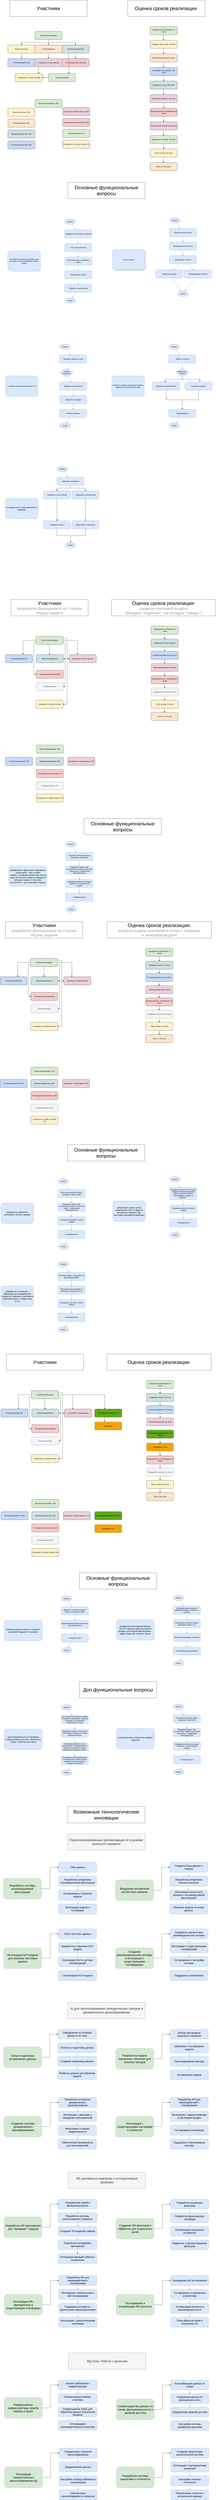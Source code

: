 <mxfile version="24.7.12" pages="2">
  <diagram id="YHdiRp34yOFSO50hChsb" name="SignIn">
    <mxGraphModel grid="1" page="1" gridSize="10" guides="1" tooltips="1" connect="1" arrows="1" fold="1" pageScale="1" pageWidth="850" pageHeight="1100" background="none" math="0" shadow="0">
      <root>
        <mxCell id="0" />
        <mxCell id="1" parent="0" />
        <mxCell id="3NeNVJCIFR1cYu1ytofc-3" value="Начало" style="ellipse;whiteSpace=wrap;html=1;labelBackgroundColor=none;fillColor=#dae8fc;strokeColor=#6c8ebf;" vertex="1" parent="1">
          <mxGeometry x="-1155" y="1660" width="80" height="40" as="geometry" />
        </mxCell>
        <mxCell id="3NeNVJCIFR1cYu1ytofc-4" value="Определить регулярность покупки" style="rounded=1;whiteSpace=wrap;html=1;labelBackgroundColor=none;fillColor=#dae8fc;strokeColor=#6c8ebf;" vertex="1" parent="1">
          <mxGeometry x="-1155" y="1740" width="200" height="60" as="geometry" />
        </mxCell>
        <mxCell id="3NeNVJCIFR1cYu1ytofc-5" value="Учет срока доставки" style="rounded=1;whiteSpace=wrap;html=1;labelBackgroundColor=none;fillColor=#dae8fc;strokeColor=#6c8ebf;" vertex="1" parent="1">
          <mxGeometry x="-1155" y="1840" width="200" height="60" as="geometry" />
        </mxCell>
        <mxCell id="3NeNVJCIFR1cYu1ytofc-6" value="Рассчитать дату следующего заказа" style="rounded=1;whiteSpace=wrap;html=1;labelBackgroundColor=none;fillColor=#dae8fc;strokeColor=#6c8ebf;" vertex="1" parent="1">
          <mxGeometry x="-1155" y="1940" width="200" height="60" as="geometry" />
        </mxCell>
        <mxCell id="3NeNVJCIFR1cYu1ytofc-7" value="Инициировать заказ" style="rounded=1;whiteSpace=wrap;html=1;labelBackgroundColor=none;fillColor=#dae8fc;strokeColor=#6c8ebf;" vertex="1" parent="1">
          <mxGeometry x="-1155" y="2040" width="200" height="60" as="geometry" />
        </mxCell>
        <mxCell id="3NeNVJCIFR1cYu1ytofc-8" value="Уведомить пользователя" style="rounded=1;whiteSpace=wrap;html=1;labelBackgroundColor=none;fillColor=#dae8fc;strokeColor=#6c8ebf;" vertex="1" parent="1">
          <mxGeometry x="-1155" y="2140" width="200" height="60" as="geometry" />
        </mxCell>
        <mxCell id="3NeNVJCIFR1cYu1ytofc-9" value="Конец" style="ellipse;whiteSpace=wrap;html=1;labelBackgroundColor=none;fillColor=#dae8fc;strokeColor=#6c8ebf;" vertex="1" parent="1">
          <mxGeometry x="-1155" y="2240" width="80" height="40" as="geometry" />
        </mxCell>
        <mxCell id="3NeNVJCIFR1cYu1ytofc-10" style="labelBackgroundColor=none;fontColor=default;fillColor=#dae8fc;strokeColor=#6c8ebf;" edge="1" parent="1" source="3NeNVJCIFR1cYu1ytofc-3" target="3NeNVJCIFR1cYu1ytofc-4">
          <mxGeometry relative="1" as="geometry" />
        </mxCell>
        <mxCell id="3NeNVJCIFR1cYu1ytofc-11" style="labelBackgroundColor=none;fontColor=default;fillColor=#dae8fc;strokeColor=#6c8ebf;" edge="1" parent="1" source="3NeNVJCIFR1cYu1ytofc-4" target="3NeNVJCIFR1cYu1ytofc-5">
          <mxGeometry relative="1" as="geometry" />
        </mxCell>
        <mxCell id="3NeNVJCIFR1cYu1ytofc-12" style="labelBackgroundColor=none;fontColor=default;fillColor=#dae8fc;strokeColor=#6c8ebf;" edge="1" parent="1" source="3NeNVJCIFR1cYu1ytofc-5" target="3NeNVJCIFR1cYu1ytofc-6">
          <mxGeometry relative="1" as="geometry" />
        </mxCell>
        <mxCell id="3NeNVJCIFR1cYu1ytofc-13" style="labelBackgroundColor=none;fontColor=default;fillColor=#dae8fc;strokeColor=#6c8ebf;" edge="1" parent="1" source="3NeNVJCIFR1cYu1ytofc-6" target="3NeNVJCIFR1cYu1ytofc-7">
          <mxGeometry relative="1" as="geometry" />
        </mxCell>
        <mxCell id="3NeNVJCIFR1cYu1ytofc-14" style="labelBackgroundColor=none;fontColor=default;fillColor=#dae8fc;strokeColor=#6c8ebf;" edge="1" parent="1" source="3NeNVJCIFR1cYu1ytofc-7" target="3NeNVJCIFR1cYu1ytofc-8">
          <mxGeometry relative="1" as="geometry" />
        </mxCell>
        <mxCell id="3NeNVJCIFR1cYu1ytofc-15" style="labelBackgroundColor=none;fontColor=default;fillColor=#dae8fc;strokeColor=#6c8ebf;" edge="1" parent="1" source="3NeNVJCIFR1cYu1ytofc-8" target="3NeNVJCIFR1cYu1ytofc-9">
          <mxGeometry relative="1" as="geometry" />
        </mxCell>
        <mxCell id="s_kqkikUZ43eWk3pyIL1-3" value="Начало" style="ellipse;whiteSpace=wrap;html=1;labelBackgroundColor=none;fillColor=#dae8fc;strokeColor=#6c8ebf;" vertex="1" parent="1">
          <mxGeometry x="-382.5" y="1650" width="80" height="40" as="geometry" />
        </mxCell>
        <mxCell id="s_kqkikUZ43eWk3pyIL1-4" value="Выбор способа оплаты" style="rounded=1;whiteSpace=wrap;html=1;labelBackgroundColor=none;fillColor=#dae8fc;strokeColor=#6c8ebf;" vertex="1" parent="1">
          <mxGeometry x="-382.5" y="1730" width="200" height="60" as="geometry" />
        </mxCell>
        <mxCell id="s_kqkikUZ43eWk3pyIL1-5" value="Проверка данных оплаты" style="rounded=1;whiteSpace=wrap;html=1;labelBackgroundColor=none;fillColor=#dae8fc;strokeColor=#6c8ebf;" vertex="1" parent="1">
          <mxGeometry x="-382.5" y="1830" width="200" height="60" as="geometry" />
        </mxCell>
        <mxCell id="s_kqkikUZ43eWk3pyIL1-6" value="Авторизация платежа" style="rounded=1;whiteSpace=wrap;html=1;labelBackgroundColor=none;fillColor=#dae8fc;strokeColor=#6c8ebf;" vertex="1" parent="1">
          <mxGeometry x="-382.5" y="1930" width="200" height="60" as="geometry" />
        </mxCell>
        <mxCell id="s_kqkikUZ43eWk3pyIL1-7" value="Подтверждение платежа" style="rounded=1;whiteSpace=wrap;html=1;labelBackgroundColor=none;fillColor=#dae8fc;strokeColor=#6c8ebf;" vertex="1" parent="1">
          <mxGeometry x="-272.5" y="2035" width="200" height="60" as="geometry" />
        </mxCell>
        <mxCell id="s_kqkikUZ43eWk3pyIL1-8" value="Обработка ошибки" style="rounded=1;whiteSpace=wrap;html=1;labelBackgroundColor=none;fillColor=#dae8fc;strokeColor=#6c8ebf;" vertex="1" parent="1">
          <mxGeometry x="-482.5" y="2035" width="200" height="60" as="geometry" />
        </mxCell>
        <mxCell id="s_kqkikUZ43eWk3pyIL1-9" value="Конец" style="ellipse;whiteSpace=wrap;html=1;labelBackgroundColor=none;fillColor=#dae8fc;strokeColor=#6c8ebf;" vertex="1" parent="1">
          <mxGeometry x="-322.5" y="2190" width="80" height="40" as="geometry" />
        </mxCell>
        <mxCell id="s_kqkikUZ43eWk3pyIL1-10" style="labelBackgroundColor=none;fontColor=default;fillColor=#dae8fc;strokeColor=#6c8ebf;" edge="1" parent="1" source="s_kqkikUZ43eWk3pyIL1-3" target="s_kqkikUZ43eWk3pyIL1-4">
          <mxGeometry relative="1" as="geometry" />
        </mxCell>
        <mxCell id="s_kqkikUZ43eWk3pyIL1-11" style="labelBackgroundColor=none;fontColor=default;fillColor=#dae8fc;strokeColor=#6c8ebf;" edge="1" parent="1" source="s_kqkikUZ43eWk3pyIL1-4" target="s_kqkikUZ43eWk3pyIL1-5">
          <mxGeometry relative="1" as="geometry" />
        </mxCell>
        <mxCell id="s_kqkikUZ43eWk3pyIL1-12" style="labelBackgroundColor=none;fontColor=default;fillColor=#dae8fc;strokeColor=#6c8ebf;" edge="1" parent="1" source="s_kqkikUZ43eWk3pyIL1-5" target="s_kqkikUZ43eWk3pyIL1-6">
          <mxGeometry relative="1" as="geometry" />
        </mxCell>
        <mxCell id="s_kqkikUZ43eWk3pyIL1-13" style="labelBackgroundColor=none;fontColor=default;fillColor=#dae8fc;strokeColor=#6c8ebf;" edge="1" parent="1" source="s_kqkikUZ43eWk3pyIL1-6" target="s_kqkikUZ43eWk3pyIL1-7">
          <mxGeometry relative="1" as="geometry" />
        </mxCell>
        <mxCell id="s_kqkikUZ43eWk3pyIL1-14" style="labelBackgroundColor=none;fontColor=default;fillColor=#dae8fc;strokeColor=#6c8ebf;" edge="1" parent="1" source="s_kqkikUZ43eWk3pyIL1-7" target="s_kqkikUZ43eWk3pyIL1-9">
          <mxGeometry relative="1" as="geometry" />
        </mxCell>
        <mxCell id="s_kqkikUZ43eWk3pyIL1-15" style="labelBackgroundColor=none;fontColor=default;fillColor=#dae8fc;strokeColor=#6c8ebf;" edge="1" parent="1" source="s_kqkikUZ43eWk3pyIL1-6" target="s_kqkikUZ43eWk3pyIL1-8">
          <mxGeometry x="0.5" relative="1" as="geometry">
            <mxPoint x="-182.5" y="2030" as="sourcePoint" />
            <mxPoint x="-182.5" y="2130" as="targetPoint" />
          </mxGeometry>
        </mxCell>
        <mxCell id="s_kqkikUZ43eWk3pyIL1-16" style="labelBackgroundColor=none;fontColor=default;fillColor=#dae8fc;strokeColor=#6c8ebf;" edge="1" parent="1" source="s_kqkikUZ43eWk3pyIL1-8" target="s_kqkikUZ43eWk3pyIL1-9">
          <mxGeometry relative="1" as="geometry" />
        </mxCell>
        <mxCell id="IkH52XjeU4D61f5guWXZ-1" value="&lt;p dir=&quot;auto&quot;&gt;способ оплаты&lt;/p&gt;" style="rounded=1;whiteSpace=wrap;html=1;shadow=1;labelBackgroundColor=none;fillColor=#dae8fc;strokeColor=#6c8ebf;" vertex="1" parent="1">
          <mxGeometry x="-802.5" y="1885" width="240" height="150" as="geometry" />
        </mxCell>
        <mxCell id="IkH52XjeU4D61f5guWXZ-4" value="&lt;div&gt;регулярность покупки (учитывать срок доставки, чтобы инициировать заказ в нужны)&lt;/div&gt;" style="rounded=1;whiteSpace=wrap;html=1;labelBackgroundColor=none;fillColor=#dae8fc;strokeColor=#6c8ebf;" vertex="1" parent="1">
          <mxGeometry x="-1575" y="1895" width="240" height="150" as="geometry" />
        </mxCell>
        <mxCell id="Y4iCVLQayys15Y4igSXO-2" value="что делать если цена выросла на X %:" style="rounded=1;whiteSpace=wrap;html=1;labelBackgroundColor=none;fillColor=#dae8fc;strokeColor=#6c8ebf;" vertex="1" parent="1">
          <mxGeometry x="-1592.5" y="2815" width="240" height="150" as="geometry" />
        </mxCell>
        <mxCell id="Y4iCVLQayys15Y4igSXO-3" value="Начало" style="ellipse;whiteSpace=wrap;html=1;labelBackgroundColor=none;fillColor=#dae8fc;strokeColor=#6c8ebf;" vertex="1" parent="1">
          <mxGeometry x="-1192.5" y="2580" width="80" height="40" as="geometry" />
        </mxCell>
        <mxCell id="Y4iCVLQayys15Y4igSXO-4" value="Проверка изменения цены" style="rounded=1;whiteSpace=wrap;html=1;labelBackgroundColor=none;fillColor=#dae8fc;strokeColor=#6c8ebf;" vertex="1" parent="1">
          <mxGeometry x="-1192.5" y="2660" width="200" height="60" as="geometry" />
        </mxCell>
        <mxCell id="Y4iCVLQayys15Y4igSXO-5" value="Анализ изменений" style="rhombus;whiteSpace=wrap;html=1;labelBackgroundColor=none;fillColor=#dae8fc;strokeColor=#6c8ebf;" vertex="1" parent="1">
          <mxGeometry x="-1192.5" y="2760" width="100" height="60" as="geometry" />
        </mxCell>
        <mxCell id="Y4iCVLQayys15Y4igSXO-6" value="Уведомить пользователя" style="rounded=1;whiteSpace=wrap;html=1;labelBackgroundColor=none;fillColor=#dae8fc;strokeColor=#6c8ebf;" vertex="1" parent="1">
          <mxGeometry x="-1192.5" y="2860" width="200" height="60" as="geometry" />
        </mxCell>
        <mxCell id="Y4iCVLQayys15Y4igSXO-7" value="Пересчитать бюджет" style="rounded=1;whiteSpace=wrap;html=1;labelBackgroundColor=none;fillColor=#dae8fc;strokeColor=#6c8ebf;" vertex="1" parent="1">
          <mxGeometry x="-1192.5" y="2960" width="200" height="60" as="geometry" />
        </mxCell>
        <mxCell id="Y4iCVLQayys15Y4igSXO-8" value="Обновить данные" style="rounded=1;whiteSpace=wrap;html=1;labelBackgroundColor=none;fillColor=#dae8fc;strokeColor=#6c8ebf;" vertex="1" parent="1">
          <mxGeometry x="-1192.5" y="3060" width="200" height="60" as="geometry" />
        </mxCell>
        <mxCell id="Y4iCVLQayys15Y4igSXO-9" value="Конец" style="ellipse;whiteSpace=wrap;html=1;labelBackgroundColor=none;fillColor=#dae8fc;strokeColor=#6c8ebf;" vertex="1" parent="1">
          <mxGeometry x="-1192.5" y="3160" width="80" height="40" as="geometry" />
        </mxCell>
        <mxCell id="Y4iCVLQayys15Y4igSXO-10" style="labelBackgroundColor=none;fontColor=default;fillColor=#dae8fc;strokeColor=#6c8ebf;" edge="1" parent="1" source="Y4iCVLQayys15Y4igSXO-3" target="Y4iCVLQayys15Y4igSXO-4">
          <mxGeometry relative="1" as="geometry" />
        </mxCell>
        <mxCell id="Y4iCVLQayys15Y4igSXO-11" style="labelBackgroundColor=none;fontColor=default;fillColor=#dae8fc;strokeColor=#6c8ebf;" edge="1" parent="1" source="Y4iCVLQayys15Y4igSXO-4" target="Y4iCVLQayys15Y4igSXO-5">
          <mxGeometry relative="1" as="geometry" />
        </mxCell>
        <mxCell id="Y4iCVLQayys15Y4igSXO-12" style="labelBackgroundColor=none;fontColor=default;fillColor=#dae8fc;strokeColor=#6c8ebf;" edge="1" parent="1" source="Y4iCVLQayys15Y4igSXO-5" target="Y4iCVLQayys15Y4igSXO-6">
          <mxGeometry x="0.5" relative="1" as="geometry">
            <mxPoint x="-1092.5" y="2760" as="sourcePoint" />
            <mxPoint x="-1092.5" y="2860" as="targetPoint" />
          </mxGeometry>
        </mxCell>
        <mxCell id="Y4iCVLQayys15Y4igSXO-13" style="labelBackgroundColor=none;fontColor=default;fillColor=#dae8fc;strokeColor=#6c8ebf;" edge="1" parent="1" source="Y4iCVLQayys15Y4igSXO-6" target="Y4iCVLQayys15Y4igSXO-7">
          <mxGeometry relative="1" as="geometry" />
        </mxCell>
        <mxCell id="Y4iCVLQayys15Y4igSXO-14" style="labelBackgroundColor=none;fontColor=default;fillColor=#dae8fc;strokeColor=#6c8ebf;" edge="1" parent="1" source="Y4iCVLQayys15Y4igSXO-7" target="Y4iCVLQayys15Y4igSXO-8">
          <mxGeometry relative="1" as="geometry" />
        </mxCell>
        <mxCell id="Y4iCVLQayys15Y4igSXO-15" style="labelBackgroundColor=none;fontColor=default;fillColor=#dae8fc;strokeColor=#6c8ebf;" edge="1" parent="1" source="Y4iCVLQayys15Y4igSXO-8" target="Y4iCVLQayys15Y4igSXO-9">
          <mxGeometry relative="1" as="geometry" />
        </mxCell>
        <mxCell id="Y4iCVLQayys15Y4igSXO-16" value="Отменить подписку, предложить замену,&amp;nbsp; заменить на аналогичный товар" style="rounded=1;whiteSpace=wrap;html=1;labelBackgroundColor=none;fillColor=#dae8fc;strokeColor=#6c8ebf;" vertex="1" parent="1">
          <mxGeometry x="-807.5" y="2815" width="240" height="150" as="geometry" />
        </mxCell>
        <mxCell id="USVdXKp07qc_m7QiGVeA-1" value="Начало" style="ellipse;whiteSpace=wrap;html=1;labelBackgroundColor=none;fillColor=#dae8fc;strokeColor=#6c8ebf;" vertex="1" parent="1">
          <mxGeometry x="-387.5" y="2580" width="80" height="40" as="geometry" />
        </mxCell>
        <mxCell id="USVdXKp07qc_m7QiGVeA-2" value="Запрос на отмену" style="rounded=1;whiteSpace=wrap;html=1;labelBackgroundColor=none;fillColor=#dae8fc;strokeColor=#6c8ebf;" vertex="1" parent="1">
          <mxGeometry x="-387.5" y="2660" width="200" height="60" as="geometry" />
        </mxCell>
        <mxCell id="USVdXKp07qc_m7QiGVeA-3" value="Предложить замену" style="rhombus;whiteSpace=wrap;html=1;labelBackgroundColor=none;fillColor=#dae8fc;strokeColor=#6c8ebf;" vertex="1" parent="1">
          <mxGeometry x="-337.5" y="2760" width="100" height="60" as="geometry" />
        </mxCell>
        <mxCell id="njwwv3ujBc_mwqh1UUBT-39" style="edgeStyle=orthogonalEdgeStyle;rounded=0;orthogonalLoop=1;jettySize=auto;html=1;exitX=0.5;exitY=1;exitDx=0;exitDy=0;entryX=0.5;entryY=0;entryDx=0;entryDy=0;" edge="1" parent="1" source="USVdXKp07qc_m7QiGVeA-5" target="USVdXKp07qc_m7QiGVeA-6">
          <mxGeometry relative="1" as="geometry">
            <mxPoint x="-167.5" y="2920" as="sourcePoint" />
          </mxGeometry>
        </mxCell>
        <mxCell id="njwwv3ujBc_mwqh1UUBT-40" style="edgeStyle=orthogonalEdgeStyle;rounded=0;orthogonalLoop=1;jettySize=auto;html=1;exitX=0.5;exitY=1;exitDx=0;exitDy=0;" edge="1" parent="1" source="USVdXKp07qc_m7QiGVeA-5" target="USVdXKp07qc_m7QiGVeA-6">
          <mxGeometry relative="1" as="geometry" />
        </mxCell>
        <mxCell id="USVdXKp07qc_m7QiGVeA-6" value="Подтверждение" style="rounded=1;whiteSpace=wrap;html=1;labelBackgroundColor=none;fillColor=#dae8fc;strokeColor=#6c8ebf;" vertex="1" parent="1">
          <mxGeometry x="-387.5" y="3060" width="200" height="60" as="geometry" />
        </mxCell>
        <mxCell id="USVdXKp07qc_m7QiGVeA-7" value="Конец" style="ellipse;whiteSpace=wrap;html=1;labelBackgroundColor=none;fillColor=#dae8fc;strokeColor=#6c8ebf;" vertex="1" parent="1">
          <mxGeometry x="-387.5" y="3160" width="80" height="40" as="geometry" />
        </mxCell>
        <mxCell id="USVdXKp07qc_m7QiGVeA-8" style="labelBackgroundColor=none;fontColor=default;fillColor=#dae8fc;strokeColor=#6c8ebf;" edge="1" parent="1" source="USVdXKp07qc_m7QiGVeA-1" target="USVdXKp07qc_m7QiGVeA-2">
          <mxGeometry relative="1" as="geometry" />
        </mxCell>
        <mxCell id="USVdXKp07qc_m7QiGVeA-9" style="labelBackgroundColor=none;fontColor=default;fillColor=#dae8fc;strokeColor=#6c8ebf;" edge="1" parent="1" source="USVdXKp07qc_m7QiGVeA-2" target="USVdXKp07qc_m7QiGVeA-3">
          <mxGeometry relative="1" as="geometry" />
        </mxCell>
        <mxCell id="USVdXKp07qc_m7QiGVeA-13" style="labelBackgroundColor=none;fontColor=default;fillColor=#dae8fc;strokeColor=#6c8ebf;" edge="1" parent="1" source="USVdXKp07qc_m7QiGVeA-6" target="USVdXKp07qc_m7QiGVeA-7">
          <mxGeometry relative="1" as="geometry" />
        </mxCell>
        <mxCell id="ANli8YFfiraO9D3C-aY6-5" value="Начало" style="ellipse;whiteSpace=wrap;html=1;labelBackgroundColor=none;fillColor=#dae8fc;strokeColor=#6c8ebf;" vertex="1" parent="1">
          <mxGeometry x="-1212.5" y="3480" width="80" height="40" as="geometry" />
        </mxCell>
        <mxCell id="njwwv3ujBc_mwqh1UUBT-1" style="edgeStyle=orthogonalEdgeStyle;rounded=0;orthogonalLoop=1;jettySize=auto;html=1;" edge="1" parent="1" source="ANli8YFfiraO9D3C-aY6-6" target="ANli8YFfiraO9D3C-aY6-8">
          <mxGeometry relative="1" as="geometry" />
        </mxCell>
        <mxCell id="njwwv3ujBc_mwqh1UUBT-2" style="edgeStyle=orthogonalEdgeStyle;rounded=0;orthogonalLoop=1;jettySize=auto;html=1;exitX=0.5;exitY=1;exitDx=0;exitDy=0;" edge="1" parent="1" source="ANli8YFfiraO9D3C-aY6-6" target="ANli8YFfiraO9D3C-aY6-7">
          <mxGeometry relative="1" as="geometry" />
        </mxCell>
        <mxCell id="ANli8YFfiraO9D3C-aY6-6" value="Уведомить покупателя" style="rounded=1;whiteSpace=wrap;html=1;labelBackgroundColor=none;fillColor=#dae8fc;strokeColor=#6c8ebf;" vertex="1" parent="1">
          <mxGeometry x="-1212.5" y="3560" width="200" height="60" as="geometry" />
        </mxCell>
        <mxCell id="njwwv3ujBc_mwqh1UUBT-4" style="edgeStyle=orthogonalEdgeStyle;rounded=0;orthogonalLoop=1;jettySize=auto;html=1;entryX=0.5;entryY=0;entryDx=0;entryDy=0;" edge="1" parent="1" source="ANli8YFfiraO9D3C-aY6-7" target="ANli8YFfiraO9D3C-aY6-9">
          <mxGeometry relative="1" as="geometry" />
        </mxCell>
        <mxCell id="ANli8YFfiraO9D3C-aY6-7" value="Предложить альтернативу" style="rounded=1;whiteSpace=wrap;html=1;labelBackgroundColor=none;fillColor=#dae8fc;strokeColor=#6c8ebf;" vertex="1" parent="1">
          <mxGeometry x="-1102.5" y="3660" width="200" height="60" as="geometry" />
        </mxCell>
        <mxCell id="njwwv3ujBc_mwqh1UUBT-7" style="edgeStyle=orthogonalEdgeStyle;rounded=0;orthogonalLoop=1;jettySize=auto;html=1;exitX=0.5;exitY=1;exitDx=0;exitDy=0;entryX=0.5;entryY=0;entryDx=0;entryDy=0;" edge="1" parent="1" source="ANli8YFfiraO9D3C-aY6-8" target="ANli8YFfiraO9D3C-aY6-10">
          <mxGeometry relative="1" as="geometry" />
        </mxCell>
        <mxCell id="ANli8YFfiraO9D3C-aY6-8" value="Уведомить о поступлении" style="rounded=1;whiteSpace=wrap;html=1;labelBackgroundColor=none;fillColor=#dae8fc;strokeColor=#6c8ebf;" vertex="1" parent="1">
          <mxGeometry x="-1312.5" y="3660" width="200" height="60" as="geometry" />
        </mxCell>
        <mxCell id="njwwv3ujBc_mwqh1UUBT-10" style="edgeStyle=orthogonalEdgeStyle;rounded=0;orthogonalLoop=1;jettySize=auto;html=1;exitX=0.5;exitY=1;exitDx=0;exitDy=0;" edge="1" parent="1" source="ANli8YFfiraO9D3C-aY6-9" target="ANli8YFfiraO9D3C-aY6-11">
          <mxGeometry relative="1" as="geometry" />
        </mxCell>
        <mxCell id="ANli8YFfiraO9D3C-aY6-9" value="Предложить из категории" style="rounded=1;whiteSpace=wrap;html=1;labelBackgroundColor=none;fillColor=#dae8fc;strokeColor=#6c8ebf;" vertex="1" parent="1">
          <mxGeometry x="-1102.5" y="3880" width="200" height="60" as="geometry" />
        </mxCell>
        <mxCell id="njwwv3ujBc_mwqh1UUBT-11" style="edgeStyle=orthogonalEdgeStyle;rounded=0;orthogonalLoop=1;jettySize=auto;html=1;exitX=0.5;exitY=1;exitDx=0;exitDy=0;entryX=0.5;entryY=0;entryDx=0;entryDy=0;" edge="1" parent="1" source="ANli8YFfiraO9D3C-aY6-10" target="ANli8YFfiraO9D3C-aY6-11">
          <mxGeometry relative="1" as="geometry" />
        </mxCell>
        <mxCell id="ANli8YFfiraO9D3C-aY6-10" value="Проверить запасы" style="rounded=1;whiteSpace=wrap;html=1;labelBackgroundColor=none;fillColor=#dae8fc;strokeColor=#6c8ebf;" vertex="1" parent="1">
          <mxGeometry x="-1312.5" y="3880" width="200" height="60" as="geometry" />
        </mxCell>
        <mxCell id="ANli8YFfiraO9D3C-aY6-11" value="Конец" style="ellipse;whiteSpace=wrap;html=1;labelBackgroundColor=none;fillColor=#dae8fc;strokeColor=#6c8ebf;" vertex="1" parent="1">
          <mxGeometry x="-1152.5" y="4040" width="80" height="40" as="geometry" />
        </mxCell>
        <mxCell id="ANli8YFfiraO9D3C-aY6-12" style="labelBackgroundColor=none;fontColor=default;fillColor=#dae8fc;strokeColor=#6c8ebf;" edge="1" parent="1" source="ANli8YFfiraO9D3C-aY6-5" target="ANli8YFfiraO9D3C-aY6-6">
          <mxGeometry relative="1" as="geometry" />
        </mxCell>
        <mxCell id="ANli8YFfiraO9D3C-aY6-18" value="&lt;div class=&quot;chat_chat-message-item__dKqMl&quot;&gt;&lt;div dir=&quot;auto&quot; style=&quot;font-size: 14px; font-family: inherit;&quot; class=&quot;markdown-body&quot;&gt;&lt;p dir=&quot;auto&quot;&gt;что делать если товар закончился у продавца:&lt;/p&gt;&lt;/div&gt;&lt;/div&gt;" style="rounded=1;whiteSpace=wrap;html=1;labelBackgroundColor=none;fillColor=#dae8fc;strokeColor=#6c8ebf;" vertex="1" parent="1">
          <mxGeometry x="-1592.5" y="3715" width="240" height="150" as="geometry" />
        </mxCell>
        <mxCell id="njwwv3ujBc_mwqh1UUBT-41" style="edgeStyle=orthogonalEdgeStyle;rounded=0;orthogonalLoop=1;jettySize=auto;html=1;exitX=0.5;exitY=1;exitDx=0;exitDy=0;entryX=0.47;entryY=0;entryDx=0;entryDy=0;entryPerimeter=0;" edge="1" parent="1" source="USVdXKp07qc_m7QiGVeA-3" target="USVdXKp07qc_m7QiGVeA-5">
          <mxGeometry relative="1" as="geometry" />
        </mxCell>
        <mxCell id="USVdXKp07qc_m7QiGVeA-5" value="Заменить на аналогичный" style="rounded=1;whiteSpace=wrap;html=1;labelBackgroundColor=none;fillColor=#dae8fc;strokeColor=#6c8ebf;" vertex="1" parent="1">
          <mxGeometry x="-507.5" y="2860" width="200" height="60" as="geometry" />
        </mxCell>
        <mxCell id="W_xLI_HAdjCTCznWEjt5-9" style="edgeStyle=orthogonalEdgeStyle;rounded=0;orthogonalLoop=1;jettySize=auto;html=1;entryX=0.5;entryY=0;entryDx=0;entryDy=0;" edge="1" parent="1" source="W_xLI_HAdjCTCznWEjt5-2" target="USVdXKp07qc_m7QiGVeA-6">
          <mxGeometry relative="1" as="geometry" />
        </mxCell>
        <mxCell id="W_xLI_HAdjCTCznWEjt5-2" value="Отменить подписку" style="rounded=1;whiteSpace=wrap;html=1;labelBackgroundColor=none;fillColor=#dae8fc;strokeColor=#6c8ebf;" vertex="1" parent="1">
          <mxGeometry x="-267.5" y="2860" width="200" height="60" as="geometry" />
        </mxCell>
        <mxCell id="W_xLI_HAdjCTCznWEjt5-8" style="edgeStyle=orthogonalEdgeStyle;rounded=0;orthogonalLoop=1;jettySize=auto;html=1;entryX=0.55;entryY=-0.067;entryDx=0;entryDy=0;entryPerimeter=0;" edge="1" parent="1" source="USVdXKp07qc_m7QiGVeA-3" target="W_xLI_HAdjCTCznWEjt5-2">
          <mxGeometry relative="1" as="geometry" />
        </mxCell>
        <mxCell id="1EB-j8wvBFtguLoZolKg-29" value="&lt;font style=&quot;font-size: 36px;&quot;&gt;Основные функциональные вопросы&lt;/font&gt;" style="rounded=0;whiteSpace=wrap;html=1;" vertex="1" parent="1">
          <mxGeometry x="-1132.5" y="1390" width="570" height="120" as="geometry" />
        </mxCell>
        <mxCell id="1EB-j8wvBFtguLoZolKg-30" value="&lt;font style=&quot;font-size: 36px;&quot;&gt;Оценка сроков реализации&lt;/font&gt;&lt;font color=&quot;#999999&quot;&gt;&quot;)&lt;/font&gt;" style="rounded=0;whiteSpace=wrap;html=1;" vertex="1" parent="1">
          <mxGeometry x="-690" y="50" width="570" height="120" as="geometry" />
        </mxCell>
        <mxCell id="1EB-j8wvBFtguLoZolKg-31" value="&lt;font style=&quot;font-size: 36px;&quot;&gt;Участники &lt;/font&gt;" style="rounded=0;whiteSpace=wrap;html=1;" vertex="1" parent="1">
          <mxGeometry x="-1560" y="50" width="570" height="120" as="geometry" />
        </mxCell>
        <mxCell id="QboNj_B8XSedjkeW8z2l-220" value="Определение требований: 35 часов" style="rounded=1;whiteSpace=wrap;html=1;fillColor=#D9EAD3;" vertex="1" parent="1">
          <mxGeometry x="-525" y="245" width="200" height="60" as="geometry" />
        </mxCell>
        <mxCell id="QboNj_B8XSedjkeW8z2l-221" value="Создание прототипов: 45 часов" style="rounded=1;whiteSpace=wrap;html=1;fillColor=#FFF2CC;" vertex="1" parent="1">
          <mxGeometry x="-525" y="345" width="200" height="60" as="geometry" />
        </mxCell>
        <mxCell id="QboNj_B8XSedjkeW8z2l-222" value="Проектирование БД: 30 часов" style="rounded=1;whiteSpace=wrap;html=1;fillColor=#FCE5CD;" vertex="1" parent="1">
          <mxGeometry x="-525" y="445" width="200" height="60" as="geometry" />
        </mxCell>
        <mxCell id="QboNj_B8XSedjkeW8z2l-223" value="Интерфейс пользователя: 120 часов" style="rounded=1;whiteSpace=wrap;html=1;fillColor=#C9DAF8;" vertex="1" parent="1">
          <mxGeometry x="-525" y="545" width="200" height="60" as="geometry" />
        </mxCell>
        <mxCell id="QboNj_B8XSedjkeW8z2l-224" value="Серверная логика: 120 часов" style="rounded=1;whiteSpace=wrap;html=1;fillColor=#D0E0E3;" vertex="1" parent="1">
          <mxGeometry x="-525" y="645" width="200" height="60" as="geometry" />
        </mxCell>
        <mxCell id="QboNj_B8XSedjkeW8z2l-225" value="Настройка триггеров: 45 часов" style="rounded=1;whiteSpace=wrap;html=1;fillColor=#EAD1DC;" vertex="1" parent="1">
          <mxGeometry x="-525" y="745" width="200" height="60" as="geometry" />
        </mxCell>
        <mxCell id="QboNj_B8XSedjkeW8z2l-226" value="Функциональное тестирование: 45 часов" style="rounded=1;whiteSpace=wrap;html=1;fillColor=#F4CCCC;" vertex="1" parent="1">
          <mxGeometry x="-525" y="845" width="200" height="60" as="geometry" />
        </mxCell>
        <mxCell id="QboNj_B8XSedjkeW8z2l-227" value="Тестирование устройств: 45 часов" style="rounded=1;whiteSpace=wrap;html=1;fillColor=#EAD1DC;" vertex="1" parent="1">
          <mxGeometry x="-525" y="945" width="200" height="60" as="geometry" />
        </mxCell>
        <mxCell id="QboNj_B8XSedjkeW8z2l-228" value="Внедрение в систему: 35 часов" style="rounded=1;whiteSpace=wrap;html=1;fillColor=#D9EAD3;" vertex="1" parent="1">
          <mxGeometry x="-525" y="1045" width="200" height="60" as="geometry" />
        </mxCell>
        <mxCell id="QboNj_B8XSedjkeW8z2l-229" value="Сбор отзывов: 35 часов" style="rounded=1;whiteSpace=wrap;html=1;fillColor=#FFF2CC;" vertex="1" parent="1">
          <mxGeometry x="-525" y="1145" width="200" height="60" as="geometry" />
        </mxCell>
        <mxCell id="QboNj_B8XSedjkeW8z2l-230" value="Итого: от 555 часов" style="rounded=1;whiteSpace=wrap;html=1;fillColor=#FCE5CD;" vertex="1" parent="1">
          <mxGeometry x="-525" y="1245" width="200" height="60" as="geometry" />
        </mxCell>
        <mxCell id="QboNj_B8XSedjkeW8z2l-231" edge="1" parent="1" source="QboNj_B8XSedjkeW8z2l-220" target="QboNj_B8XSedjkeW8z2l-221">
          <mxGeometry relative="1" as="geometry" />
        </mxCell>
        <mxCell id="QboNj_B8XSedjkeW8z2l-232" edge="1" parent="1" source="QboNj_B8XSedjkeW8z2l-221" target="QboNj_B8XSedjkeW8z2l-222">
          <mxGeometry relative="1" as="geometry" />
        </mxCell>
        <mxCell id="QboNj_B8XSedjkeW8z2l-233" edge="1" parent="1" source="QboNj_B8XSedjkeW8z2l-222" target="QboNj_B8XSedjkeW8z2l-223">
          <mxGeometry relative="1" as="geometry" />
        </mxCell>
        <mxCell id="QboNj_B8XSedjkeW8z2l-234" edge="1" parent="1" source="QboNj_B8XSedjkeW8z2l-223" target="QboNj_B8XSedjkeW8z2l-224">
          <mxGeometry relative="1" as="geometry" />
        </mxCell>
        <mxCell id="QboNj_B8XSedjkeW8z2l-235" edge="1" parent="1" source="QboNj_B8XSedjkeW8z2l-224" target="QboNj_B8XSedjkeW8z2l-225">
          <mxGeometry relative="1" as="geometry" />
        </mxCell>
        <mxCell id="QboNj_B8XSedjkeW8z2l-236" edge="1" parent="1" source="QboNj_B8XSedjkeW8z2l-225" target="QboNj_B8XSedjkeW8z2l-226">
          <mxGeometry relative="1" as="geometry" />
        </mxCell>
        <mxCell id="QboNj_B8XSedjkeW8z2l-237" edge="1" parent="1" source="QboNj_B8XSedjkeW8z2l-226" target="QboNj_B8XSedjkeW8z2l-227">
          <mxGeometry relative="1" as="geometry" />
        </mxCell>
        <mxCell id="QboNj_B8XSedjkeW8z2l-238" edge="1" parent="1" source="QboNj_B8XSedjkeW8z2l-227" target="QboNj_B8XSedjkeW8z2l-228">
          <mxGeometry relative="1" as="geometry" />
        </mxCell>
        <mxCell id="QboNj_B8XSedjkeW8z2l-239" edge="1" parent="1" source="QboNj_B8XSedjkeW8z2l-228" target="QboNj_B8XSedjkeW8z2l-229">
          <mxGeometry relative="1" as="geometry" />
        </mxCell>
        <mxCell id="QboNj_B8XSedjkeW8z2l-240" edge="1" parent="1" source="QboNj_B8XSedjkeW8z2l-229" target="QboNj_B8XSedjkeW8z2l-230">
          <mxGeometry relative="1" as="geometry" />
        </mxCell>
        <mxCell id="Fi6EdEWpvzlj1u-ahGEU-64" value="Проектный менеджер" style="rounded=1;whiteSpace=wrap;html=1;fillColor=#D9EAD3;" vertex="1" parent="1">
          <mxGeometry x="-1375" y="280" width="200" height="60" as="geometry" />
        </mxCell>
        <mxCell id="Fi6EdEWpvzlj1u-ahGEU-65" value="Бизнес-аналитик" style="rounded=1;whiteSpace=wrap;html=1;fillColor=#FFF2CC;" vertex="1" parent="1">
          <mxGeometry x="-1575" y="380" width="200" height="60" as="geometry" />
        </mxCell>
        <mxCell id="Fi6EdEWpvzlj1u-ahGEU-66" value="UX/UI Дизайнер" style="rounded=1;whiteSpace=wrap;html=1;fillColor=#FCE5CD;" vertex="1" parent="1">
          <mxGeometry x="-1375" y="380" width="200" height="60" as="geometry" />
        </mxCell>
        <mxCell id="Fi6EdEWpvzlj1u-ahGEU-67" value="Backend-разработчик" style="rounded=1;whiteSpace=wrap;html=1;fillColor=#D0E0E3;" vertex="1" parent="1">
          <mxGeometry x="-1175" y="380" width="200" height="60" as="geometry" />
        </mxCell>
        <mxCell id="Fi6EdEWpvzlj1u-ahGEU-68" value="Frontend-разработчик" style="rounded=1;whiteSpace=wrap;html=1;fillColor=#C9DAF8;" vertex="1" parent="1">
          <mxGeometry x="-1575" y="480" width="200" height="60" as="geometry" />
        </mxCell>
        <mxCell id="Fi6EdEWpvzlj1u-ahGEU-69" value="Специалист по базе данных" style="rounded=1;whiteSpace=wrap;html=1;fillColor=#EAD1DC;" vertex="1" parent="1">
          <mxGeometry x="-1375" y="480" width="200" height="60" as="geometry" />
        </mxCell>
        <mxCell id="Fi6EdEWpvzlj1u-ahGEU-70" value="Тестировщик (QA-инженер)" style="rounded=1;whiteSpace=wrap;html=1;fillColor=#F4CCCC;" vertex="1" parent="1">
          <mxGeometry x="-1175" y="480" width="200" height="60" as="geometry" />
        </mxCell>
        <mxCell id="ZnKMm52XQ7wBuO8O5OGw-1" value="" style="edgeStyle=orthogonalEdgeStyle;rounded=0;orthogonalLoop=1;jettySize=auto;html=1;" edge="1" parent="1" source="Fi6EdEWpvzlj1u-ahGEU-71" target="Fi6EdEWpvzlj1u-ahGEU-72">
          <mxGeometry relative="1" as="geometry" />
        </mxCell>
        <mxCell id="Fi6EdEWpvzlj1u-ahGEU-71" value="DevOps-инженер" style="rounded=1;whiteSpace=wrap;html=1;fillColor=#D9EAD3;" vertex="1" parent="1">
          <mxGeometry x="-1275" y="590" width="200" height="60" as="geometry" />
        </mxCell>
        <mxCell id="Fi6EdEWpvzlj1u-ahGEU-72" value="Специалист по сбору отзывов" style="rounded=1;whiteSpace=wrap;html=1;fillColor=#FFF2CC;" vertex="1" parent="1">
          <mxGeometry x="-1520" y="590" width="200" height="60" as="geometry" />
        </mxCell>
        <mxCell id="Fi6EdEWpvzlj1u-ahGEU-73" style="edgeStyle=elbowEdgeStyle;elbow=horizontal;rounded=0;" edge="1" parent="1" source="Fi6EdEWpvzlj1u-ahGEU-64" target="Fi6EdEWpvzlj1u-ahGEU-65">
          <mxGeometry relative="1" as="geometry" />
        </mxCell>
        <mxCell id="Fi6EdEWpvzlj1u-ahGEU-74" style="edgeStyle=elbowEdgeStyle;elbow=horizontal;rounded=0;" edge="1" parent="1" source="Fi6EdEWpvzlj1u-ahGEU-64" target="Fi6EdEWpvzlj1u-ahGEU-66">
          <mxGeometry relative="1" as="geometry" />
        </mxCell>
        <mxCell id="Fi6EdEWpvzlj1u-ahGEU-75" style="edgeStyle=elbowEdgeStyle;elbow=horizontal;rounded=0;" edge="1" parent="1" source="Fi6EdEWpvzlj1u-ahGEU-64" target="Fi6EdEWpvzlj1u-ahGEU-67">
          <mxGeometry relative="1" as="geometry" />
        </mxCell>
        <mxCell id="Fi6EdEWpvzlj1u-ahGEU-76" style="edgeStyle=elbowEdgeStyle;elbow=horizontal;rounded=0;" edge="1" parent="1" source="Fi6EdEWpvzlj1u-ahGEU-65" target="Fi6EdEWpvzlj1u-ahGEU-68">
          <mxGeometry relative="1" as="geometry" />
        </mxCell>
        <mxCell id="Fi6EdEWpvzlj1u-ahGEU-77" style="edgeStyle=elbowEdgeStyle;elbow=horizontal;rounded=0;" edge="1" parent="1" source="Fi6EdEWpvzlj1u-ahGEU-66" target="Fi6EdEWpvzlj1u-ahGEU-69">
          <mxGeometry relative="1" as="geometry" />
        </mxCell>
        <mxCell id="Fi6EdEWpvzlj1u-ahGEU-78" style="edgeStyle=elbowEdgeStyle;elbow=horizontal;rounded=0;" edge="1" parent="1" source="Fi6EdEWpvzlj1u-ahGEU-67" target="Fi6EdEWpvzlj1u-ahGEU-70">
          <mxGeometry relative="1" as="geometry" />
        </mxCell>
        <mxCell id="Fi6EdEWpvzlj1u-ahGEU-79" style="edgeStyle=elbowEdgeStyle;elbow=horizontal;rounded=0;" edge="1" parent="1" source="Fi6EdEWpvzlj1u-ahGEU-67" target="Fi6EdEWpvzlj1u-ahGEU-71">
          <mxGeometry relative="1" as="geometry" />
        </mxCell>
        <mxCell id="Fi6EdEWpvzlj1u-ahGEU-80" style="edgeStyle=elbowEdgeStyle;elbow=horizontal;rounded=0;" edge="1" parent="1" source="Fi6EdEWpvzlj1u-ahGEU-69" target="Fi6EdEWpvzlj1u-ahGEU-72">
          <mxGeometry relative="1" as="geometry" />
        </mxCell>
        <mxCell id="Fi6EdEWpvzlj1u-ahGEU-91" value="Проектный менеджер: 20%" style="rounded=1;whiteSpace=wrap;html=1;fillColor=#D9EAD3;" vertex="1" parent="1">
          <mxGeometry x="-1375" y="780" width="200" height="60" as="geometry" />
        </mxCell>
        <mxCell id="Fi6EdEWpvzlj1u-ahGEU-96" value="Специалист по базе данных: 10%" style="rounded=1;whiteSpace=wrap;html=1;fillColor=#EAD1DC;" vertex="1" parent="1">
          <mxGeometry x="-1170" y="840" width="200" height="60" as="geometry" />
        </mxCell>
        <mxCell id="Fi6EdEWpvzlj1u-ahGEU-97" value="Тестировщик (QA-инженер): 10%" style="rounded=1;whiteSpace=wrap;html=1;fillColor=#F4CCCC;" vertex="1" parent="1">
          <mxGeometry x="-1170" y="920" width="200" height="60" as="geometry" />
        </mxCell>
        <mxCell id="Fi6EdEWpvzlj1u-ahGEU-98" value="DevOps-инженер: 5%" style="rounded=1;whiteSpace=wrap;html=1;fillColor=#D9EAD3;" vertex="1" parent="1">
          <mxGeometry x="-1170" y="1000" width="200" height="60" as="geometry" />
        </mxCell>
        <mxCell id="Fi6EdEWpvzlj1u-ahGEU-99" value="Специалист по сбору отзывов: 5%" style="rounded=1;whiteSpace=wrap;html=1;fillColor=#FFF2CC;" vertex="1" parent="1">
          <mxGeometry x="-1170" y="1080" width="200" height="60" as="geometry" />
        </mxCell>
        <mxCell id="Fi6EdEWpvzlj1u-ahGEU-100" value="Бизнес-аналитик: 15%" style="rounded=1;whiteSpace=wrap;html=1;fillColor=#FFF2CC;" vertex="1" parent="1">
          <mxGeometry x="-1575" y="845" width="200" height="60" as="geometry" />
        </mxCell>
        <mxCell id="Fi6EdEWpvzlj1u-ahGEU-101" value="UX/UI Дизайнер: 15%" style="rounded=1;whiteSpace=wrap;html=1;fillColor=#FCE5CD;" vertex="1" parent="1">
          <mxGeometry x="-1575" y="925" width="200" height="60" as="geometry" />
        </mxCell>
        <mxCell id="Fi6EdEWpvzlj1u-ahGEU-102" value="Backend-разработчик: 20%" style="rounded=1;whiteSpace=wrap;html=1;fillColor=#D0E0E3;" vertex="1" parent="1">
          <mxGeometry x="-1575" y="1005" width="200" height="60" as="geometry" />
        </mxCell>
        <mxCell id="Fi6EdEWpvzlj1u-ahGEU-103" value="Frontend-разработчик: 15%" style="rounded=1;whiteSpace=wrap;html=1;fillColor=#C9DAF8;" vertex="1" parent="1">
          <mxGeometry x="-1575" y="1085" width="200" height="60" as="geometry" />
        </mxCell>
        <mxCell id="fUIRXFuPba0b6KkYP555-1" value="&lt;font style=&quot;font-size: 36px;&quot;&gt;Основные функциональные вопросы&lt;/font&gt;" style="rounded=0;whiteSpace=wrap;html=1;" vertex="1" parent="1">
          <mxGeometry x="-1135" y="8470" width="570" height="120" as="geometry" />
        </mxCell>
        <mxCell id="fUIRXFuPba0b6KkYP555-2" value="&lt;font style=&quot;font-size: 36px;&quot;&gt;Оценка сроков реализации:&lt;/font&gt;&lt;div style=&quot;font-size: 28px;&quot;&gt;&lt;font color=&quot;#999999&quot; style=&quot;font-size: 28px;&quot;&gt;раздела выдачи рекламного блока с товарами&lt;/font&gt;&lt;/div&gt;&lt;div style=&quot;font-size: 28px;&quot;&gt;&lt;font color=&quot;#999999&quot; style=&quot;font-size: 28px;&quot;&gt;в поисковой выдаче&lt;/font&gt;&lt;/div&gt;" style="rounded=0;whiteSpace=wrap;html=1;" vertex="1" parent="1">
          <mxGeometry x="-842.5" y="6830" width="770" height="120" as="geometry" />
        </mxCell>
        <mxCell id="fUIRXFuPba0b6KkYP555-3" value="&lt;font style=&quot;font-size: 36px;&quot;&gt;Участники &lt;/font&gt;&lt;div&gt;&lt;font color=&quot;#999999&quot; style=&quot;font-size: 28px;&quot;&gt;разработки функционала на стороне Яндекс выдачи&lt;/font&gt;&lt;/div&gt;" style="rounded=0;whiteSpace=wrap;html=1;" vertex="1" parent="1">
          <mxGeometry x="-1592.5" y="6830" width="570" height="120" as="geometry" />
        </mxCell>
        <mxCell id="fUIRXFuPba0b6KkYP555-4" value="Начало" style="ellipse;whiteSpace=wrap;html=1;labelBackgroundColor=none;fillColor=#dae8fc;strokeColor=#6c8ebf;" vertex="1" parent="1">
          <mxGeometry x="-1205" y="8720" width="80" height="40" as="geometry" />
        </mxCell>
        <mxCell id="fUIRXFuPba0b6KkYP555-5" value="Получаем поисковый запрос&lt;div&gt;(например: купить кофе)&lt;/div&gt;" style="rounded=1;whiteSpace=wrap;html=1;labelBackgroundColor=none;fillColor=#dae8fc;strokeColor=#6c8ebf;" vertex="1" parent="1">
          <mxGeometry x="-1205" y="8800" width="200" height="60" as="geometry" />
        </mxCell>
        <mxCell id="fUIRXFuPba0b6KkYP555-6" value="Формируем запрос в бд&amp;nbsp;&lt;div&gt;на получение товара из категории &quot;кофе&quot; с параметром subscription=true&lt;/div&gt;" style="rounded=1;whiteSpace=wrap;html=1;labelBackgroundColor=none;fillColor=#dae8fc;strokeColor=#6c8ebf;" vertex="1" parent="1">
          <mxGeometry x="-1205" y="8900" width="200" height="60" as="geometry" />
        </mxCell>
        <mxCell id="fUIRXFuPba0b6KkYP555-7" value="Формируем компонент списка товаров" style="rounded=1;whiteSpace=wrap;html=1;labelBackgroundColor=none;fillColor=#dae8fc;strokeColor=#6c8ebf;" vertex="1" parent="1">
          <mxGeometry x="-1205" y="9000" width="200" height="60" as="geometry" />
        </mxCell>
        <mxCell id="fUIRXFuPba0b6KkYP555-8" value="Отображем блок" style="rounded=1;whiteSpace=wrap;html=1;labelBackgroundColor=none;fillColor=#dae8fc;strokeColor=#6c8ebf;" vertex="1" parent="1">
          <mxGeometry x="-1205" y="9100" width="200" height="60" as="geometry" />
        </mxCell>
        <mxCell id="fUIRXFuPba0b6KkYP555-9" value="Конец" style="ellipse;whiteSpace=wrap;html=1;labelBackgroundColor=none;fillColor=#dae8fc;strokeColor=#6c8ebf;" vertex="1" parent="1">
          <mxGeometry x="-1205" y="9200" width="80" height="40" as="geometry" />
        </mxCell>
        <mxCell id="fUIRXFuPba0b6KkYP555-10" style="labelBackgroundColor=none;fontColor=default;fillColor=#dae8fc;strokeColor=#6c8ebf;" edge="1" parent="1" source="fUIRXFuPba0b6KkYP555-4" target="fUIRXFuPba0b6KkYP555-5">
          <mxGeometry relative="1" as="geometry" />
        </mxCell>
        <mxCell id="fUIRXFuPba0b6KkYP555-11" style="labelBackgroundColor=none;fontColor=default;fillColor=#dae8fc;strokeColor=#6c8ebf;" edge="1" parent="1" source="fUIRXFuPba0b6KkYP555-5" target="fUIRXFuPba0b6KkYP555-6">
          <mxGeometry relative="1" as="geometry" />
        </mxCell>
        <mxCell id="fUIRXFuPba0b6KkYP555-12" style="labelBackgroundColor=none;fontColor=default;fillColor=#dae8fc;strokeColor=#6c8ebf;" edge="1" parent="1" source="fUIRXFuPba0b6KkYP555-6" target="fUIRXFuPba0b6KkYP555-7">
          <mxGeometry relative="1" as="geometry" />
        </mxCell>
        <mxCell id="fUIRXFuPba0b6KkYP555-13" style="labelBackgroundColor=none;fontColor=default;fillColor=#dae8fc;strokeColor=#6c8ebf;" edge="1" parent="1" source="fUIRXFuPba0b6KkYP555-7" target="fUIRXFuPba0b6KkYP555-8">
          <mxGeometry relative="1" as="geometry" />
        </mxCell>
        <mxCell id="fUIRXFuPba0b6KkYP555-14" style="labelBackgroundColor=none;fontColor=default;fillColor=#dae8fc;strokeColor=#6c8ebf;" edge="1" parent="1" target="fUIRXFuPba0b6KkYP555-9">
          <mxGeometry relative="1" as="geometry">
            <mxPoint x="-1125" y="9160" as="sourcePoint" />
          </mxGeometry>
        </mxCell>
        <mxCell id="fUIRXFuPba0b6KkYP555-15" value="&lt;span style=&quot;font-family: Arial; font-size: 15px; text-align: left; white-space-collapse: preserve; background-color: rgb(218, 233, 248);&quot;&gt;разработка отдельного рекламного блока в выдаче&lt;/span&gt;" style="rounded=1;whiteSpace=wrap;html=1;labelBackgroundColor=none;fillColor=#dae8fc;strokeColor=#6c8ebf;" vertex="1" parent="1">
          <mxGeometry x="-1625" y="8900" width="240" height="150" as="geometry" />
        </mxCell>
        <mxCell id="fUIRXFuPba0b6KkYP555-16" value="Определение требований: 14 часов" style="rounded=1;whiteSpace=wrap;html=1;fillColor=#D9EAD3;" vertex="1" parent="1">
          <mxGeometry x="-557.5" y="7025" width="200" height="60" as="geometry" />
        </mxCell>
        <mxCell id="fUIRXFuPba0b6KkYP555-17" value="Серверная логика: 14 часов" style="rounded=1;whiteSpace=wrap;html=1;fillColor=#D0E0E3;" vertex="1" parent="1">
          <mxGeometry x="-557.5" y="7120" width="200" height="60" as="geometry" />
        </mxCell>
        <mxCell id="fUIRXFuPba0b6KkYP555-18" value="Функциональное тестирование: 14 часов" style="rounded=1;whiteSpace=wrap;html=1;fillColor=#F4CCCC;" vertex="1" parent="1">
          <mxGeometry x="-557.5" y="7390" width="200" height="60" as="geometry" />
        </mxCell>
        <mxCell id="fUIRXFuPba0b6KkYP555-19" value="Сбор отзывов: 12 часов" style="rounded=1;whiteSpace=wrap;html=1;fillColor=#FFF2CC;" vertex="1" parent="1">
          <mxGeometry x="-557.5" y="7570" width="200" height="60" as="geometry" />
        </mxCell>
        <mxCell id="fUIRXFuPba0b6KkYP555-20" value="Итого: от 92 часа" style="rounded=1;whiteSpace=wrap;html=1;fillColor=#FCE5CD;" vertex="1" parent="1">
          <mxGeometry x="-557.5" y="7660" width="200" height="60" as="geometry" />
        </mxCell>
        <mxCell id="fUIRXFuPba0b6KkYP555-21" style="exitX=0.5;exitY=1;exitDx=0;exitDy=0;entryX=0.5;entryY=0;entryDx=0;entryDy=0;" edge="1" parent="1" source="fUIRXFuPba0b6KkYP555-16" target="fUIRXFuPba0b6KkYP555-17">
          <mxGeometry relative="1" as="geometry">
            <mxPoint x="-457.5" y="7090" as="sourcePoint" />
          </mxGeometry>
        </mxCell>
        <mxCell id="fUIRXFuPba0b6KkYP555-22" style="exitX=0.5;exitY=1;exitDx=0;exitDy=0;" edge="1" parent="1" source="fUIRXFuPba0b6KkYP555-38" target="fUIRXFuPba0b6KkYP555-18">
          <mxGeometry relative="1" as="geometry">
            <mxPoint x="-457.5" y="7340" as="sourcePoint" />
          </mxGeometry>
        </mxCell>
        <mxCell id="fUIRXFuPba0b6KkYP555-23" style="exitX=0.5;exitY=1;exitDx=0;exitDy=0;" edge="1" parent="1" source="fUIRXFuPba0b6KkYP555-18">
          <mxGeometry relative="1" as="geometry">
            <mxPoint x="-457.5" y="7390" as="sourcePoint" />
            <mxPoint x="-457.5" y="7480" as="targetPoint" />
          </mxGeometry>
        </mxCell>
        <mxCell id="fUIRXFuPba0b6KkYP555-24" edge="1" parent="1" source="fUIRXFuPba0b6KkYP555-19" target="fUIRXFuPba0b6KkYP555-20">
          <mxGeometry relative="1" as="geometry" />
        </mxCell>
        <mxCell id="fUIRXFuPba0b6KkYP555-25" value="Проектный менеджер" style="rounded=1;whiteSpace=wrap;html=1;fillColor=#D9EAD3;" vertex="1" parent="1">
          <mxGeometry x="-1407.5" y="7100" width="200" height="60" as="geometry" />
        </mxCell>
        <mxCell id="fUIRXFuPba0b6KkYP555-26" value="Backend-разработчик" style="rounded=1;whiteSpace=wrap;html=1;fillColor=#D0E0E3;" vertex="1" parent="1">
          <mxGeometry x="-1405" y="7235" width="200" height="60" as="geometry" />
        </mxCell>
        <mxCell id="fUIRXFuPba0b6KkYP555-27" value="Специалист по базе данных" style="rounded=1;whiteSpace=wrap;html=1;fillColor=#EAD1DC;" vertex="1" parent="1">
          <mxGeometry x="-1162.5" y="7235" width="200" height="60" as="geometry" />
        </mxCell>
        <mxCell id="fUIRXFuPba0b6KkYP555-28" value="DevOps-инженер" style="rounded=1;whiteSpace=wrap;html=1;fillColor=#f5f5f5;strokeColor=#666666;fontColor=#333333;" vertex="1" parent="1">
          <mxGeometry x="-1405" y="7440" width="200" height="60" as="geometry" />
        </mxCell>
        <mxCell id="fUIRXFuPba0b6KkYP555-29" value="Специалист по сбору отзывов" style="rounded=1;whiteSpace=wrap;html=1;fillColor=#FFF2CC;" vertex="1" parent="1">
          <mxGeometry x="-1407.5" y="7570" width="200" height="60" as="geometry" />
        </mxCell>
        <mxCell id="fUIRXFuPba0b6KkYP555-30" value="Проектный менеджер: 15%" style="rounded=1;whiteSpace=wrap;html=1;fillColor=#D9EAD3;" vertex="1" parent="1">
          <mxGeometry x="-1405" y="7900" width="200" height="60" as="geometry" />
        </mxCell>
        <mxCell id="fUIRXFuPba0b6KkYP555-31" value="Специалист по базе данных: 8%" style="rounded=1;whiteSpace=wrap;html=1;fillColor=#EAD1DC;" vertex="1" parent="1">
          <mxGeometry x="-1172.5" y="7990" width="200" height="60" as="geometry" />
        </mxCell>
        <mxCell id="fUIRXFuPba0b6KkYP555-32" value="Тестировщик (QA-инженер): 15%" style="rounded=1;whiteSpace=wrap;html=1;fillColor=#F4CCCC;" vertex="1" parent="1">
          <mxGeometry x="-1405" y="8080" width="200" height="60" as="geometry" />
        </mxCell>
        <mxCell id="fUIRXFuPba0b6KkYP555-33" value="DevOps-инженер: 22&lt;span style=&quot;background-color: initial;&quot;&gt;%&lt;/span&gt;" style="rounded=1;whiteSpace=wrap;html=1;fillColor=#f5f5f5;fontColor=#333333;strokeColor=#666666;" vertex="1" parent="1">
          <mxGeometry x="-1405" y="8170" width="200" height="60" as="geometry" />
        </mxCell>
        <mxCell id="fUIRXFuPba0b6KkYP555-34" value="Специалист по сбору отзывов: 13&lt;span style=&quot;background-color: initial;&quot;&gt;%&lt;/span&gt;" style="rounded=1;whiteSpace=wrap;html=1;fillColor=#FFF2CC;" vertex="1" parent="1">
          <mxGeometry x="-1405" y="8260" width="200" height="60" as="geometry" />
        </mxCell>
        <mxCell id="fUIRXFuPba0b6KkYP555-35" value="Backend-разработчик: 15%" style="rounded=1;whiteSpace=wrap;html=1;fillColor=#D0E0E3;" vertex="1" parent="1">
          <mxGeometry x="-1405" y="7990" width="200" height="60" as="geometry" />
        </mxCell>
        <mxCell id="fUIRXFuPba0b6KkYP555-36" value="Тестировщик (QA-инженер)" style="rounded=1;whiteSpace=wrap;html=1;fillColor=#F4CCCC;" vertex="1" parent="1">
          <mxGeometry x="-1405" y="7350" width="200" height="60" as="geometry" />
        </mxCell>
        <mxCell id="fUIRXFuPba0b6KkYP555-37" value="" style="exitX=0.5;exitY=1;exitDx=0;exitDy=0;" edge="1" parent="1" source="fUIRXFuPba0b6KkYP555-17" target="fUIRXFuPba0b6KkYP555-50">
          <mxGeometry relative="1" as="geometry">
            <mxPoint x="-457.5" y="7180" as="sourcePoint" />
            <mxPoint x="-457.5" y="7340" as="targetPoint" />
          </mxGeometry>
        </mxCell>
        <mxCell id="fUIRXFuPba0b6KkYP555-38" value="Проектирование БД: 8 часов" style="rounded=1;whiteSpace=wrap;html=1;fillColor=#EAD1DC;strokeColor=#36393d;" vertex="1" parent="1">
          <mxGeometry x="-557.5" y="7300" width="200" height="60" as="geometry" />
        </mxCell>
        <mxCell id="fUIRXFuPba0b6KkYP555-39" value="Внедрение в систему: 20 часов" style="rounded=1;whiteSpace=wrap;html=1;fillColor=#f5f5f5;fontColor=#333333;strokeColor=#666666;" vertex="1" parent="1">
          <mxGeometry x="-557.5" y="7480" width="200" height="60" as="geometry" />
        </mxCell>
        <mxCell id="fUIRXFuPba0b6KkYP555-40" style="exitX=0.5;exitY=1;exitDx=0;exitDy=0;entryX=0.5;entryY=0;entryDx=0;entryDy=0;" edge="1" parent="1" source="fUIRXFuPba0b6KkYP555-39" target="fUIRXFuPba0b6KkYP555-19">
          <mxGeometry relative="1" as="geometry">
            <mxPoint x="-447.5" y="7390" as="sourcePoint" />
            <mxPoint x="-447.5" y="7420" as="targetPoint" />
          </mxGeometry>
        </mxCell>
        <mxCell id="fUIRXFuPba0b6KkYP555-41" style="edgeStyle=elbowEdgeStyle;elbow=horizontal;rounded=0;entryX=0.479;entryY=0.007;entryDx=0;entryDy=0;entryPerimeter=0;" edge="1" parent="1" target="fUIRXFuPba0b6KkYP555-26">
          <mxGeometry relative="1" as="geometry">
            <mxPoint x="-1308.5" y="7160" as="sourcePoint" />
            <mxPoint x="-1308.5" y="7218" as="targetPoint" />
            <Array as="points">
              <mxPoint x="-1308.5" y="7135" />
              <mxPoint x="-1168.5" y="7200" />
            </Array>
          </mxGeometry>
        </mxCell>
        <mxCell id="fUIRXFuPba0b6KkYP555-42" value="Frontend-разработчик" style="rounded=1;whiteSpace=wrap;html=1;fillColor=#C9DAF8;" vertex="1" parent="1">
          <mxGeometry x="-1632.5" y="7235" width="200" height="60" as="geometry" />
        </mxCell>
        <mxCell id="fUIRXFuPba0b6KkYP555-43" style="edgeStyle=elbowEdgeStyle;elbow=horizontal;rounded=0;exitX=1;exitY=0.5;exitDx=0;exitDy=0;" edge="1" parent="1" source="fUIRXFuPba0b6KkYP555-25">
          <mxGeometry relative="1" as="geometry">
            <mxPoint x="-1161.5" y="7140" as="sourcePoint" />
            <mxPoint x="-1102.5" y="7235" as="targetPoint" />
            <Array as="points">
              <mxPoint x="-1102.5" y="7180" />
              <mxPoint x="-1021.5" y="7180" />
            </Array>
          </mxGeometry>
        </mxCell>
        <mxCell id="fUIRXFuPba0b6KkYP555-44" value="" style="endArrow=classic;startArrow=classic;html=1;rounded=0;entryX=0;entryY=0.5;entryDx=0;entryDy=0;exitX=1;exitY=0.5;exitDx=0;exitDy=0;" edge="1" parent="1" source="fUIRXFuPba0b6KkYP555-26" target="fUIRXFuPba0b6KkYP555-27">
          <mxGeometry width="50" height="50" relative="1" as="geometry">
            <mxPoint x="-1212.5" y="7330" as="sourcePoint" />
            <mxPoint x="-1162.5" y="7280" as="targetPoint" />
          </mxGeometry>
        </mxCell>
        <mxCell id="fUIRXFuPba0b6KkYP555-45" style="edgeStyle=elbowEdgeStyle;elbow=horizontal;rounded=0;exitX=0;exitY=0.5;exitDx=0;exitDy=0;" edge="1" parent="1" source="fUIRXFuPba0b6KkYP555-25">
          <mxGeometry relative="1" as="geometry">
            <mxPoint x="-1412.5" y="7130" as="sourcePoint" />
            <mxPoint x="-1502.5" y="7235" as="targetPoint" />
            <Array as="points">
              <mxPoint x="-1502.5" y="7180" />
              <mxPoint x="-1421.5" y="7180" />
            </Array>
          </mxGeometry>
        </mxCell>
        <mxCell id="fUIRXFuPba0b6KkYP555-46" value="" style="endArrow=classic;html=1;rounded=0;exitX=0;exitY=0.75;exitDx=0;exitDy=0;entryX=0;entryY=0.5;entryDx=0;entryDy=0;" edge="1" parent="1" source="fUIRXFuPba0b6KkYP555-25" target="fUIRXFuPba0b6KkYP555-36">
          <mxGeometry width="50" height="50" relative="1" as="geometry">
            <mxPoint x="-1407.5" y="7159.43" as="sourcePoint" />
            <mxPoint x="-1423.4" y="7380.57" as="targetPoint" />
            <Array as="points">
              <mxPoint x="-1422.5" y="7145" />
              <mxPoint x="-1423.5" y="7290" />
              <mxPoint x="-1423.5" y="7380" />
            </Array>
          </mxGeometry>
        </mxCell>
        <mxCell id="fUIRXFuPba0b6KkYP555-47" value="" style="endArrow=classic;html=1;rounded=0;entryX=1;entryY=0.5;entryDx=0;entryDy=0;exitX=1;exitY=0.75;exitDx=0;exitDy=0;" edge="1" parent="1" source="fUIRXFuPba0b6KkYP555-25" target="fUIRXFuPba0b6KkYP555-28">
          <mxGeometry width="50" height="50" relative="1" as="geometry">
            <mxPoint x="-1192.5" y="7151.143" as="sourcePoint" />
            <mxPoint x="-1132.5" y="7470" as="targetPoint" />
            <Array as="points">
              <mxPoint x="-1192.5" y="7145" />
              <mxPoint x="-1192.5" y="7470" />
            </Array>
          </mxGeometry>
        </mxCell>
        <mxCell id="fUIRXFuPba0b6KkYP555-48" value="" style="endArrow=classic;html=1;rounded=0;entryX=1;entryY=0.5;entryDx=0;entryDy=0;exitX=1;exitY=0.25;exitDx=0;exitDy=0;" edge="1" parent="1" source="fUIRXFuPba0b6KkYP555-25" target="fUIRXFuPba0b6KkYP555-29">
          <mxGeometry width="50" height="50" relative="1" as="geometry">
            <mxPoint x="-1192.5" y="7115" as="sourcePoint" />
            <mxPoint x="-1192.5" y="7600" as="targetPoint" />
            <Array as="points">
              <mxPoint x="-1177.5" y="7115" />
              <mxPoint x="-1177.5" y="7600" />
            </Array>
          </mxGeometry>
        </mxCell>
        <mxCell id="fUIRXFuPba0b6KkYP555-49" value="Frontend-разработчик: 12%" style="rounded=1;whiteSpace=wrap;html=1;fillColor=#C9DAF8;" vertex="1" parent="1">
          <mxGeometry x="-1632.5" y="7990" width="200" height="60" as="geometry" />
        </mxCell>
        <mxCell id="fUIRXFuPba0b6KkYP555-50" value="Frontend-разработчик: 10 часов" style="rounded=1;whiteSpace=wrap;html=1;fillColor=#C9DAF8;" vertex="1" parent="1">
          <mxGeometry x="-557.5" y="7210" width="200" height="60" as="geometry" />
        </mxCell>
        <mxCell id="fUIRXFuPba0b6KkYP555-51" value="" style="exitX=0.5;exitY=1;exitDx=0;exitDy=0;entryX=0.5;entryY=0;entryDx=0;entryDy=0;" edge="1" parent="1" source="fUIRXFuPba0b6KkYP555-50" target="fUIRXFuPba0b6KkYP555-38">
          <mxGeometry relative="1" as="geometry">
            <mxPoint x="-452.5" y="7280" as="sourcePoint" />
            <mxPoint x="-457.5" y="7300" as="targetPoint" />
          </mxGeometry>
        </mxCell>
        <mxCell id="fUIRXFuPba0b6KkYP555-52" value="Начало" style="ellipse;whiteSpace=wrap;html=1;labelBackgroundColor=none;fillColor=#dae8fc;strokeColor=#6c8ebf;" vertex="1" parent="1">
          <mxGeometry x="-380" y="8705" width="80" height="40" as="geometry" />
        </mxCell>
        <mxCell id="fUIRXFuPba0b6KkYP555-53" value="В разделе создания РК и загрузки фида/ов товаров формируем новый компонент-чекбокс &quot;Рекламировать товары по подписке&quot;&amp;nbsp;" style="rounded=1;whiteSpace=wrap;html=1;labelBackgroundColor=none;fillColor=#dae8fc;strokeColor=#6c8ebf;" vertex="1" parent="1">
          <mxGeometry x="-380" y="8785" width="200" height="90" as="geometry" />
        </mxCell>
        <mxCell id="fUIRXFuPba0b6KkYP555-54" value="Формируем компонент списка товаров" style="rounded=1;whiteSpace=wrap;html=1;labelBackgroundColor=none;fillColor=#dae8fc;strokeColor=#6c8ebf;" vertex="1" parent="1">
          <mxGeometry x="-380" y="8915" width="200" height="60" as="geometry" />
        </mxCell>
        <mxCell id="fUIRXFuPba0b6KkYP555-55" value="Отображем блок" style="rounded=1;whiteSpace=wrap;html=1;labelBackgroundColor=none;fillColor=#dae8fc;strokeColor=#6c8ebf;" vertex="1" parent="1">
          <mxGeometry x="-380" y="9015" width="200" height="60" as="geometry" />
        </mxCell>
        <mxCell id="fUIRXFuPba0b6KkYP555-56" value="Конец" style="ellipse;whiteSpace=wrap;html=1;labelBackgroundColor=none;fillColor=#dae8fc;strokeColor=#6c8ebf;" vertex="1" parent="1">
          <mxGeometry x="-380" y="9115" width="80" height="40" as="geometry" />
        </mxCell>
        <mxCell id="fUIRXFuPba0b6KkYP555-57" style="labelBackgroundColor=none;fontColor=default;fillColor=#dae8fc;strokeColor=#6c8ebf;" edge="1" parent="1" source="fUIRXFuPba0b6KkYP555-52" target="fUIRXFuPba0b6KkYP555-53">
          <mxGeometry relative="1" as="geometry" />
        </mxCell>
        <mxCell id="fUIRXFuPba0b6KkYP555-58" style="labelBackgroundColor=none;fontColor=default;fillColor=#dae8fc;strokeColor=#6c8ebf;entryX=0.5;entryY=0;entryDx=0;entryDy=0;" edge="1" parent="1" source="fUIRXFuPba0b6KkYP555-53" target="fUIRXFuPba0b6KkYP555-54">
          <mxGeometry relative="1" as="geometry">
            <mxPoint x="-280" y="8915" as="targetPoint" />
          </mxGeometry>
        </mxCell>
        <mxCell id="fUIRXFuPba0b6KkYP555-59" style="labelBackgroundColor=none;fontColor=default;fillColor=#dae8fc;strokeColor=#6c8ebf;" edge="1" parent="1" source="fUIRXFuPba0b6KkYP555-54" target="fUIRXFuPba0b6KkYP555-55">
          <mxGeometry relative="1" as="geometry" />
        </mxCell>
        <mxCell id="fUIRXFuPba0b6KkYP555-60" style="labelBackgroundColor=none;fontColor=default;fillColor=#dae8fc;strokeColor=#6c8ebf;" edge="1" parent="1" target="fUIRXFuPba0b6KkYP555-56">
          <mxGeometry relative="1" as="geometry">
            <mxPoint x="-300" y="9075" as="sourcePoint" />
          </mxGeometry>
        </mxCell>
        <mxCell id="fUIRXFuPba0b6KkYP555-61" value="&lt;span style=&quot;font-family: Arial; font-size: 15px; text-align: left; white-space-collapse: preserve; background-color: rgb(218, 233, 248);&quot;&gt;добавление нового места размещения в РК по фиду (в рекламном кабинете при настройке рекламной кампании)&lt;/span&gt;" style="rounded=1;whiteSpace=wrap;html=1;labelBackgroundColor=none;fillColor=#dae8fc;strokeColor=#6c8ebf;" vertex="1" parent="1">
          <mxGeometry x="-800" y="8885" width="240" height="150" as="geometry" />
        </mxCell>
        <mxCell id="fUIRXFuPba0b6KkYP555-62" value="Начало" style="ellipse;whiteSpace=wrap;html=1;labelBackgroundColor=none;fillColor=#dae8fc;strokeColor=#6c8ebf;" vertex="1" parent="1">
          <mxGeometry x="-1205" y="9330" width="80" height="40" as="geometry" />
        </mxCell>
        <mxCell id="fUIRXFuPba0b6KkYP555-63" value="Получаем товары&amp;nbsp; загруженные из фида маркетплейса" style="rounded=1;whiteSpace=wrap;html=1;labelBackgroundColor=none;fillColor=#dae8fc;strokeColor=#6c8ebf;" vertex="1" parent="1">
          <mxGeometry x="-1205" y="9410" width="200" height="60" as="geometry" />
        </mxCell>
        <mxCell id="fUIRXFuPba0b6KkYP555-64" value="Фильтруем список товаров по параметру &quot;subscription=true&quot;" style="rounded=1;whiteSpace=wrap;html=1;labelBackgroundColor=none;fillColor=#dae8fc;strokeColor=#6c8ebf;" vertex="1" parent="1">
          <mxGeometry x="-1205" y="9510" width="200" height="60" as="geometry" />
        </mxCell>
        <mxCell id="fUIRXFuPba0b6KkYP555-65" value="Формируем компонент списка товаров" style="rounded=1;whiteSpace=wrap;html=1;labelBackgroundColor=none;fillColor=#dae8fc;strokeColor=#6c8ebf;" vertex="1" parent="1">
          <mxGeometry x="-1205" y="9610" width="200" height="60" as="geometry" />
        </mxCell>
        <mxCell id="fUIRXFuPba0b6KkYP555-66" value="Отображем блок" style="rounded=1;whiteSpace=wrap;html=1;labelBackgroundColor=none;fillColor=#dae8fc;strokeColor=#6c8ebf;" vertex="1" parent="1">
          <mxGeometry x="-1205" y="9710" width="200" height="60" as="geometry" />
        </mxCell>
        <mxCell id="fUIRXFuPba0b6KkYP555-67" value="Конец" style="ellipse;whiteSpace=wrap;html=1;labelBackgroundColor=none;fillColor=#dae8fc;strokeColor=#6c8ebf;" vertex="1" parent="1">
          <mxGeometry x="-1205" y="9810" width="80" height="40" as="geometry" />
        </mxCell>
        <mxCell id="fUIRXFuPba0b6KkYP555-68" style="labelBackgroundColor=none;fontColor=default;fillColor=#dae8fc;strokeColor=#6c8ebf;" edge="1" parent="1" source="fUIRXFuPba0b6KkYP555-62" target="fUIRXFuPba0b6KkYP555-63">
          <mxGeometry relative="1" as="geometry" />
        </mxCell>
        <mxCell id="fUIRXFuPba0b6KkYP555-69" style="labelBackgroundColor=none;fontColor=default;fillColor=#dae8fc;strokeColor=#6c8ebf;" edge="1" parent="1" source="fUIRXFuPba0b6KkYP555-63" target="fUIRXFuPba0b6KkYP555-64">
          <mxGeometry relative="1" as="geometry" />
        </mxCell>
        <mxCell id="fUIRXFuPba0b6KkYP555-70" style="labelBackgroundColor=none;fontColor=default;fillColor=#dae8fc;strokeColor=#6c8ebf;" edge="1" parent="1" source="fUIRXFuPba0b6KkYP555-64" target="fUIRXFuPba0b6KkYP555-65">
          <mxGeometry relative="1" as="geometry" />
        </mxCell>
        <mxCell id="fUIRXFuPba0b6KkYP555-71" style="labelBackgroundColor=none;fontColor=default;fillColor=#dae8fc;strokeColor=#6c8ebf;" edge="1" parent="1" source="fUIRXFuPba0b6KkYP555-65" target="fUIRXFuPba0b6KkYP555-66">
          <mxGeometry relative="1" as="geometry" />
        </mxCell>
        <mxCell id="fUIRXFuPba0b6KkYP555-72" style="labelBackgroundColor=none;fontColor=default;fillColor=#dae8fc;strokeColor=#6c8ebf;" edge="1" parent="1" target="fUIRXFuPba0b6KkYP555-67">
          <mxGeometry relative="1" as="geometry">
            <mxPoint x="-1125" y="9770" as="sourcePoint" />
          </mxGeometry>
        </mxCell>
        <mxCell id="fUIRXFuPba0b6KkYP555-73" value="&lt;span style=&quot;font-family: Arial; font-size: 15px; text-align: left; white-space-collapse: preserve; background-color: rgb(218, 233, 248);&quot;&gt;разработка интеграции с маркетами для продвижения товаров по подписке в рекламной кампании (просто товаров уже есть)&lt;/span&gt;" style="rounded=1;whiteSpace=wrap;html=1;labelBackgroundColor=none;fillColor=#dae8fc;strokeColor=#6c8ebf;" vertex="1" parent="1">
          <mxGeometry x="-1625" y="9510" width="240" height="150" as="geometry" />
        </mxCell>
        <mxCell id="KNrJtMZ0LoEhQUcMLVpG-1" value="&lt;font style=&quot;font-size: 36px;&quot;&gt;Основные функциональные вопросы&lt;/font&gt;" style="rounded=0;whiteSpace=wrap;html=1;" vertex="1" parent="1">
          <mxGeometry x="-1012.5" y="6070" width="570" height="120" as="geometry" />
        </mxCell>
        <mxCell id="KNrJtMZ0LoEhQUcMLVpG-2" value="&lt;font style=&quot;font-size: 36px;&quot;&gt;Оценка сроков реализации:&lt;/font&gt;&lt;div style=&quot;font-size: 28px;&quot;&gt;&lt;font color=&quot;#999999&quot;&gt;раздела поисковой выдачи&lt;/font&gt;&lt;/div&gt;&lt;div style=&quot;font-size: 28px;&quot;&gt;&lt;font color=&quot;#999999&quot;&gt;(Вкладка &quot;подписки&quot;, как вкладка &quot;товары&quot;)&lt;/font&gt;&lt;/div&gt;" style="rounded=0;whiteSpace=wrap;html=1;" vertex="1" parent="1">
          <mxGeometry x="-810" y="4460" width="770" height="120" as="geometry" />
        </mxCell>
        <mxCell id="KNrJtMZ0LoEhQUcMLVpG-3" value="&lt;font style=&quot;font-size: 36px;&quot;&gt;Участники &lt;/font&gt;&lt;div&gt;&lt;font color=&quot;#999999&quot; style=&quot;font-size: 28px;&quot;&gt;разработки функционала на стороне Яндекс выдачи&lt;/font&gt;&lt;/div&gt;" style="rounded=0;whiteSpace=wrap;html=1;" vertex="1" parent="1">
          <mxGeometry x="-1552.5" y="4460" width="570" height="120" as="geometry" />
        </mxCell>
        <mxCell id="KNrJtMZ0LoEhQUcMLVpG-4" value="Начало" style="ellipse;whiteSpace=wrap;html=1;labelBackgroundColor=none;fillColor=#dae8fc;strokeColor=#6c8ebf;" vertex="1" parent="1">
          <mxGeometry x="-1147.5" y="6240" width="80" height="40" as="geometry" />
        </mxCell>
        <mxCell id="KNrJtMZ0LoEhQUcMLVpG-5" value="Получаем поисковый запрос&lt;div&gt;(например: подгузники)&lt;/div&gt;" style="rounded=1;whiteSpace=wrap;html=1;labelBackgroundColor=none;fillColor=#dae8fc;strokeColor=#6c8ebf;" vertex="1" parent="1">
          <mxGeometry x="-1147.5" y="6320" width="200" height="60" as="geometry" />
        </mxCell>
        <mxCell id="KNrJtMZ0LoEhQUcMLVpG-6" value="Формируем запрос в бд&amp;nbsp;&lt;div&gt;на получение товара из категории &quot;подгузники&quot; с параметром subscription=true&lt;/div&gt;" style="rounded=1;whiteSpace=wrap;html=1;labelBackgroundColor=none;fillColor=#dae8fc;strokeColor=#6c8ebf;" vertex="1" parent="1">
          <mxGeometry x="-1147.5" y="6420" width="200" height="60" as="geometry" />
        </mxCell>
        <mxCell id="KNrJtMZ0LoEhQUcMLVpG-7" value="Формируем компонент-вкладку&lt;div&gt;&quot;подписки&quot; с компонентами товаров&lt;/div&gt;" style="rounded=1;whiteSpace=wrap;html=1;labelBackgroundColor=none;fillColor=#dae8fc;strokeColor=#6c8ebf;" vertex="1" parent="1">
          <mxGeometry x="-1147.5" y="6520" width="200" height="60" as="geometry" />
        </mxCell>
        <mxCell id="KNrJtMZ0LoEhQUcMLVpG-8" value="Отображем блок" style="rounded=1;whiteSpace=wrap;html=1;labelBackgroundColor=none;fillColor=#dae8fc;strokeColor=#6c8ebf;" vertex="1" parent="1">
          <mxGeometry x="-1147.5" y="6620" width="200" height="60" as="geometry" />
        </mxCell>
        <mxCell id="KNrJtMZ0LoEhQUcMLVpG-9" value="Конец" style="ellipse;whiteSpace=wrap;html=1;labelBackgroundColor=none;fillColor=#dae8fc;strokeColor=#6c8ebf;" vertex="1" parent="1">
          <mxGeometry x="-1147.5" y="6720" width="80" height="40" as="geometry" />
        </mxCell>
        <mxCell id="KNrJtMZ0LoEhQUcMLVpG-10" style="labelBackgroundColor=none;fontColor=default;fillColor=#dae8fc;strokeColor=#6c8ebf;" edge="1" parent="1" source="KNrJtMZ0LoEhQUcMLVpG-4" target="KNrJtMZ0LoEhQUcMLVpG-5">
          <mxGeometry relative="1" as="geometry" />
        </mxCell>
        <mxCell id="KNrJtMZ0LoEhQUcMLVpG-11" style="labelBackgroundColor=none;fontColor=default;fillColor=#dae8fc;strokeColor=#6c8ebf;" edge="1" parent="1" source="KNrJtMZ0LoEhQUcMLVpG-5" target="KNrJtMZ0LoEhQUcMLVpG-6">
          <mxGeometry relative="1" as="geometry" />
        </mxCell>
        <mxCell id="KNrJtMZ0LoEhQUcMLVpG-12" style="labelBackgroundColor=none;fontColor=default;fillColor=#dae8fc;strokeColor=#6c8ebf;" edge="1" parent="1" source="KNrJtMZ0LoEhQUcMLVpG-6" target="KNrJtMZ0LoEhQUcMLVpG-7">
          <mxGeometry relative="1" as="geometry" />
        </mxCell>
        <mxCell id="KNrJtMZ0LoEhQUcMLVpG-13" style="labelBackgroundColor=none;fontColor=default;fillColor=#dae8fc;strokeColor=#6c8ebf;" edge="1" parent="1" source="KNrJtMZ0LoEhQUcMLVpG-7" target="KNrJtMZ0LoEhQUcMLVpG-8">
          <mxGeometry relative="1" as="geometry" />
        </mxCell>
        <mxCell id="KNrJtMZ0LoEhQUcMLVpG-14" style="labelBackgroundColor=none;fontColor=default;fillColor=#dae8fc;strokeColor=#6c8ebf;" edge="1" parent="1" target="KNrJtMZ0LoEhQUcMLVpG-9">
          <mxGeometry relative="1" as="geometry">
            <mxPoint x="-1067.5" y="6680" as="sourcePoint" />
          </mxGeometry>
        </mxCell>
        <mxCell id="KNrJtMZ0LoEhQUcMLVpG-15" value="&lt;span style=&quot;font-family: Arial; font-size: 15px; text-align: left; white-space-collapse: preserve; background-color: rgb(218, 233, 248);&quot;&gt;добавление в фид нового параметра (subscription - true or false)&lt;br/&gt; товары с активным элементом тянутся туда, как тянутся товары из фидов во вкладку товары со статусом доступность - да на вкладку товары)&lt;/span&gt;" style="rounded=1;whiteSpace=wrap;html=1;labelBackgroundColor=none;fillColor=#dae8fc;strokeColor=#6c8ebf;" vertex="1" parent="1">
          <mxGeometry x="-1567.5" y="6420" width="280" height="150" as="geometry" />
        </mxCell>
        <mxCell id="KNrJtMZ0LoEhQUcMLVpG-16" value="Определение требований: 16 часов" style="rounded=1;whiteSpace=wrap;html=1;fillColor=#D9EAD3;" vertex="1" parent="1">
          <mxGeometry x="-517.5" y="4655" width="200" height="60" as="geometry" />
        </mxCell>
        <mxCell id="KNrJtMZ0LoEhQUcMLVpG-17" value="Серверная логика: 20 часов" style="rounded=1;whiteSpace=wrap;html=1;fillColor=#D0E0E3;" vertex="1" parent="1">
          <mxGeometry x="-517.5" y="4750" width="200" height="60" as="geometry" />
        </mxCell>
        <mxCell id="KNrJtMZ0LoEhQUcMLVpG-18" value="Функциональное тестирование: 8 часов" style="rounded=1;whiteSpace=wrap;html=1;fillColor=#F4CCCC;" vertex="1" parent="1">
          <mxGeometry x="-517.5" y="5020" width="200" height="60" as="geometry" />
        </mxCell>
        <mxCell id="KNrJtMZ0LoEhQUcMLVpG-19" value="Сбор отзывов: 10 часов" style="rounded=1;whiteSpace=wrap;html=1;fillColor=#FFF2CC;" vertex="1" parent="1">
          <mxGeometry x="-517.5" y="5200" width="200" height="60" as="geometry" />
        </mxCell>
        <mxCell id="KNrJtMZ0LoEhQUcMLVpG-20" value="Итого: от 112 часа" style="rounded=1;whiteSpace=wrap;html=1;fillColor=#FCE5CD;" vertex="1" parent="1">
          <mxGeometry x="-517.5" y="5290" width="200" height="60" as="geometry" />
        </mxCell>
        <mxCell id="KNrJtMZ0LoEhQUcMLVpG-21" style="exitX=0.5;exitY=1;exitDx=0;exitDy=0;entryX=0.5;entryY=0;entryDx=0;entryDy=0;" edge="1" parent="1" source="KNrJtMZ0LoEhQUcMLVpG-16" target="KNrJtMZ0LoEhQUcMLVpG-17">
          <mxGeometry relative="1" as="geometry">
            <mxPoint x="-417.5" y="4720" as="sourcePoint" />
          </mxGeometry>
        </mxCell>
        <mxCell id="KNrJtMZ0LoEhQUcMLVpG-22" style="exitX=0.5;exitY=1;exitDx=0;exitDy=0;" edge="1" parent="1" source="KNrJtMZ0LoEhQUcMLVpG-38" target="KNrJtMZ0LoEhQUcMLVpG-18">
          <mxGeometry relative="1" as="geometry">
            <mxPoint x="-417.5" y="4970" as="sourcePoint" />
          </mxGeometry>
        </mxCell>
        <mxCell id="KNrJtMZ0LoEhQUcMLVpG-23" style="exitX=0.5;exitY=1;exitDx=0;exitDy=0;" edge="1" parent="1" source="KNrJtMZ0LoEhQUcMLVpG-18">
          <mxGeometry relative="1" as="geometry">
            <mxPoint x="-417.5" y="5020" as="sourcePoint" />
            <mxPoint x="-417.5" y="5110" as="targetPoint" />
          </mxGeometry>
        </mxCell>
        <mxCell id="KNrJtMZ0LoEhQUcMLVpG-24" edge="1" parent="1" source="KNrJtMZ0LoEhQUcMLVpG-19" target="KNrJtMZ0LoEhQUcMLVpG-20">
          <mxGeometry relative="1" as="geometry" />
        </mxCell>
        <mxCell id="KNrJtMZ0LoEhQUcMLVpG-25" value="Проектный менеджер" style="rounded=1;whiteSpace=wrap;html=1;fillColor=#D9EAD3;" vertex="1" parent="1">
          <mxGeometry x="-1367.5" y="4730" width="200" height="60" as="geometry" />
        </mxCell>
        <mxCell id="KNrJtMZ0LoEhQUcMLVpG-26" value="Backend-разработчик" style="rounded=1;whiteSpace=wrap;html=1;fillColor=#D0E0E3;" vertex="1" parent="1">
          <mxGeometry x="-1365" y="4865" width="200" height="60" as="geometry" />
        </mxCell>
        <mxCell id="KNrJtMZ0LoEhQUcMLVpG-27" value="Специалист по базе данных" style="rounded=1;whiteSpace=wrap;html=1;fillColor=#EAD1DC;" vertex="1" parent="1">
          <mxGeometry x="-1122.5" y="4865" width="200" height="60" as="geometry" />
        </mxCell>
        <mxCell id="KNrJtMZ0LoEhQUcMLVpG-28" value="DevOps-инженер" style="rounded=1;whiteSpace=wrap;html=1;fillColor=#f5f5f5;strokeColor=#666666;fontColor=#333333;" vertex="1" parent="1">
          <mxGeometry x="-1365" y="5070" width="200" height="60" as="geometry" />
        </mxCell>
        <mxCell id="KNrJtMZ0LoEhQUcMLVpG-29" value="Специалист по сбору отзывов" style="rounded=1;whiteSpace=wrap;html=1;fillColor=#FFF2CC;" vertex="1" parent="1">
          <mxGeometry x="-1367.5" y="5200" width="200" height="60" as="geometry" />
        </mxCell>
        <mxCell id="KNrJtMZ0LoEhQUcMLVpG-30" value="Проектный менеджер: 14%" style="rounded=1;whiteSpace=wrap;html=1;fillColor=#D9EAD3;" vertex="1" parent="1">
          <mxGeometry x="-1365" y="5530" width="200" height="60" as="geometry" />
        </mxCell>
        <mxCell id="KNrJtMZ0LoEhQUcMLVpG-31" value="Специалист по базе данных: 18%" style="rounded=1;whiteSpace=wrap;html=1;fillColor=#EAD1DC;" vertex="1" parent="1">
          <mxGeometry x="-1132.5" y="5620" width="200" height="60" as="geometry" />
        </mxCell>
        <mxCell id="KNrJtMZ0LoEhQUcMLVpG-32" value="Тестировщик (QA-инженер): 7%" style="rounded=1;whiteSpace=wrap;html=1;fillColor=#F4CCCC;" vertex="1" parent="1">
          <mxGeometry x="-1365" y="5710" width="200" height="60" as="geometry" />
        </mxCell>
        <mxCell id="KNrJtMZ0LoEhQUcMLVpG-33" value="DevOps-инженер: 7&lt;span style=&quot;background-color: initial;&quot;&gt;%&lt;/span&gt;" style="rounded=1;whiteSpace=wrap;html=1;fillColor=#f5f5f5;fontColor=#333333;strokeColor=#666666;" vertex="1" parent="1">
          <mxGeometry x="-1365" y="5800" width="200" height="60" as="geometry" />
        </mxCell>
        <mxCell id="KNrJtMZ0LoEhQUcMLVpG-34" value="Специалист по сбору отзывов: 9&lt;span style=&quot;background-color: initial;&quot;&gt;%&lt;/span&gt;" style="rounded=1;whiteSpace=wrap;html=1;fillColor=#FFF2CC;" vertex="1" parent="1">
          <mxGeometry x="-1365" y="5890" width="200" height="60" as="geometry" />
        </mxCell>
        <mxCell id="KNrJtMZ0LoEhQUcMLVpG-35" value="Backend-разработчик: 18%" style="rounded=1;whiteSpace=wrap;html=1;fillColor=#D0E0E3;" vertex="1" parent="1">
          <mxGeometry x="-1365" y="5620" width="200" height="60" as="geometry" />
        </mxCell>
        <mxCell id="KNrJtMZ0LoEhQUcMLVpG-36" value="Тестировщик (QA-инженер)" style="rounded=1;whiteSpace=wrap;html=1;fillColor=#F4CCCC;" vertex="1" parent="1">
          <mxGeometry x="-1365" y="4980" width="200" height="60" as="geometry" />
        </mxCell>
        <mxCell id="KNrJtMZ0LoEhQUcMLVpG-37" value="" style="exitX=0.5;exitY=1;exitDx=0;exitDy=0;" edge="1" parent="1" source="KNrJtMZ0LoEhQUcMLVpG-17" target="KNrJtMZ0LoEhQUcMLVpG-50">
          <mxGeometry relative="1" as="geometry">
            <mxPoint x="-417.5" y="4810" as="sourcePoint" />
            <mxPoint x="-417.5" y="4970" as="targetPoint" />
          </mxGeometry>
        </mxCell>
        <mxCell id="KNrJtMZ0LoEhQUcMLVpG-38" value="Проектирование БД: 20 часов" style="rounded=1;whiteSpace=wrap;html=1;fillColor=#EAD1DC;strokeColor=#36393d;" vertex="1" parent="1">
          <mxGeometry x="-517.5" y="4930" width="200" height="60" as="geometry" />
        </mxCell>
        <mxCell id="KNrJtMZ0LoEhQUcMLVpG-39" value="Внедрение в систему: 8 часов" style="rounded=1;whiteSpace=wrap;html=1;fillColor=#f5f5f5;fontColor=#333333;strokeColor=#666666;" vertex="1" parent="1">
          <mxGeometry x="-517.5" y="5110" width="200" height="60" as="geometry" />
        </mxCell>
        <mxCell id="KNrJtMZ0LoEhQUcMLVpG-40" style="exitX=0.5;exitY=1;exitDx=0;exitDy=0;entryX=0.5;entryY=0;entryDx=0;entryDy=0;" edge="1" parent="1" source="KNrJtMZ0LoEhQUcMLVpG-39" target="KNrJtMZ0LoEhQUcMLVpG-19">
          <mxGeometry relative="1" as="geometry">
            <mxPoint x="-407.5" y="5020" as="sourcePoint" />
            <mxPoint x="-407.5" y="5050" as="targetPoint" />
          </mxGeometry>
        </mxCell>
        <mxCell id="KNrJtMZ0LoEhQUcMLVpG-41" style="edgeStyle=elbowEdgeStyle;elbow=horizontal;rounded=0;entryX=0.479;entryY=0.007;entryDx=0;entryDy=0;entryPerimeter=0;" edge="1" parent="1" target="KNrJtMZ0LoEhQUcMLVpG-26">
          <mxGeometry relative="1" as="geometry">
            <mxPoint x="-1268.5" y="4790" as="sourcePoint" />
            <mxPoint x="-1268.5" y="4848" as="targetPoint" />
            <Array as="points">
              <mxPoint x="-1268.5" y="4765" />
              <mxPoint x="-1128.5" y="4830" />
            </Array>
          </mxGeometry>
        </mxCell>
        <mxCell id="KNrJtMZ0LoEhQUcMLVpG-42" value="Frontend-разработчик" style="rounded=1;whiteSpace=wrap;html=1;fillColor=#C9DAF8;" vertex="1" parent="1">
          <mxGeometry x="-1592.5" y="4865" width="200" height="60" as="geometry" />
        </mxCell>
        <mxCell id="KNrJtMZ0LoEhQUcMLVpG-43" style="edgeStyle=elbowEdgeStyle;elbow=horizontal;rounded=0;exitX=1;exitY=0.5;exitDx=0;exitDy=0;" edge="1" parent="1" source="KNrJtMZ0LoEhQUcMLVpG-25">
          <mxGeometry relative="1" as="geometry">
            <mxPoint x="-1121.5" y="4770" as="sourcePoint" />
            <mxPoint x="-1062.5" y="4865" as="targetPoint" />
            <Array as="points">
              <mxPoint x="-1062.5" y="4810" />
              <mxPoint x="-981.5" y="4810" />
            </Array>
          </mxGeometry>
        </mxCell>
        <mxCell id="KNrJtMZ0LoEhQUcMLVpG-44" value="" style="endArrow=classic;startArrow=classic;html=1;rounded=0;entryX=0;entryY=0.5;entryDx=0;entryDy=0;exitX=1;exitY=0.5;exitDx=0;exitDy=0;" edge="1" parent="1" source="KNrJtMZ0LoEhQUcMLVpG-26" target="KNrJtMZ0LoEhQUcMLVpG-27">
          <mxGeometry width="50" height="50" relative="1" as="geometry">
            <mxPoint x="-1172.5" y="4960" as="sourcePoint" />
            <mxPoint x="-1122.5" y="4910" as="targetPoint" />
          </mxGeometry>
        </mxCell>
        <mxCell id="KNrJtMZ0LoEhQUcMLVpG-45" style="edgeStyle=elbowEdgeStyle;elbow=horizontal;rounded=0;exitX=0;exitY=0.5;exitDx=0;exitDy=0;" edge="1" parent="1" source="KNrJtMZ0LoEhQUcMLVpG-25">
          <mxGeometry relative="1" as="geometry">
            <mxPoint x="-1372.5" y="4760" as="sourcePoint" />
            <mxPoint x="-1462.5" y="4865" as="targetPoint" />
            <Array as="points">
              <mxPoint x="-1462.5" y="4810" />
              <mxPoint x="-1381.5" y="4810" />
            </Array>
          </mxGeometry>
        </mxCell>
        <mxCell id="KNrJtMZ0LoEhQUcMLVpG-46" value="" style="endArrow=classic;html=1;rounded=0;exitX=0;exitY=0.75;exitDx=0;exitDy=0;entryX=0;entryY=0.5;entryDx=0;entryDy=0;" edge="1" parent="1" source="KNrJtMZ0LoEhQUcMLVpG-25" target="KNrJtMZ0LoEhQUcMLVpG-36">
          <mxGeometry width="50" height="50" relative="1" as="geometry">
            <mxPoint x="-1367.5" y="4789.43" as="sourcePoint" />
            <mxPoint x="-1383.4" y="5010.57" as="targetPoint" />
            <Array as="points">
              <mxPoint x="-1382.5" y="4775" />
              <mxPoint x="-1383.5" y="4920" />
              <mxPoint x="-1383.5" y="5010" />
            </Array>
          </mxGeometry>
        </mxCell>
        <mxCell id="KNrJtMZ0LoEhQUcMLVpG-47" value="" style="endArrow=classic;html=1;rounded=0;entryX=1;entryY=0.5;entryDx=0;entryDy=0;exitX=1;exitY=0.75;exitDx=0;exitDy=0;" edge="1" parent="1" source="KNrJtMZ0LoEhQUcMLVpG-25" target="KNrJtMZ0LoEhQUcMLVpG-28">
          <mxGeometry width="50" height="50" relative="1" as="geometry">
            <mxPoint x="-1152.5" y="4781.143" as="sourcePoint" />
            <mxPoint x="-1092.5" y="5100" as="targetPoint" />
            <Array as="points">
              <mxPoint x="-1152.5" y="4775" />
              <mxPoint x="-1152.5" y="5100" />
            </Array>
          </mxGeometry>
        </mxCell>
        <mxCell id="KNrJtMZ0LoEhQUcMLVpG-48" value="" style="endArrow=classic;html=1;rounded=0;entryX=1;entryY=0.5;entryDx=0;entryDy=0;exitX=1;exitY=0.25;exitDx=0;exitDy=0;" edge="1" parent="1" source="KNrJtMZ0LoEhQUcMLVpG-25" target="KNrJtMZ0LoEhQUcMLVpG-29">
          <mxGeometry width="50" height="50" relative="1" as="geometry">
            <mxPoint x="-1152.5" y="4745" as="sourcePoint" />
            <mxPoint x="-1152.5" y="5230" as="targetPoint" />
            <Array as="points">
              <mxPoint x="-1137.5" y="4745" />
              <mxPoint x="-1137.5" y="5230" />
            </Array>
          </mxGeometry>
        </mxCell>
        <mxCell id="KNrJtMZ0LoEhQUcMLVpG-49" value="Frontend-разработчик: 27%" style="rounded=1;whiteSpace=wrap;html=1;fillColor=#C9DAF8;" vertex="1" parent="1">
          <mxGeometry x="-1592.5" y="5620" width="200" height="60" as="geometry" />
        </mxCell>
        <mxCell id="KNrJtMZ0LoEhQUcMLVpG-50" value="Frontend-разработчик: 30 часов" style="rounded=1;whiteSpace=wrap;html=1;fillColor=#C9DAF8;" vertex="1" parent="1">
          <mxGeometry x="-517.5" y="4840" width="200" height="60" as="geometry" />
        </mxCell>
        <mxCell id="KNrJtMZ0LoEhQUcMLVpG-51" value="" style="exitX=0.5;exitY=1;exitDx=0;exitDy=0;entryX=0.5;entryY=0;entryDx=0;entryDy=0;" edge="1" parent="1" source="KNrJtMZ0LoEhQUcMLVpG-50" target="KNrJtMZ0LoEhQUcMLVpG-38">
          <mxGeometry relative="1" as="geometry">
            <mxPoint x="-412.5" y="4910" as="sourcePoint" />
            <mxPoint x="-417.5" y="4930" as="targetPoint" />
          </mxGeometry>
        </mxCell>
        <mxCell id="17p9pd2lIJORkcOXywxm-1" value="&lt;font style=&quot;font-size: 36px;&quot;&gt;Возможные технологические инновации&lt;/font&gt;" style="rounded=0;whiteSpace=wrap;html=1;" vertex="1" parent="1">
          <mxGeometry x="-1133" y="13340" width="570" height="120" as="geometry" />
        </mxCell>
        <mxCell id="17p9pd2lIJORkcOXywxm-2" value="&lt;font style=&quot;font-size: 23px;&quot;&gt;Персонализированные рекомендации AI в режиме реального времени&lt;/font&gt;" style="rounded=0;whiteSpace=wrap;html=1;fontColor=#333333;fontSize=23;fillColor=#f5f5f5;strokeColor=#666666;" vertex="1" parent="1">
          <mxGeometry x="-1133.5" y="13540" width="570" height="120" as="geometry" />
        </mxCell>
        <mxCell id="17p9pd2lIJORkcOXywxm-45" style="edgeStyle=orthogonalEdgeStyle;rounded=0;orthogonalLoop=1;jettySize=auto;html=1;entryX=0;entryY=0.5;entryDx=0;entryDy=0;" edge="1" parent="1" source="17p9pd2lIJORkcOXywxm-3">
          <mxGeometry relative="1" as="geometry" />
        </mxCell>
        <mxCell id="aG5OqohqLksMVNMiBGly-26" style="edgeStyle=orthogonalEdgeStyle;rounded=0;orthogonalLoop=1;jettySize=auto;html=1;exitX=1;exitY=0.5;exitDx=0;exitDy=0;entryX=0;entryY=0.5;entryDx=0;entryDy=0;" edge="1" parent="1" source="17p9pd2lIJORkcOXywxm-3" target="aG5OqohqLksMVNMiBGly-20">
          <mxGeometry relative="1" as="geometry" />
        </mxCell>
        <mxCell id="17p9pd2lIJORkcOXywxm-3" value="Разработка системы коллаборативной фильтрации" style="rounded=1;whiteSpace=wrap;html=1;fontSize=20;fillColor=#d5e8d4;strokeColor=#82b366;spacing=10;" vertex="1" parent="1">
          <mxGeometry x="-1608" y="13868" width="280" height="152" as="geometry" />
        </mxCell>
        <mxCell id="17p9pd2lIJORkcOXywxm-84" style="edgeStyle=orthogonalEdgeStyle;rounded=0;orthogonalLoop=1;jettySize=auto;html=1;entryX=0;entryY=0.5;entryDx=0;entryDy=0;" edge="1" parent="1" source="17p9pd2lIJORkcOXywxm-85">
          <mxGeometry relative="1" as="geometry" />
        </mxCell>
        <mxCell id="aG5OqohqLksMVNMiBGly-27" style="edgeStyle=orthogonalEdgeStyle;rounded=0;orthogonalLoop=1;jettySize=auto;html=1;exitX=1;exitY=0.5;exitDx=0;exitDy=0;entryX=0;entryY=0.5;entryDx=0;entryDy=0;" edge="1" parent="1" source="17p9pd2lIJORkcOXywxm-85" target="aG5OqohqLksMVNMiBGly-12">
          <mxGeometry relative="1" as="geometry" />
        </mxCell>
        <mxCell id="17p9pd2lIJORkcOXywxm-85" value="Внедрение алгоритмов контентного анализа" style="rounded=1;whiteSpace=wrap;html=1;fontSize=20;fillColor=#d5e8d4;strokeColor=#82b366;spacing=10;" vertex="1" parent="1">
          <mxGeometry x="-780.5" y="13879" width="280" height="152" as="geometry" />
        </mxCell>
        <mxCell id="17p9pd2lIJORkcOXywxm-115" style="edgeStyle=orthogonalEdgeStyle;rounded=0;orthogonalLoop=1;jettySize=auto;html=1;entryX=0;entryY=0.5;entryDx=0;entryDy=0;" edge="1" parent="1" source="17p9pd2lIJORkcOXywxm-116">
          <mxGeometry relative="1" as="geometry" />
        </mxCell>
        <mxCell id="aG5OqohqLksMVNMiBGly-9" style="edgeStyle=orthogonalEdgeStyle;rounded=0;orthogonalLoop=1;jettySize=auto;html=1;exitX=1;exitY=0.5;exitDx=0;exitDy=0;entryX=0;entryY=0.5;entryDx=0;entryDy=0;" edge="1" parent="1" source="17p9pd2lIJORkcOXywxm-116" target="aG5OqohqLksMVNMiBGly-3">
          <mxGeometry relative="1" as="geometry" />
        </mxCell>
        <mxCell id="17p9pd2lIJORkcOXywxm-116" value="Интеграция NLP-модели для анализа текстовых данных" style="rounded=1;whiteSpace=wrap;html=1;fontSize=20;fillColor=#d5e8d4;strokeColor=#82b366;spacing=10;" vertex="1" parent="1">
          <mxGeometry x="-1605.5" y="14379" width="280" height="152" as="geometry" />
        </mxCell>
        <mxCell id="jgmqsM-jzUE8UFbmxI_V-1" style="edgeStyle=orthogonalEdgeStyle;rounded=0;orthogonalLoop=1;jettySize=auto;html=1;entryX=0;entryY=0.5;entryDx=0;entryDy=0;" edge="1" parent="1" source="jgmqsM-jzUE8UFbmxI_V-2" target="jgmqsM-jzUE8UFbmxI_V-4">
          <mxGeometry relative="1" as="geometry" />
        </mxCell>
        <mxCell id="jgmqsM-jzUE8UFbmxI_V-2" value="Создание рекомендательной системы и интеграция с существующими платформами" style="rounded=1;whiteSpace=wrap;html=1;fontSize=20;fillColor=#d5e8d4;strokeColor=#82b366;spacing=10;" vertex="1" parent="1">
          <mxGeometry x="-780.5" y="14379" width="280" height="152" as="geometry" />
        </mxCell>
        <mxCell id="jgmqsM-jzUE8UFbmxI_V-10" value="" style="group" connectable="0" vertex="1" parent="1">
          <mxGeometry x="-1208" y="13740" width="285" height="368" as="geometry" />
        </mxCell>
        <mxCell id="jgmqsM-jzUE8UFbmxI_V-12" value="" style="group" connectable="0" vertex="1" parent="1">
          <mxGeometry x="-378" y="13740" width="280" height="370" as="geometry" />
        </mxCell>
        <mxCell id="jgmqsM-jzUE8UFbmxI_V-13" value="" style="group" connectable="0" vertex="1" parent="1">
          <mxGeometry x="-1203" y="14240" width="280" height="380" as="geometry" />
        </mxCell>
        <mxCell id="jgmqsM-jzUE8UFbmxI_V-14" value="" style="group" connectable="0" vertex="1" parent="1">
          <mxGeometry x="-378" y="14240" width="280" height="380" as="geometry" />
        </mxCell>
        <mxCell id="jgmqsM-jzUE8UFbmxI_V-3" style="edgeStyle=orthogonalEdgeStyle;rounded=0;orthogonalLoop=1;jettySize=auto;html=1;exitX=0.5;exitY=1;exitDx=0;exitDy=0;entryX=0.5;entryY=0;entryDx=0;entryDy=0;fillColor=#dae8fc;strokeColor=#6c8ebf;" edge="1" parent="jgmqsM-jzUE8UFbmxI_V-14" source="jgmqsM-jzUE8UFbmxI_V-4" target="jgmqsM-jzUE8UFbmxI_V-6">
          <mxGeometry relative="1" as="geometry" />
        </mxCell>
        <mxCell id="jgmqsM-jzUE8UFbmxI_V-4" value="Разработка архитектуры рекомендательной системы" style="rounded=1;whiteSpace=wrap;html=1;fontSize=18;spacing=10;fillColor=#dae8fc;strokeColor=#6c8ebf;" vertex="1" parent="jgmqsM-jzUE8UFbmxI_V-14">
          <mxGeometry width="280" height="73.077" as="geometry" />
        </mxCell>
        <mxCell id="jgmqsM-jzUE8UFbmxI_V-5" style="edgeStyle=orthogonalEdgeStyle;rounded=0;orthogonalLoop=1;jettySize=auto;html=1;exitX=0.5;exitY=1;exitDx=0;exitDy=0;entryX=0.5;entryY=0;entryDx=0;entryDy=0;fillColor=#dae8fc;strokeColor=#6c8ebf;" edge="1" parent="jgmqsM-jzUE8UFbmxI_V-14" source="jgmqsM-jzUE8UFbmxI_V-6" target="jgmqsM-jzUE8UFbmxI_V-8">
          <mxGeometry relative="1" as="geometry" />
        </mxCell>
        <mxCell id="jgmqsM-jzUE8UFbmxI_V-6" value="Интеграция с существующими платформами" style="rounded=1;whiteSpace=wrap;html=1;fontSize=18;spacing=10;fillColor=#dae8fc;strokeColor=#6c8ebf;" vertex="1" parent="jgmqsM-jzUE8UFbmxI_V-14">
          <mxGeometry y="102.308" width="280" height="73.077" as="geometry" />
        </mxCell>
        <mxCell id="jgmqsM-jzUE8UFbmxI_V-7" style="edgeStyle=orthogonalEdgeStyle;rounded=0;orthogonalLoop=1;jettySize=auto;html=1;exitX=0.5;exitY=1;exitDx=0;exitDy=0;entryX=0.5;entryY=0;entryDx=0;entryDy=0;fillColor=#dae8fc;strokeColor=#6c8ebf;" edge="1" parent="jgmqsM-jzUE8UFbmxI_V-14" source="jgmqsM-jzUE8UFbmxI_V-8" target="jgmqsM-jzUE8UFbmxI_V-9">
          <mxGeometry relative="1" as="geometry" />
        </mxCell>
        <mxCell id="jgmqsM-jzUE8UFbmxI_V-8" value="Тестирование и настройка системы" style="rounded=1;whiteSpace=wrap;html=1;fontSize=18;spacing=10;fillColor=#dae8fc;strokeColor=#6c8ebf;" vertex="1" parent="jgmqsM-jzUE8UFbmxI_V-14">
          <mxGeometry y="204.615" width="280" height="73.077" as="geometry" />
        </mxCell>
        <mxCell id="jgmqsM-jzUE8UFbmxI_V-9" value="Поддержка и обновление" style="rounded=1;whiteSpace=wrap;html=1;fontSize=18;spacing=10;fillColor=#dae8fc;strokeColor=#6c8ebf;" vertex="1" parent="jgmqsM-jzUE8UFbmxI_V-14">
          <mxGeometry y="306.923" width="280" height="73.077" as="geometry" />
        </mxCell>
        <mxCell id="jgmqsM-jzUE8UFbmxI_V-15" value="AI для прогнозирования поведенческих трендов и динамическое ценообразование" style="rounded=0;whiteSpace=wrap;html=1;fontColor=#333333;fontSize=23;fillColor=#f5f5f5;strokeColor=#666666;" vertex="1" parent="1">
          <mxGeometry x="-1131.5" y="14780" width="570" height="120" as="geometry" />
        </mxCell>
        <mxCell id="jgmqsM-jzUE8UFbmxI_V-16" style="edgeStyle=orthogonalEdgeStyle;rounded=0;orthogonalLoop=1;jettySize=auto;html=1;entryX=0;entryY=0.5;entryDx=0;entryDy=0;" edge="1" parent="1" source="jgmqsM-jzUE8UFbmxI_V-17" target="jgmqsM-jzUE8UFbmxI_V-26">
          <mxGeometry relative="1" as="geometry" />
        </mxCell>
        <mxCell id="jgmqsM-jzUE8UFbmxI_V-17" value="Сбор и подготовка исторических данных" style="rounded=1;whiteSpace=wrap;html=1;fontSize=20;fillColor=#d5e8d4;strokeColor=#82b366;spacing=10;" vertex="1" parent="1">
          <mxGeometry x="-1606" y="15108" width="280" height="152" as="geometry" />
        </mxCell>
        <mxCell id="jgmqsM-jzUE8UFbmxI_V-18" style="edgeStyle=orthogonalEdgeStyle;rounded=0;orthogonalLoop=1;jettySize=auto;html=1;entryX=0;entryY=0.5;entryDx=0;entryDy=0;" edge="1" parent="1" source="jgmqsM-jzUE8UFbmxI_V-19" target="jgmqsM-jzUE8UFbmxI_V-34">
          <mxGeometry relative="1" as="geometry" />
        </mxCell>
        <mxCell id="jgmqsM-jzUE8UFbmxI_V-19" value="Разработка модели машинного обучения для анализа трендов" style="rounded=1;whiteSpace=wrap;html=1;fontSize=20;fillColor=#d5e8d4;strokeColor=#82b366;spacing=10;" vertex="1" parent="1">
          <mxGeometry x="-778.5" y="15119" width="280" height="152" as="geometry" />
        </mxCell>
        <mxCell id="jgmqsM-jzUE8UFbmxI_V-20" style="edgeStyle=orthogonalEdgeStyle;rounded=0;orthogonalLoop=1;jettySize=auto;html=1;entryX=0;entryY=0.5;entryDx=0;entryDy=0;" edge="1" parent="1" source="jgmqsM-jzUE8UFbmxI_V-21" target="jgmqsM-jzUE8UFbmxI_V-42">
          <mxGeometry relative="1" as="geometry" />
        </mxCell>
        <mxCell id="jgmqsM-jzUE8UFbmxI_V-21" value="Создание системы динамического ценообразования" style="rounded=1;whiteSpace=wrap;html=1;fontSize=20;fillColor=#d5e8d4;strokeColor=#82b366;spacing=10;" vertex="1" parent="1">
          <mxGeometry x="-1603.5" y="15619" width="280" height="152" as="geometry" />
        </mxCell>
        <mxCell id="jgmqsM-jzUE8UFbmxI_V-22" style="edgeStyle=orthogonalEdgeStyle;rounded=0;orthogonalLoop=1;jettySize=auto;html=1;entryX=0;entryY=0.5;entryDx=0;entryDy=0;" edge="1" parent="1" source="jgmqsM-jzUE8UFbmxI_V-23" target="jgmqsM-jzUE8UFbmxI_V-50">
          <mxGeometry relative="1" as="geometry" />
        </mxCell>
        <mxCell id="jgmqsM-jzUE8UFbmxI_V-23" value="Интеграция с существующими системами e-commerce" style="rounded=1;whiteSpace=wrap;html=1;fontSize=20;fillColor=#d5e8d4;strokeColor=#82b366;spacing=10;" vertex="1" parent="1">
          <mxGeometry x="-778.5" y="15619" width="280" height="152" as="geometry" />
        </mxCell>
        <mxCell id="jgmqsM-jzUE8UFbmxI_V-24" value="Определение источников данных" style="group" connectable="0" vertex="1" parent="1">
          <mxGeometry x="-1206" y="14980" width="285" height="368" as="geometry" />
        </mxCell>
        <mxCell id="jgmqsM-jzUE8UFbmxI_V-25" style="edgeStyle=orthogonalEdgeStyle;rounded=0;orthogonalLoop=1;jettySize=auto;html=1;exitX=0.5;exitY=1;exitDx=0;exitDy=0;entryX=0.5;entryY=0;entryDx=0;entryDy=0;fillColor=#dae8fc;strokeColor=#6c8ebf;" edge="1" parent="jgmqsM-jzUE8UFbmxI_V-24" source="jgmqsM-jzUE8UFbmxI_V-26" target="jgmqsM-jzUE8UFbmxI_V-28">
          <mxGeometry relative="1" as="geometry" />
        </mxCell>
        <mxCell id="jgmqsM-jzUE8UFbmxI_V-26" value="Определение источников данных и их сбор" style="rounded=1;whiteSpace=wrap;html=1;fontSize=18;spacing=10;fillColor=#dae8fc;strokeColor=#6c8ebf;" vertex="1" parent="jgmqsM-jzUE8UFbmxI_V-24">
          <mxGeometry width="285" height="70.062" as="geometry" />
        </mxCell>
        <mxCell id="jgmqsM-jzUE8UFbmxI_V-27" style="edgeStyle=orthogonalEdgeStyle;rounded=0;orthogonalLoop=1;jettySize=auto;html=1;exitX=0.5;exitY=1;exitDx=0;exitDy=0;entryX=0.5;entryY=0;entryDx=0;entryDy=0;fillColor=#dae8fc;strokeColor=#6c8ebf;" edge="1" parent="jgmqsM-jzUE8UFbmxI_V-24" source="jgmqsM-jzUE8UFbmxI_V-28" target="jgmqsM-jzUE8UFbmxI_V-30">
          <mxGeometry relative="1" as="geometry" />
        </mxCell>
        <mxCell id="jgmqsM-jzUE8UFbmxI_V-28" value="Очистка и подготовка данных" style="rounded=1;whiteSpace=wrap;html=1;fontSize=18;spacing=10;fillColor=#dae8fc;strokeColor=#6c8ebf;" vertex="1" parent="jgmqsM-jzUE8UFbmxI_V-24">
          <mxGeometry y="99.077" width="285" height="70.769" as="geometry" />
        </mxCell>
        <mxCell id="jgmqsM-jzUE8UFbmxI_V-29" style="edgeStyle=orthogonalEdgeStyle;rounded=0;orthogonalLoop=1;jettySize=auto;html=1;exitX=0.5;exitY=1;exitDx=0;exitDy=0;entryX=0.5;entryY=0;entryDx=0;entryDy=0;fillColor=#dae8fc;strokeColor=#6c8ebf;" edge="1" parent="jgmqsM-jzUE8UFbmxI_V-24" source="jgmqsM-jzUE8UFbmxI_V-30" target="jgmqsM-jzUE8UFbmxI_V-31">
          <mxGeometry relative="1" as="geometry" />
        </mxCell>
        <mxCell id="jgmqsM-jzUE8UFbmxI_V-30" value="Создание хранилища данных" style="rounded=1;whiteSpace=wrap;html=1;fontSize=18;spacing=10;fillColor=#dae8fc;strokeColor=#6c8ebf;" vertex="1" parent="jgmqsM-jzUE8UFbmxI_V-24">
          <mxGeometry y="198.154" width="285" height="70.769" as="geometry" />
        </mxCell>
        <mxCell id="jgmqsM-jzUE8UFbmxI_V-31" value="Разметка&lt;span style=&quot;background-color: initial;&quot;&gt;&amp;nbsp;данных для обучения модели&lt;/span&gt;" style="rounded=1;whiteSpace=wrap;html=1;fontSize=18;spacing=10;fillColor=#dae8fc;strokeColor=#6c8ebf;" vertex="1" parent="jgmqsM-jzUE8UFbmxI_V-24">
          <mxGeometry y="297.231" width="285" height="70.769" as="geometry" />
        </mxCell>
        <mxCell id="jgmqsM-jzUE8UFbmxI_V-32" value="" style="group" connectable="0" vertex="1" parent="1">
          <mxGeometry x="-376" y="14980" width="280" height="370" as="geometry" />
        </mxCell>
        <mxCell id="jgmqsM-jzUE8UFbmxI_V-33" style="edgeStyle=orthogonalEdgeStyle;rounded=0;orthogonalLoop=1;jettySize=auto;html=1;exitX=0.5;exitY=1;exitDx=0;exitDy=0;entryX=0.5;entryY=0;entryDx=0;entryDy=0;fillColor=#dae8fc;strokeColor=#6c8ebf;" edge="1" parent="jgmqsM-jzUE8UFbmxI_V-32" source="jgmqsM-jzUE8UFbmxI_V-34" target="jgmqsM-jzUE8UFbmxI_V-36">
          <mxGeometry relative="1" as="geometry" />
        </mxCell>
        <mxCell id="jgmqsM-jzUE8UFbmxI_V-34" value="Выбор типа модели машинного обучения" style="rounded=1;whiteSpace=wrap;html=1;fontSize=18;spacing=10;fillColor=#dae8fc;strokeColor=#6c8ebf;" vertex="1" parent="jgmqsM-jzUE8UFbmxI_V-32">
          <mxGeometry width="280" height="71.154" as="geometry" />
        </mxCell>
        <mxCell id="jgmqsM-jzUE8UFbmxI_V-35" style="edgeStyle=orthogonalEdgeStyle;rounded=0;orthogonalLoop=1;jettySize=auto;html=1;exitX=0.5;exitY=1;exitDx=0;exitDy=0;entryX=0.5;entryY=0;entryDx=0;entryDy=0;fillColor=#dae8fc;strokeColor=#6c8ebf;" edge="1" parent="jgmqsM-jzUE8UFbmxI_V-32" source="jgmqsM-jzUE8UFbmxI_V-36" target="jgmqsM-jzUE8UFbmxI_V-38">
          <mxGeometry relative="1" as="geometry" />
        </mxCell>
        <mxCell id="jgmqsM-jzUE8UFbmxI_V-36" value="Обучение и тестирование модели" style="rounded=1;whiteSpace=wrap;html=1;fontSize=18;spacing=10;fillColor=#dae8fc;strokeColor=#6c8ebf;" vertex="1" parent="jgmqsM-jzUE8UFbmxI_V-32">
          <mxGeometry y="99.615" width="280" height="71.154" as="geometry" />
        </mxCell>
        <mxCell id="jgmqsM-jzUE8UFbmxI_V-37" style="edgeStyle=orthogonalEdgeStyle;rounded=0;orthogonalLoop=1;jettySize=auto;html=1;exitX=0.5;exitY=1;exitDx=0;exitDy=0;entryX=0.5;entryY=0;entryDx=0;entryDy=0;fillColor=#dae8fc;strokeColor=#6c8ebf;" edge="1" parent="jgmqsM-jzUE8UFbmxI_V-32" source="jgmqsM-jzUE8UFbmxI_V-38" target="jgmqsM-jzUE8UFbmxI_V-39">
          <mxGeometry relative="1" as="geometry" />
        </mxCell>
        <mxCell id="jgmqsM-jzUE8UFbmxI_V-38" value="Прогнозирование трендов" style="rounded=1;whiteSpace=wrap;html=1;fontSize=18;spacing=10;fillColor=#dae8fc;strokeColor=#6c8ebf;" vertex="1" parent="jgmqsM-jzUE8UFbmxI_V-32">
          <mxGeometry y="199.231" width="280" height="71.154" as="geometry" />
        </mxCell>
        <mxCell id="jgmqsM-jzUE8UFbmxI_V-39" value="Оптимизация модели" style="rounded=1;whiteSpace=wrap;html=1;fontSize=18;spacing=10;fillColor=#dae8fc;strokeColor=#6c8ebf;" vertex="1" parent="jgmqsM-jzUE8UFbmxI_V-32">
          <mxGeometry y="298.846" width="280" height="71.154" as="geometry" />
        </mxCell>
        <mxCell id="jgmqsM-jzUE8UFbmxI_V-40" value="" style="group" connectable="0" vertex="1" parent="1">
          <mxGeometry x="-1201" y="15480" width="280" height="380" as="geometry" />
        </mxCell>
        <mxCell id="jgmqsM-jzUE8UFbmxI_V-41" style="edgeStyle=orthogonalEdgeStyle;rounded=0;orthogonalLoop=1;jettySize=auto;html=1;exitX=0.5;exitY=1;exitDx=0;exitDy=0;entryX=0.5;entryY=0;entryDx=0;entryDy=0;fillColor=#dae8fc;strokeColor=#6c8ebf;" edge="1" parent="jgmqsM-jzUE8UFbmxI_V-40" source="jgmqsM-jzUE8UFbmxI_V-42" target="jgmqsM-jzUE8UFbmxI_V-44">
          <mxGeometry relative="1" as="geometry" />
        </mxCell>
        <mxCell id="jgmqsM-jzUE8UFbmxI_V-42" value="Разработка алгоритма динамического ценообразования" style="rounded=1;whiteSpace=wrap;html=1;fontSize=18;spacing=10;fillColor=#dae8fc;strokeColor=#6c8ebf;" vertex="1" parent="jgmqsM-jzUE8UFbmxI_V-40">
          <mxGeometry width="280" height="73.077" as="geometry" />
        </mxCell>
        <mxCell id="jgmqsM-jzUE8UFbmxI_V-43" style="edgeStyle=orthogonalEdgeStyle;rounded=0;orthogonalLoop=1;jettySize=auto;html=1;exitX=0.5;exitY=1;exitDx=0;exitDy=0;entryX=0.5;entryY=0;entryDx=0;entryDy=0;fillColor=#dae8fc;strokeColor=#6c8ebf;" edge="1" parent="jgmqsM-jzUE8UFbmxI_V-40" source="jgmqsM-jzUE8UFbmxI_V-44" target="jgmqsM-jzUE8UFbmxI_V-46">
          <mxGeometry relative="1" as="geometry" />
        </mxCell>
        <mxCell id="jgmqsM-jzUE8UFbmxI_V-44" value="Интеграция с данными о поведении пользователей" style="rounded=1;whiteSpace=wrap;html=1;fontSize=18;spacing=10;fillColor=#dae8fc;strokeColor=#6c8ebf;" vertex="1" parent="jgmqsM-jzUE8UFbmxI_V-40">
          <mxGeometry y="102.308" width="280" height="73.077" as="geometry" />
        </mxCell>
        <mxCell id="jgmqsM-jzUE8UFbmxI_V-45" style="edgeStyle=orthogonalEdgeStyle;rounded=0;orthogonalLoop=1;jettySize=auto;html=1;exitX=0.5;exitY=1;exitDx=0;exitDy=0;entryX=0.5;entryY=0;entryDx=0;entryDy=0;fillColor=#dae8fc;strokeColor=#6c8ebf;" edge="1" parent="jgmqsM-jzUE8UFbmxI_V-40" source="jgmqsM-jzUE8UFbmxI_V-46" target="jgmqsM-jzUE8UFbmxI_V-47">
          <mxGeometry relative="1" as="geometry" />
        </mxCell>
        <mxCell id="jgmqsM-jzUE8UFbmxI_V-46" value="Мониторинг и анализ эффективности" style="rounded=1;whiteSpace=wrap;html=1;fontSize=18;spacing=10;fillColor=#dae8fc;strokeColor=#6c8ebf;" vertex="1" parent="jgmqsM-jzUE8UFbmxI_V-40">
          <mxGeometry y="204.615" width="280" height="73.077" as="geometry" />
        </mxCell>
        <mxCell id="jgmqsM-jzUE8UFbmxI_V-47" value="Обеспечение прозрачности для пользователей" style="rounded=1;whiteSpace=wrap;html=1;fontSize=18;spacing=10;fillColor=#dae8fc;strokeColor=#6c8ebf;" vertex="1" parent="jgmqsM-jzUE8UFbmxI_V-40">
          <mxGeometry y="306.923" width="280" height="73.077" as="geometry" />
        </mxCell>
        <mxCell id="jgmqsM-jzUE8UFbmxI_V-48" value="" style="group" connectable="0" vertex="1" parent="1">
          <mxGeometry x="-376" y="15480" width="280" height="380" as="geometry" />
        </mxCell>
        <mxCell id="jgmqsM-jzUE8UFbmxI_V-49" style="edgeStyle=orthogonalEdgeStyle;rounded=0;orthogonalLoop=1;jettySize=auto;html=1;exitX=0.5;exitY=1;exitDx=0;exitDy=0;entryX=0.5;entryY=0;entryDx=0;entryDy=0;fillColor=#dae8fc;strokeColor=#6c8ebf;" edge="1" parent="jgmqsM-jzUE8UFbmxI_V-48" source="jgmqsM-jzUE8UFbmxI_V-50" target="jgmqsM-jzUE8UFbmxI_V-52">
          <mxGeometry relative="1" as="geometry" />
        </mxCell>
        <mxCell id="jgmqsM-jzUE8UFbmxI_V-50" value="Разработка API для взаимодействия с платформами" style="rounded=1;whiteSpace=wrap;html=1;fontSize=18;spacing=10;fillColor=#dae8fc;strokeColor=#6c8ebf;" vertex="1" parent="jgmqsM-jzUE8UFbmxI_V-48">
          <mxGeometry width="280" height="73.077" as="geometry" />
        </mxCell>
        <mxCell id="jgmqsM-jzUE8UFbmxI_V-51" style="edgeStyle=orthogonalEdgeStyle;rounded=0;orthogonalLoop=1;jettySize=auto;html=1;exitX=0.5;exitY=1;exitDx=0;exitDy=0;entryX=0.5;entryY=0;entryDx=0;entryDy=0;fillColor=#dae8fc;strokeColor=#6c8ebf;" edge="1" parent="jgmqsM-jzUE8UFbmxI_V-48" source="jgmqsM-jzUE8UFbmxI_V-52" target="jgmqsM-jzUE8UFbmxI_V-54">
          <mxGeometry relative="1" as="geometry" />
        </mxCell>
        <mxCell id="jgmqsM-jzUE8UFbmxI_V-52" value="Интеграция с маркетплейсами и системами продаж" style="rounded=1;whiteSpace=wrap;html=1;fontSize=18;spacing=10;fillColor=#dae8fc;strokeColor=#6c8ebf;" vertex="1" parent="jgmqsM-jzUE8UFbmxI_V-48">
          <mxGeometry y="102.308" width="280" height="73.077" as="geometry" />
        </mxCell>
        <mxCell id="jgmqsM-jzUE8UFbmxI_V-53" style="edgeStyle=orthogonalEdgeStyle;rounded=0;orthogonalLoop=1;jettySize=auto;html=1;exitX=0.5;exitY=1;exitDx=0;exitDy=0;entryX=0.5;entryY=0;entryDx=0;entryDy=0;fillColor=#dae8fc;strokeColor=#6c8ebf;" edge="1" parent="jgmqsM-jzUE8UFbmxI_V-48" source="jgmqsM-jzUE8UFbmxI_V-54" target="jgmqsM-jzUE8UFbmxI_V-55">
          <mxGeometry relative="1" as="geometry" />
        </mxCell>
        <mxCell id="jgmqsM-jzUE8UFbmxI_V-54" value="Тестирование интеграции" style="rounded=1;whiteSpace=wrap;html=1;fontSize=18;spacing=10;fillColor=#dae8fc;strokeColor=#6c8ebf;" vertex="1" parent="jgmqsM-jzUE8UFbmxI_V-48">
          <mxGeometry y="204.615" width="280" height="73.077" as="geometry" />
        </mxCell>
        <mxCell id="jgmqsM-jzUE8UFbmxI_V-55" value="Поддержка и обслуживание системы" style="rounded=1;whiteSpace=wrap;html=1;fontSize=18;spacing=10;fillColor=#dae8fc;strokeColor=#6c8ebf;" vertex="1" parent="jgmqsM-jzUE8UFbmxI_V-48">
          <mxGeometry y="306.923" width="280" height="73.077" as="geometry" />
        </mxCell>
        <mxCell id="aG5OqohqLksMVNMiBGly-1" value="" style="group" connectable="0" vertex="1" parent="1">
          <mxGeometry x="-1200.5" y="14240" width="280" height="380" as="geometry" />
        </mxCell>
        <mxCell id="aG5OqohqLksMVNMiBGly-2" style="edgeStyle=orthogonalEdgeStyle;rounded=0;orthogonalLoop=1;jettySize=auto;html=1;exitX=0.5;exitY=1;exitDx=0;exitDy=0;entryX=0.5;entryY=0;entryDx=0;entryDy=0;fillColor=#dae8fc;strokeColor=#6c8ebf;" edge="1" parent="aG5OqohqLksMVNMiBGly-1" source="aG5OqohqLksMVNMiBGly-3" target="aG5OqohqLksMVNMiBGly-5">
          <mxGeometry relative="1" as="geometry" />
        </mxCell>
        <mxCell id="aG5OqohqLksMVNMiBGly-3" value="Сбор текстовых данных" style="rounded=1;whiteSpace=wrap;html=1;fontSize=18;spacing=10;fillColor=#dae8fc;strokeColor=#6c8ebf;" vertex="1" parent="aG5OqohqLksMVNMiBGly-1">
          <mxGeometry width="280" height="73.077" as="geometry" />
        </mxCell>
        <mxCell id="aG5OqohqLksMVNMiBGly-4" style="edgeStyle=orthogonalEdgeStyle;rounded=0;orthogonalLoop=1;jettySize=auto;html=1;exitX=0.5;exitY=1;exitDx=0;exitDy=0;entryX=0.5;entryY=0;entryDx=0;entryDy=0;fillColor=#dae8fc;strokeColor=#6c8ebf;" edge="1" parent="aG5OqohqLksMVNMiBGly-1" source="aG5OqohqLksMVNMiBGly-5" target="aG5OqohqLksMVNMiBGly-7">
          <mxGeometry relative="1" as="geometry" />
        </mxCell>
        <mxCell id="aG5OqohqLksMVNMiBGly-5" value="Разработка и обучение NLP-модели" style="rounded=1;whiteSpace=wrap;html=1;fontSize=18;spacing=10;fillColor=#dae8fc;strokeColor=#6c8ebf;" vertex="1" parent="aG5OqohqLksMVNMiBGly-1">
          <mxGeometry y="102.308" width="280" height="73.077" as="geometry" />
        </mxCell>
        <mxCell id="aG5OqohqLksMVNMiBGly-6" style="edgeStyle=orthogonalEdgeStyle;rounded=0;orthogonalLoop=1;jettySize=auto;html=1;exitX=0.5;exitY=1;exitDx=0;exitDy=0;entryX=0.5;entryY=0;entryDx=0;entryDy=0;fillColor=#dae8fc;strokeColor=#6c8ebf;" edge="1" parent="aG5OqohqLksMVNMiBGly-1" source="aG5OqohqLksMVNMiBGly-7" target="aG5OqohqLksMVNMiBGly-8">
          <mxGeometry relative="1" as="geometry" />
        </mxCell>
        <mxCell id="aG5OqohqLksMVNMiBGly-7" value="Интеграция NLP в систему рекомендаций" style="rounded=1;whiteSpace=wrap;html=1;fontSize=18;spacing=10;fillColor=#dae8fc;strokeColor=#6c8ebf;" vertex="1" parent="aG5OqohqLksMVNMiBGly-1">
          <mxGeometry y="204.615" width="280" height="73.077" as="geometry" />
        </mxCell>
        <mxCell id="aG5OqohqLksMVNMiBGly-8" value="Оптимизация NLP-модели" style="rounded=1;whiteSpace=wrap;html=1;fontSize=18;spacing=10;fillColor=#dae8fc;strokeColor=#6c8ebf;" vertex="1" parent="aG5OqohqLksMVNMiBGly-1">
          <mxGeometry y="306.923" width="280" height="73.077" as="geometry" />
        </mxCell>
        <mxCell id="aG5OqohqLksMVNMiBGly-10" value="" style="group" connectable="0" vertex="1" parent="1">
          <mxGeometry x="-380.5" y="13750" width="280" height="380" as="geometry" />
        </mxCell>
        <mxCell id="aG5OqohqLksMVNMiBGly-11" style="edgeStyle=orthogonalEdgeStyle;rounded=0;orthogonalLoop=1;jettySize=auto;html=1;exitX=0.5;exitY=1;exitDx=0;exitDy=0;entryX=0.5;entryY=0;entryDx=0;entryDy=0;fillColor=#dae8fc;strokeColor=#6c8ebf;" edge="1" parent="aG5OqohqLksMVNMiBGly-10" source="aG5OqohqLksMVNMiBGly-12" target="aG5OqohqLksMVNMiBGly-14">
          <mxGeometry relative="1" as="geometry" />
        </mxCell>
        <mxCell id="aG5OqohqLksMVNMiBGly-12" value="Создание базы данных о товарах" style="rounded=1;whiteSpace=wrap;html=1;fontSize=18;spacing=10;fillColor=#dae8fc;strokeColor=#6c8ebf;" vertex="1" parent="aG5OqohqLksMVNMiBGly-10">
          <mxGeometry width="280" height="73.077" as="geometry" />
        </mxCell>
        <mxCell id="aG5OqohqLksMVNMiBGly-13" style="edgeStyle=orthogonalEdgeStyle;rounded=0;orthogonalLoop=1;jettySize=auto;html=1;exitX=0.5;exitY=1;exitDx=0;exitDy=0;entryX=0.5;entryY=0;entryDx=0;entryDy=0;fillColor=#dae8fc;strokeColor=#6c8ebf;" edge="1" parent="aG5OqohqLksMVNMiBGly-10" source="aG5OqohqLksMVNMiBGly-14" target="aG5OqohqLksMVNMiBGly-16">
          <mxGeometry relative="1" as="geometry" />
        </mxCell>
        <mxCell id="aG5OqohqLksMVNMiBGly-14" value="Разработка алгоритмов анализа контента" style="rounded=1;whiteSpace=wrap;html=1;fontSize=18;spacing=10;fillColor=#dae8fc;strokeColor=#6c8ebf;" vertex="1" parent="aG5OqohqLksMVNMiBGly-10">
          <mxGeometry y="102.308" width="280" height="73.077" as="geometry" />
        </mxCell>
        <mxCell id="aG5OqohqLksMVNMiBGly-15" style="edgeStyle=orthogonalEdgeStyle;rounded=0;orthogonalLoop=1;jettySize=auto;html=1;exitX=0.5;exitY=1;exitDx=0;exitDy=0;entryX=0.5;entryY=0;entryDx=0;entryDy=0;fillColor=#dae8fc;strokeColor=#6c8ebf;" edge="1" parent="aG5OqohqLksMVNMiBGly-10" source="aG5OqohqLksMVNMiBGly-16" target="aG5OqohqLksMVNMiBGly-17">
          <mxGeometry relative="1" as="geometry" />
        </mxCell>
        <mxCell id="aG5OqohqLksMVNMiBGly-16" value="Интеграция контентного анализа с коллаборативной фильтрацией" style="rounded=1;whiteSpace=wrap;html=1;fontSize=18;spacing=10;fillColor=#dae8fc;strokeColor=#6c8ebf;" vertex="1" parent="aG5OqohqLksMVNMiBGly-10">
          <mxGeometry y="204.615" width="280" height="73.077" as="geometry" />
        </mxCell>
        <mxCell id="aG5OqohqLksMVNMiBGly-17" value="Обучение модели на новых данных" style="rounded=1;whiteSpace=wrap;html=1;fontSize=18;spacing=10;fillColor=#dae8fc;strokeColor=#6c8ebf;" vertex="1" parent="aG5OqohqLksMVNMiBGly-10">
          <mxGeometry y="306.923" width="280" height="73.077" as="geometry" />
        </mxCell>
        <mxCell id="aG5OqohqLksMVNMiBGly-18" value="" style="group" connectable="0" vertex="1" parent="1">
          <mxGeometry x="-1200.5" y="13750" width="280" height="380" as="geometry" />
        </mxCell>
        <mxCell id="aG5OqohqLksMVNMiBGly-19" style="edgeStyle=orthogonalEdgeStyle;rounded=0;orthogonalLoop=1;jettySize=auto;html=1;exitX=0.5;exitY=1;exitDx=0;exitDy=0;entryX=0.5;entryY=0;entryDx=0;entryDy=0;fillColor=#dae8fc;strokeColor=#6c8ebf;" edge="1" parent="aG5OqohqLksMVNMiBGly-18" source="aG5OqohqLksMVNMiBGly-20" target="aG5OqohqLksMVNMiBGly-22">
          <mxGeometry relative="1" as="geometry" />
        </mxCell>
        <mxCell id="aG5OqohqLksMVNMiBGly-20" value="Сбор данных" style="rounded=1;whiteSpace=wrap;html=1;fontSize=18;spacing=10;fillColor=#dae8fc;strokeColor=#6c8ebf;" vertex="1" parent="aG5OqohqLksMVNMiBGly-18">
          <mxGeometry width="280" height="73.077" as="geometry" />
        </mxCell>
        <mxCell id="aG5OqohqLksMVNMiBGly-21" style="edgeStyle=orthogonalEdgeStyle;rounded=0;orthogonalLoop=1;jettySize=auto;html=1;exitX=0.5;exitY=1;exitDx=0;exitDy=0;entryX=0.5;entryY=0;entryDx=0;entryDy=0;fillColor=#dae8fc;strokeColor=#6c8ebf;" edge="1" parent="aG5OqohqLksMVNMiBGly-18" source="aG5OqohqLksMVNMiBGly-22" target="aG5OqohqLksMVNMiBGly-24">
          <mxGeometry relative="1" as="geometry" />
        </mxCell>
        <mxCell id="aG5OqohqLksMVNMiBGly-22" value="Разработка алгоритмов коллаборативной фильтрации" style="rounded=1;whiteSpace=wrap;html=1;fontSize=18;spacing=10;fillColor=#dae8fc;strokeColor=#6c8ebf;" vertex="1" parent="aG5OqohqLksMVNMiBGly-18">
          <mxGeometry y="102.308" width="280" height="73.077" as="geometry" />
        </mxCell>
        <mxCell id="aG5OqohqLksMVNMiBGly-23" style="edgeStyle=orthogonalEdgeStyle;rounded=0;orthogonalLoop=1;jettySize=auto;html=1;exitX=0.5;exitY=1;exitDx=0;exitDy=0;entryX=0.5;entryY=0;entryDx=0;entryDy=0;fillColor=#dae8fc;strokeColor=#6c8ebf;" edge="1" parent="aG5OqohqLksMVNMiBGly-18" source="aG5OqohqLksMVNMiBGly-24" target="aG5OqohqLksMVNMiBGly-25">
          <mxGeometry relative="1" as="geometry" />
        </mxCell>
        <mxCell id="aG5OqohqLksMVNMiBGly-24" value="Оптимизация и обучение модели" style="rounded=1;whiteSpace=wrap;html=1;fontSize=18;spacing=10;fillColor=#dae8fc;strokeColor=#6c8ebf;" vertex="1" parent="aG5OqohqLksMVNMiBGly-18">
          <mxGeometry y="204.615" width="280" height="73.077" as="geometry" />
        </mxCell>
        <mxCell id="aG5OqohqLksMVNMiBGly-25" value="Интеграция модели в платформу" style="rounded=1;whiteSpace=wrap;html=1;fontSize=18;spacing=10;fillColor=#dae8fc;strokeColor=#6c8ebf;" vertex="1" parent="aG5OqohqLksMVNMiBGly-18">
          <mxGeometry y="306.923" width="280" height="73.077" as="geometry" />
        </mxCell>
        <mxCell id="rERk8T2in7XQwvnS--cO-1" value="AR рекламные кампании и интерактивные пробники" style="rounded=0;whiteSpace=wrap;html=1;fontColor=#333333;fontSize=23;fillColor=#f5f5f5;strokeColor=#666666;spacing=10;" vertex="1" parent="1">
          <mxGeometry x="-1129" y="16030" width="570" height="120" as="geometry" />
        </mxCell>
        <mxCell id="rERk8T2in7XQwvnS--cO-2" style="edgeStyle=orthogonalEdgeStyle;rounded=0;orthogonalLoop=1;jettySize=auto;html=1;entryX=0;entryY=0.5;entryDx=0;entryDy=0;" edge="1" parent="1" source="rERk8T2in7XQwvnS--cO-3" target="rERk8T2in7XQwvnS--cO-12">
          <mxGeometry relative="1" as="geometry" />
        </mxCell>
        <mxCell id="rERk8T2in7XQwvnS--cO-3" value="Разработка AR-приложения для &quot;примерки&quot; товаров" style="rounded=1;whiteSpace=wrap;html=1;fontSize=20;fillColor=#d5e8d4;strokeColor=#82b366;spacing=10;" vertex="1" parent="1">
          <mxGeometry x="-1603.5" y="16358" width="280" height="152" as="geometry" />
        </mxCell>
        <mxCell id="rERk8T2in7XQwvnS--cO-4" style="edgeStyle=orthogonalEdgeStyle;rounded=0;orthogonalLoop=1;jettySize=auto;html=1;entryX=0;entryY=0.5;entryDx=0;entryDy=0;" edge="1" parent="1" source="rERk8T2in7XQwvnS--cO-5" target="rERk8T2in7XQwvnS--cO-20">
          <mxGeometry relative="1" as="geometry" />
        </mxCell>
        <mxCell id="rERk8T2in7XQwvnS--cO-5" value="Создание AR-фильтров и эффектов для социальных сетей" style="rounded=1;whiteSpace=wrap;html=1;fontSize=20;fillColor=#d5e8d4;strokeColor=#82b366;spacing=10;" vertex="1" parent="1">
          <mxGeometry x="-776" y="16369" width="280" height="152" as="geometry" />
        </mxCell>
        <mxCell id="rERk8T2in7XQwvnS--cO-6" style="edgeStyle=orthogonalEdgeStyle;rounded=0;orthogonalLoop=1;jettySize=auto;html=1;entryX=0;entryY=0.5;entryDx=0;entryDy=0;" edge="1" parent="1" source="rERk8T2in7XQwvnS--cO-7" target="rERk8T2in7XQwvnS--cO-28">
          <mxGeometry relative="1" as="geometry" />
        </mxCell>
        <mxCell id="rERk8T2in7XQwvnS--cO-7" value="Интеграция AR-функционала в существующие платформы" style="rounded=1;whiteSpace=wrap;html=1;fontSize=20;fillColor=#d5e8d4;strokeColor=#82b366;spacing=10;" vertex="1" parent="1">
          <mxGeometry x="-1601" y="16929" width="280" height="152" as="geometry" />
        </mxCell>
        <mxCell id="rERk8T2in7XQwvnS--cO-8" style="edgeStyle=orthogonalEdgeStyle;rounded=0;orthogonalLoop=1;jettySize=auto;html=1;entryX=0;entryY=0.5;entryDx=0;entryDy=0;" edge="1" parent="1" source="rERk8T2in7XQwvnS--cO-9" target="rERk8T2in7XQwvnS--cO-36">
          <mxGeometry relative="1" as="geometry" />
        </mxCell>
        <mxCell id="rERk8T2in7XQwvnS--cO-9" value="Тестирование и оптимизация AR-контента" style="rounded=1;whiteSpace=wrap;html=1;fontSize=20;fillColor=#d5e8d4;strokeColor=#82b366;spacing=10;" vertex="1" parent="1">
          <mxGeometry x="-776" y="16929" width="280" height="152" as="geometry" />
        </mxCell>
        <mxCell id="rERk8T2in7XQwvnS--cO-18" value="" style="group" connectable="0" vertex="1" parent="1">
          <mxGeometry x="-373.5" y="16230" width="280" height="370" as="geometry" />
        </mxCell>
        <mxCell id="rERk8T2in7XQwvnS--cO-19" style="edgeStyle=orthogonalEdgeStyle;rounded=0;orthogonalLoop=1;jettySize=auto;html=1;exitX=0.5;exitY=1;exitDx=0;exitDy=0;entryX=0.5;entryY=0;entryDx=0;entryDy=0;fillColor=#dae8fc;strokeColor=#6c8ebf;" edge="1" parent="rERk8T2in7XQwvnS--cO-18" source="rERk8T2in7XQwvnS--cO-20" target="rERk8T2in7XQwvnS--cO-22">
          <mxGeometry relative="1" as="geometry" />
        </mxCell>
        <mxCell id="rERk8T2in7XQwvnS--cO-20" value="Разработка концепции фильтров" style="rounded=1;whiteSpace=wrap;html=1;fontSize=18;spacing=10;fillColor=#dae8fc;strokeColor=#6c8ebf;" vertex="1" parent="rERk8T2in7XQwvnS--cO-18">
          <mxGeometry width="280" height="71.154" as="geometry" />
        </mxCell>
        <mxCell id="rERk8T2in7XQwvnS--cO-21" style="edgeStyle=orthogonalEdgeStyle;rounded=0;orthogonalLoop=1;jettySize=auto;html=1;exitX=0.5;exitY=1;exitDx=0;exitDy=0;entryX=0.5;entryY=0;entryDx=0;entryDy=0;fillColor=#dae8fc;strokeColor=#6c8ebf;" edge="1" parent="rERk8T2in7XQwvnS--cO-18" source="rERk8T2in7XQwvnS--cO-22" target="rERk8T2in7XQwvnS--cO-24">
          <mxGeometry relative="1" as="geometry" />
        </mxCell>
        <mxCell id="rERk8T2in7XQwvnS--cO-22" value="Разработка фильтров для платформ" style="rounded=1;whiteSpace=wrap;html=1;fontSize=18;spacing=10;fillColor=#dae8fc;strokeColor=#6c8ebf;" vertex="1" parent="rERk8T2in7XQwvnS--cO-18">
          <mxGeometry y="99.615" width="280" height="71.154" as="geometry" />
        </mxCell>
        <mxCell id="rERk8T2in7XQwvnS--cO-23" style="edgeStyle=orthogonalEdgeStyle;rounded=0;orthogonalLoop=1;jettySize=auto;html=1;exitX=0.5;exitY=1;exitDx=0;exitDy=0;entryX=0.5;entryY=0;entryDx=0;entryDy=0;fillColor=#dae8fc;strokeColor=#6c8ebf;" edge="1" parent="rERk8T2in7XQwvnS--cO-18" source="rERk8T2in7XQwvnS--cO-24" target="rERk8T2in7XQwvnS--cO-25">
          <mxGeometry relative="1" as="geometry" />
        </mxCell>
        <mxCell id="rERk8T2in7XQwvnS--cO-24" value="Оптимизация под разные устройства" style="rounded=1;whiteSpace=wrap;html=1;fontSize=18;spacing=10;fillColor=#dae8fc;strokeColor=#6c8ebf;" vertex="1" parent="rERk8T2in7XQwvnS--cO-18">
          <mxGeometry y="199.231" width="280" height="71.154" as="geometry" />
        </mxCell>
        <mxCell id="rERk8T2in7XQwvnS--cO-25" value="Маркетинг и распространение фильтров" style="rounded=1;whiteSpace=wrap;html=1;fontSize=18;spacing=10;fillColor=#dae8fc;strokeColor=#6c8ebf;" vertex="1" parent="rERk8T2in7XQwvnS--cO-18">
          <mxGeometry y="298.846" width="280" height="71.154" as="geometry" />
        </mxCell>
        <mxCell id="rERk8T2in7XQwvnS--cO-26" value="" style="group" connectable="0" vertex="1" parent="1">
          <mxGeometry x="-1198.5" y="16790" width="280" height="380" as="geometry" />
        </mxCell>
        <mxCell id="rERk8T2in7XQwvnS--cO-27" style="edgeStyle=orthogonalEdgeStyle;rounded=0;orthogonalLoop=1;jettySize=auto;html=1;exitX=0.5;exitY=1;exitDx=0;exitDy=0;entryX=0.5;entryY=0;entryDx=0;entryDy=0;fillColor=#dae8fc;strokeColor=#6c8ebf;" edge="1" parent="rERk8T2in7XQwvnS--cO-26" source="rERk8T2in7XQwvnS--cO-28" target="rERk8T2in7XQwvnS--cO-30">
          <mxGeometry relative="1" as="geometry" />
        </mxCell>
        <mxCell id="rERk8T2in7XQwvnS--cO-28" value="Разработка API для взаимодействия с платформами" style="rounded=1;whiteSpace=wrap;html=1;fontSize=18;spacing=10;fillColor=#dae8fc;strokeColor=#6c8ebf;" vertex="1" parent="rERk8T2in7XQwvnS--cO-26">
          <mxGeometry width="280" height="73.077" as="geometry" />
        </mxCell>
        <mxCell id="rERk8T2in7XQwvnS--cO-29" style="edgeStyle=orthogonalEdgeStyle;rounded=0;orthogonalLoop=1;jettySize=auto;html=1;exitX=0.5;exitY=1;exitDx=0;exitDy=0;entryX=0.5;entryY=0;entryDx=0;entryDy=0;fillColor=#dae8fc;strokeColor=#6c8ebf;" edge="1" parent="rERk8T2in7XQwvnS--cO-26" source="rERk8T2in7XQwvnS--cO-30" target="rERk8T2in7XQwvnS--cO-32">
          <mxGeometry relative="1" as="geometry" />
        </mxCell>
        <mxCell id="rERk8T2in7XQwvnS--cO-30" value="Интеграция с мобильными и веб-платформами" style="rounded=1;whiteSpace=wrap;html=1;fontSize=18;spacing=10;fillColor=#dae8fc;strokeColor=#6c8ebf;" vertex="1" parent="rERk8T2in7XQwvnS--cO-26">
          <mxGeometry y="102.308" width="280" height="73.077" as="geometry" />
        </mxCell>
        <mxCell id="rERk8T2in7XQwvnS--cO-31" style="edgeStyle=orthogonalEdgeStyle;rounded=0;orthogonalLoop=1;jettySize=auto;html=1;exitX=0.5;exitY=1;exitDx=0;exitDy=0;entryX=0.5;entryY=0;entryDx=0;entryDy=0;fillColor=#dae8fc;strokeColor=#6c8ebf;" edge="1" parent="rERk8T2in7XQwvnS--cO-26" source="rERk8T2in7XQwvnS--cO-32" target="rERk8T2in7XQwvnS--cO-33">
          <mxGeometry relative="1" as="geometry" />
        </mxCell>
        <mxCell id="rERk8T2in7XQwvnS--cO-32" value="Поддержка устройств с различными характеристиками" style="rounded=1;whiteSpace=wrap;html=1;fontSize=18;spacing=10;fillColor=#dae8fc;strokeColor=#6c8ebf;" vertex="1" parent="rERk8T2in7XQwvnS--cO-26">
          <mxGeometry y="204.615" width="280" height="73.077" as="geometry" />
        </mxCell>
        <mxCell id="rERk8T2in7XQwvnS--cO-33" value="Интеграция с аналитическими системами" style="rounded=1;whiteSpace=wrap;html=1;fontSize=18;spacing=10;fillColor=#dae8fc;strokeColor=#6c8ebf;" vertex="1" parent="rERk8T2in7XQwvnS--cO-26">
          <mxGeometry y="306.923" width="280" height="73.077" as="geometry" />
        </mxCell>
        <mxCell id="rERk8T2in7XQwvnS--cO-34" value="" style="group" connectable="0" vertex="1" parent="1">
          <mxGeometry x="-373.5" y="16790" width="280" height="380" as="geometry" />
        </mxCell>
        <mxCell id="rERk8T2in7XQwvnS--cO-35" style="edgeStyle=orthogonalEdgeStyle;rounded=0;orthogonalLoop=1;jettySize=auto;html=1;exitX=0.5;exitY=1;exitDx=0;exitDy=0;entryX=0.5;entryY=0;entryDx=0;entryDy=0;fillColor=#dae8fc;strokeColor=#6c8ebf;" edge="1" parent="rERk8T2in7XQwvnS--cO-34" source="rERk8T2in7XQwvnS--cO-36" target="rERk8T2in7XQwvnS--cO-38">
          <mxGeometry relative="1" as="geometry" />
        </mxCell>
        <mxCell id="rERk8T2in7XQwvnS--cO-36" value="Проведение A/B тестирования" style="rounded=1;whiteSpace=wrap;html=1;fontSize=18;spacing=10;fillColor=#dae8fc;strokeColor=#6c8ebf;" vertex="1" parent="rERk8T2in7XQwvnS--cO-34">
          <mxGeometry width="280" height="73.077" as="geometry" />
        </mxCell>
        <mxCell id="rERk8T2in7XQwvnS--cO-37" style="edgeStyle=orthogonalEdgeStyle;rounded=0;orthogonalLoop=1;jettySize=auto;html=1;exitX=0.5;exitY=1;exitDx=0;exitDy=0;entryX=0.5;entryY=0;entryDx=0;entryDy=0;fillColor=#dae8fc;strokeColor=#6c8ebf;" edge="1" parent="rERk8T2in7XQwvnS--cO-34" source="rERk8T2in7XQwvnS--cO-38" target="rERk8T2in7XQwvnS--cO-40">
          <mxGeometry relative="1" as="geometry" />
        </mxCell>
        <mxCell id="rERk8T2in7XQwvnS--cO-38" value="Тестирование на различных устройствах" style="rounded=1;whiteSpace=wrap;html=1;fontSize=18;spacing=10;fillColor=#dae8fc;strokeColor=#6c8ebf;" vertex="1" parent="rERk8T2in7XQwvnS--cO-34">
          <mxGeometry y="102.308" width="280" height="73.077" as="geometry" />
        </mxCell>
        <mxCell id="rERk8T2in7XQwvnS--cO-39" style="edgeStyle=orthogonalEdgeStyle;rounded=0;orthogonalLoop=1;jettySize=auto;html=1;exitX=0.5;exitY=1;exitDx=0;exitDy=0;entryX=0.5;entryY=0;entryDx=0;entryDy=0;fillColor=#dae8fc;strokeColor=#6c8ebf;" edge="1" parent="rERk8T2in7XQwvnS--cO-34" source="rERk8T2in7XQwvnS--cO-40" target="rERk8T2in7XQwvnS--cO-41">
          <mxGeometry relative="1" as="geometry" />
        </mxCell>
        <mxCell id="rERk8T2in7XQwvnS--cO-40" value="Оптимизация контента и производительности" style="rounded=1;whiteSpace=wrap;html=1;fontSize=18;spacing=10;fillColor=#dae8fc;strokeColor=#6c8ebf;" vertex="1" parent="rERk8T2in7XQwvnS--cO-34">
          <mxGeometry y="204.615" width="280" height="73.077" as="geometry" />
        </mxCell>
        <mxCell id="rERk8T2in7XQwvnS--cO-41" value="Сбор обратной связи и улучшение UX" style="rounded=1;whiteSpace=wrap;html=1;fontSize=18;spacing=10;fillColor=#dae8fc;strokeColor=#6c8ebf;" vertex="1" parent="rERk8T2in7XQwvnS--cO-34">
          <mxGeometry y="306.923" width="280" height="73.077" as="geometry" />
        </mxCell>
        <mxCell id="rERk8T2in7XQwvnS--cO-42" value="Интеграция функций обмена и сохранения" style="rounded=1;whiteSpace=wrap;html=1;fontSize=18;spacing=10;fillColor=#dae8fc;strokeColor=#6c8ebf;" vertex="1" parent="1">
          <mxGeometry x="-1203.5" y="16630" width="285" height="70.769" as="geometry" />
        </mxCell>
        <mxCell id="rERk8T2in7XQwvnS--cO-43" value="" style="edgeStyle=orthogonalEdgeStyle;rounded=0;orthogonalLoop=1;jettySize=auto;html=1;" edge="1" parent="1" source="rERk8T2in7XQwvnS--cO-17" target="rERk8T2in7XQwvnS--cO-42">
          <mxGeometry relative="1" as="geometry" />
        </mxCell>
        <mxCell id="rERk8T2in7XQwvnS--cO-11" style="edgeStyle=orthogonalEdgeStyle;rounded=0;orthogonalLoop=1;jettySize=auto;html=1;exitX=0.5;exitY=1;exitDx=0;exitDy=0;entryX=0.5;entryY=0;entryDx=0;entryDy=0;fillColor=#dae8fc;strokeColor=#6c8ebf;" edge="1" parent="1" source="rERk8T2in7XQwvnS--cO-12" target="rERk8T2in7XQwvnS--cO-14">
          <mxGeometry relative="1" as="geometry" />
        </mxCell>
        <mxCell id="rERk8T2in7XQwvnS--cO-12" value="Определение целей и функциональности" style="rounded=1;whiteSpace=wrap;html=1;fontSize=18;spacing=10;fillColor=#dae8fc;strokeColor=#6c8ebf;" vertex="1" parent="1">
          <mxGeometry x="-1203.5" y="16230" width="285" height="70.062" as="geometry" />
        </mxCell>
        <mxCell id="rERk8T2in7XQwvnS--cO-13" style="edgeStyle=orthogonalEdgeStyle;rounded=0;orthogonalLoop=1;jettySize=auto;html=1;exitX=0.5;exitY=1;exitDx=0;exitDy=0;entryX=0.5;entryY=0;entryDx=0;entryDy=0;fillColor=#dae8fc;strokeColor=#6c8ebf;" edge="1" parent="1" source="rERk8T2in7XQwvnS--cO-14" target="rERk8T2in7XQwvnS--cO-16">
          <mxGeometry relative="1" as="geometry" />
        </mxCell>
        <mxCell id="rERk8T2in7XQwvnS--cO-14" value="Разработка системы распознавания и трекинга" style="rounded=1;whiteSpace=wrap;html=1;fontSize=18;spacing=10;fillColor=#dae8fc;strokeColor=#6c8ebf;" vertex="1" parent="1">
          <mxGeometry x="-1203.5" y="16329.077" width="285" height="70.769" as="geometry" />
        </mxCell>
        <mxCell id="rERk8T2in7XQwvnS--cO-15" style="edgeStyle=orthogonalEdgeStyle;rounded=0;orthogonalLoop=1;jettySize=auto;html=1;exitX=0.5;exitY=1;exitDx=0;exitDy=0;entryX=0.5;entryY=0;entryDx=0;entryDy=0;fillColor=#dae8fc;strokeColor=#6c8ebf;" edge="1" parent="1" source="rERk8T2in7XQwvnS--cO-16" target="rERk8T2in7XQwvnS--cO-17">
          <mxGeometry relative="1" as="geometry" />
        </mxCell>
        <mxCell id="rERk8T2in7XQwvnS--cO-16" value="Создание 3D моделей товаров" style="rounded=1;whiteSpace=wrap;html=1;fontSize=18;spacing=10;fillColor=#dae8fc;strokeColor=#6c8ebf;" vertex="1" parent="1">
          <mxGeometry x="-1203.5" y="16428.154" width="285" height="70.769" as="geometry" />
        </mxCell>
        <mxCell id="rERk8T2in7XQwvnS--cO-17" value="Разработка интерфейса приложения" style="rounded=1;whiteSpace=wrap;html=1;fontSize=18;spacing=10;fillColor=#dae8fc;strokeColor=#6c8ebf;" vertex="1" parent="1">
          <mxGeometry x="-1203.5" y="16527.231" width="285" height="70.769" as="geometry" />
        </mxCell>
        <mxCell id="UJ0QD7eHcFYjB-y_53Ms-1" value="Big Data. Работа с данными" style="rounded=0;whiteSpace=wrap;html=1;fontColor=#333333;fontSize=23;fillColor=#f5f5f5;strokeColor=#666666;" vertex="1" parent="1">
          <mxGeometry x="-1127.5" y="17360" width="570" height="120" as="geometry" />
        </mxCell>
        <mxCell id="UJ0QD7eHcFYjB-y_53Ms-2" style="edgeStyle=orthogonalEdgeStyle;rounded=0;orthogonalLoop=1;jettySize=auto;html=1;entryX=0;entryY=0.5;entryDx=0;entryDy=0;" edge="1" parent="1" source="UJ0QD7eHcFYjB-y_53Ms-3" target="UJ0QD7eHcFYjB-y_53Ms-12">
          <mxGeometry relative="1" as="geometry" />
        </mxCell>
        <mxCell id="UJ0QD7eHcFYjB-y_53Ms-3" value="Развертывание инфраструктуры Apache Hadoop и Spark" style="rounded=1;whiteSpace=wrap;html=1;fontSize=20;fillColor=#d5e8d4;strokeColor=#82b366;spacing=10;" vertex="1" parent="1">
          <mxGeometry x="-1602" y="17688" width="280" height="152" as="geometry" />
        </mxCell>
        <mxCell id="UJ0QD7eHcFYjB-y_53Ms-4" style="edgeStyle=orthogonalEdgeStyle;rounded=0;orthogonalLoop=1;jettySize=auto;html=1;entryX=0;entryY=0.5;entryDx=0;entryDy=0;" edge="1" parent="1" source="UJ0QD7eHcFYjB-y_53Ms-5" target="UJ0QD7eHcFYjB-y_53Ms-20">
          <mxGeometry relative="1" as="geometry" />
        </mxCell>
        <mxCell id="UJ0QD7eHcFYjB-y_53Ms-5" value="Сегментация баз данных по типам, функциональности и уровням доступа" style="rounded=1;whiteSpace=wrap;html=1;fontSize=20;fillColor=#d5e8d4;strokeColor=#82b366;spacing=10;" vertex="1" parent="1">
          <mxGeometry x="-774.5" y="17699" width="280" height="152" as="geometry" />
        </mxCell>
        <mxCell id="UJ0QD7eHcFYjB-y_53Ms-6" style="edgeStyle=orthogonalEdgeStyle;rounded=0;orthogonalLoop=1;jettySize=auto;html=1;entryX=0;entryY=0.5;entryDx=0;entryDy=0;" edge="1" parent="1" source="UJ0QD7eHcFYjB-y_53Ms-7" target="UJ0QD7eHcFYjB-y_53Ms-28">
          <mxGeometry relative="1" as="geometry" />
        </mxCell>
        <mxCell id="UJ0QD7eHcFYjB-y_53Ms-7" value="Реализация горизонтального масштабирования БД" style="rounded=1;whiteSpace=wrap;html=1;fontSize=20;fillColor=#d5e8d4;strokeColor=#82b366;spacing=10;" vertex="1" parent="1">
          <mxGeometry x="-1599.5" y="18199" width="280" height="152" as="geometry" />
        </mxCell>
        <mxCell id="UJ0QD7eHcFYjB-y_53Ms-8" style="edgeStyle=orthogonalEdgeStyle;rounded=0;orthogonalLoop=1;jettySize=auto;html=1;entryX=0;entryY=0.5;entryDx=0;entryDy=0;" edge="1" parent="1" source="UJ0QD7eHcFYjB-y_53Ms-9" target="UJ0QD7eHcFYjB-y_53Ms-36">
          <mxGeometry relative="1" as="geometry" />
        </mxCell>
        <mxCell id="UJ0QD7eHcFYjB-y_53Ms-9" value="Разработка системы аналитики и отчетности" style="rounded=1;whiteSpace=wrap;html=1;fontSize=20;fillColor=#d5e8d4;strokeColor=#82b366;spacing=10;" vertex="1" parent="1">
          <mxGeometry x="-774.5" y="18199" width="280" height="152" as="geometry" />
        </mxCell>
        <mxCell id="UJ0QD7eHcFYjB-y_53Ms-10" value="Определение источников данных" style="group" connectable="0" vertex="1" parent="1">
          <mxGeometry x="-1202" y="17560" width="285" height="368" as="geometry" />
        </mxCell>
        <mxCell id="UJ0QD7eHcFYjB-y_53Ms-11" style="edgeStyle=orthogonalEdgeStyle;rounded=0;orthogonalLoop=1;jettySize=auto;html=1;exitX=0.5;exitY=1;exitDx=0;exitDy=0;entryX=0.5;entryY=0;entryDx=0;entryDy=0;fillColor=#dae8fc;strokeColor=#6c8ebf;" edge="1" parent="UJ0QD7eHcFYjB-y_53Ms-10" source="UJ0QD7eHcFYjB-y_53Ms-12" target="UJ0QD7eHcFYjB-y_53Ms-14">
          <mxGeometry relative="1" as="geometry" />
        </mxCell>
        <mxCell id="UJ0QD7eHcFYjB-y_53Ms-12" value="Анализ требований к инфраструктуре" style="rounded=1;whiteSpace=wrap;html=1;fontSize=18;spacing=10;fillColor=#dae8fc;strokeColor=#6c8ebf;" vertex="1" parent="UJ0QD7eHcFYjB-y_53Ms-10">
          <mxGeometry width="285" height="70.062" as="geometry" />
        </mxCell>
        <mxCell id="UJ0QD7eHcFYjB-y_53Ms-13" style="edgeStyle=orthogonalEdgeStyle;rounded=0;orthogonalLoop=1;jettySize=auto;html=1;exitX=0.5;exitY=1;exitDx=0;exitDy=0;entryX=0.5;entryY=0;entryDx=0;entryDy=0;fillColor=#dae8fc;strokeColor=#6c8ebf;" edge="1" parent="UJ0QD7eHcFYjB-y_53Ms-10" source="UJ0QD7eHcFYjB-y_53Ms-14" target="UJ0QD7eHcFYjB-y_53Ms-16">
          <mxGeometry relative="1" as="geometry" />
        </mxCell>
        <mxCell id="UJ0QD7eHcFYjB-y_53Ms-14" value="Развертывание Hadoop-кластера" style="rounded=1;whiteSpace=wrap;html=1;fontSize=18;spacing=10;fillColor=#dae8fc;strokeColor=#6c8ebf;" vertex="1" parent="UJ0QD7eHcFYjB-y_53Ms-10">
          <mxGeometry y="99.077" width="285" height="70.769" as="geometry" />
        </mxCell>
        <mxCell id="UJ0QD7eHcFYjB-y_53Ms-15" style="edgeStyle=orthogonalEdgeStyle;rounded=0;orthogonalLoop=1;jettySize=auto;html=1;exitX=0.5;exitY=1;exitDx=0;exitDy=0;entryX=0.5;entryY=0;entryDx=0;entryDy=0;fillColor=#dae8fc;strokeColor=#6c8ebf;" edge="1" parent="UJ0QD7eHcFYjB-y_53Ms-10" source="UJ0QD7eHcFYjB-y_53Ms-16" target="UJ0QD7eHcFYjB-y_53Ms-17">
          <mxGeometry relative="1" as="geometry" />
        </mxCell>
        <mxCell id="UJ0QD7eHcFYjB-y_53Ms-16" value="Развертывание Spark для обработки данных в реальном времени" style="rounded=1;whiteSpace=wrap;html=1;fontSize=18;spacing=10;fillColor=#dae8fc;strokeColor=#6c8ebf;" vertex="1" parent="UJ0QD7eHcFYjB-y_53Ms-10">
          <mxGeometry y="198.154" width="285" height="70.769" as="geometry" />
        </mxCell>
        <mxCell id="UJ0QD7eHcFYjB-y_53Ms-17" value="Оптимизация производительности кластера" style="rounded=1;whiteSpace=wrap;html=1;fontSize=18;spacing=10;fillColor=#dae8fc;strokeColor=#6c8ebf;" vertex="1" parent="UJ0QD7eHcFYjB-y_53Ms-10">
          <mxGeometry y="297.231" width="285" height="70.769" as="geometry" />
        </mxCell>
        <mxCell id="UJ0QD7eHcFYjB-y_53Ms-18" value="" style="group" connectable="0" vertex="1" parent="1">
          <mxGeometry x="-372" y="17560" width="280" height="370" as="geometry" />
        </mxCell>
        <mxCell id="UJ0QD7eHcFYjB-y_53Ms-19" style="edgeStyle=orthogonalEdgeStyle;rounded=0;orthogonalLoop=1;jettySize=auto;html=1;exitX=0.5;exitY=1;exitDx=0;exitDy=0;entryX=0.5;entryY=0;entryDx=0;entryDy=0;fillColor=#dae8fc;strokeColor=#6c8ebf;" edge="1" parent="UJ0QD7eHcFYjB-y_53Ms-18" source="UJ0QD7eHcFYjB-y_53Ms-20" target="UJ0QD7eHcFYjB-y_53Ms-22">
          <mxGeometry relative="1" as="geometry" />
        </mxCell>
        <mxCell id="UJ0QD7eHcFYjB-y_53Ms-20" value="Классификация данных по типам" style="rounded=1;whiteSpace=wrap;html=1;fontSize=18;spacing=10;fillColor=#dae8fc;strokeColor=#6c8ebf;" vertex="1" parent="UJ0QD7eHcFYjB-y_53Ms-18">
          <mxGeometry width="280" height="71.154" as="geometry" />
        </mxCell>
        <mxCell id="UJ0QD7eHcFYjB-y_53Ms-21" style="edgeStyle=orthogonalEdgeStyle;rounded=0;orthogonalLoop=1;jettySize=auto;html=1;exitX=0.5;exitY=1;exitDx=0;exitDy=0;entryX=0.5;entryY=0;entryDx=0;entryDy=0;fillColor=#dae8fc;strokeColor=#6c8ebf;" edge="1" parent="UJ0QD7eHcFYjB-y_53Ms-18" source="UJ0QD7eHcFYjB-y_53Ms-22" target="UJ0QD7eHcFYjB-y_53Ms-24">
          <mxGeometry relative="1" as="geometry" />
        </mxCell>
        <mxCell id="UJ0QD7eHcFYjB-y_53Ms-22" value="Разделение данных по функциональности" style="rounded=1;whiteSpace=wrap;html=1;fontSize=18;spacing=10;fillColor=#dae8fc;strokeColor=#6c8ebf;" vertex="1" parent="UJ0QD7eHcFYjB-y_53Ms-18">
          <mxGeometry y="99.615" width="280" height="71.154" as="geometry" />
        </mxCell>
        <mxCell id="UJ0QD7eHcFYjB-y_53Ms-23" style="edgeStyle=orthogonalEdgeStyle;rounded=0;orthogonalLoop=1;jettySize=auto;html=1;exitX=0.5;exitY=1;exitDx=0;exitDy=0;entryX=0.5;entryY=0;entryDx=0;entryDy=0;fillColor=#dae8fc;strokeColor=#6c8ebf;" edge="1" parent="UJ0QD7eHcFYjB-y_53Ms-18" source="UJ0QD7eHcFYjB-y_53Ms-24" target="UJ0QD7eHcFYjB-y_53Ms-25">
          <mxGeometry relative="1" as="geometry" />
        </mxCell>
        <mxCell id="UJ0QD7eHcFYjB-y_53Ms-24" value="Определение уровней доступа" style="rounded=1;whiteSpace=wrap;html=1;fontSize=18;spacing=10;fillColor=#dae8fc;strokeColor=#6c8ebf;" vertex="1" parent="UJ0QD7eHcFYjB-y_53Ms-18">
          <mxGeometry y="199.231" width="280" height="71.154" as="geometry" />
        </mxCell>
        <mxCell id="UJ0QD7eHcFYjB-y_53Ms-25" value="Настройка системы управления данными" style="rounded=1;whiteSpace=wrap;html=1;fontSize=18;spacing=10;fillColor=#dae8fc;strokeColor=#6c8ebf;" vertex="1" parent="UJ0QD7eHcFYjB-y_53Ms-18">
          <mxGeometry y="298.846" width="280" height="71.154" as="geometry" />
        </mxCell>
        <mxCell id="UJ0QD7eHcFYjB-y_53Ms-26" value="" style="group" connectable="0" vertex="1" parent="1">
          <mxGeometry x="-1197" y="18060" width="280" height="380" as="geometry" />
        </mxCell>
        <mxCell id="UJ0QD7eHcFYjB-y_53Ms-27" style="edgeStyle=orthogonalEdgeStyle;rounded=0;orthogonalLoop=1;jettySize=auto;html=1;exitX=0.5;exitY=1;exitDx=0;exitDy=0;entryX=0.5;entryY=0;entryDx=0;entryDy=0;fillColor=#dae8fc;strokeColor=#6c8ebf;" edge="1" parent="UJ0QD7eHcFYjB-y_53Ms-26" source="UJ0QD7eHcFYjB-y_53Ms-28" target="UJ0QD7eHcFYjB-y_53Ms-30">
          <mxGeometry relative="1" as="geometry" />
        </mxCell>
        <mxCell id="UJ0QD7eHcFYjB-y_53Ms-28" value="Определение стратегии масштабирования" style="rounded=1;whiteSpace=wrap;html=1;fontSize=18;spacing=10;fillColor=#dae8fc;strokeColor=#6c8ebf;" vertex="1" parent="UJ0QD7eHcFYjB-y_53Ms-26">
          <mxGeometry width="280" height="73.077" as="geometry" />
        </mxCell>
        <mxCell id="UJ0QD7eHcFYjB-y_53Ms-29" style="edgeStyle=orthogonalEdgeStyle;rounded=0;orthogonalLoop=1;jettySize=auto;html=1;exitX=0.5;exitY=1;exitDx=0;exitDy=0;entryX=0.5;entryY=0;entryDx=0;entryDy=0;fillColor=#dae8fc;strokeColor=#6c8ebf;" edge="1" parent="UJ0QD7eHcFYjB-y_53Ms-26" source="UJ0QD7eHcFYjB-y_53Ms-30" target="UJ0QD7eHcFYjB-y_53Ms-32">
          <mxGeometry relative="1" as="geometry" />
        </mxCell>
        <mxCell id="UJ0QD7eHcFYjB-y_53Ms-30" value="Шардирование данных" style="rounded=1;whiteSpace=wrap;html=1;fontSize=18;spacing=10;fillColor=#dae8fc;strokeColor=#6c8ebf;" vertex="1" parent="UJ0QD7eHcFYjB-y_53Ms-26">
          <mxGeometry y="102.308" width="280" height="73.077" as="geometry" />
        </mxCell>
        <mxCell id="UJ0QD7eHcFYjB-y_53Ms-31" style="edgeStyle=orthogonalEdgeStyle;rounded=0;orthogonalLoop=1;jettySize=auto;html=1;exitX=0.5;exitY=1;exitDx=0;exitDy=0;entryX=0.5;entryY=0;entryDx=0;entryDy=0;fillColor=#dae8fc;strokeColor=#6c8ebf;" edge="1" parent="UJ0QD7eHcFYjB-y_53Ms-26" source="UJ0QD7eHcFYjB-y_53Ms-32" target="UJ0QD7eHcFYjB-y_53Ms-33">
          <mxGeometry relative="1" as="geometry" />
        </mxCell>
        <mxCell id="UJ0QD7eHcFYjB-y_53Ms-32" value="Настройка отказоустойчивости и репликации" style="rounded=1;whiteSpace=wrap;html=1;fontSize=18;spacing=10;fillColor=#dae8fc;strokeColor=#6c8ebf;" vertex="1" parent="UJ0QD7eHcFYjB-y_53Ms-26">
          <mxGeometry y="204.615" width="280" height="73.077" as="geometry" />
        </mxCell>
        <mxCell id="UJ0QD7eHcFYjB-y_53Ms-33" value="Обеспечение масштабируемости запросов" style="rounded=1;whiteSpace=wrap;html=1;fontSize=18;spacing=10;fillColor=#dae8fc;strokeColor=#6c8ebf;" vertex="1" parent="UJ0QD7eHcFYjB-y_53Ms-26">
          <mxGeometry y="306.923" width="280" height="73.077" as="geometry" />
        </mxCell>
        <mxCell id="UJ0QD7eHcFYjB-y_53Ms-34" value="" style="group" connectable="0" vertex="1" parent="1">
          <mxGeometry x="-372" y="18060" width="280" height="380" as="geometry" />
        </mxCell>
        <mxCell id="UJ0QD7eHcFYjB-y_53Ms-35" style="edgeStyle=orthogonalEdgeStyle;rounded=0;orthogonalLoop=1;jettySize=auto;html=1;exitX=0.5;exitY=1;exitDx=0;exitDy=0;entryX=0.5;entryY=0;entryDx=0;entryDy=0;fillColor=#dae8fc;strokeColor=#6c8ebf;" edge="1" parent="UJ0QD7eHcFYjB-y_53Ms-34" source="UJ0QD7eHcFYjB-y_53Ms-36" target="UJ0QD7eHcFYjB-y_53Ms-38">
          <mxGeometry relative="1" as="geometry" />
        </mxCell>
        <mxCell id="UJ0QD7eHcFYjB-y_53Ms-36" value="Создание архитектуры аналитической системы" style="rounded=1;whiteSpace=wrap;html=1;fontSize=18;spacing=10;fillColor=#dae8fc;strokeColor=#6c8ebf;" vertex="1" parent="UJ0QD7eHcFYjB-y_53Ms-34">
          <mxGeometry width="280" height="73.077" as="geometry" />
        </mxCell>
        <mxCell id="UJ0QD7eHcFYjB-y_53Ms-37" style="edgeStyle=orthogonalEdgeStyle;rounded=0;orthogonalLoop=1;jettySize=auto;html=1;exitX=0.5;exitY=1;exitDx=0;exitDy=0;entryX=0.5;entryY=0;entryDx=0;entryDy=0;fillColor=#dae8fc;strokeColor=#6c8ebf;" edge="1" parent="UJ0QD7eHcFYjB-y_53Ms-34" source="UJ0QD7eHcFYjB-y_53Ms-38" target="UJ0QD7eHcFYjB-y_53Ms-40">
          <mxGeometry relative="1" as="geometry" />
        </mxCell>
        <mxCell id="UJ0QD7eHcFYjB-y_53Ms-38" value="Интеграция с инструментами аналитики" style="rounded=1;whiteSpace=wrap;html=1;fontSize=18;spacing=10;fillColor=#dae8fc;strokeColor=#6c8ebf;" vertex="1" parent="UJ0QD7eHcFYjB-y_53Ms-34">
          <mxGeometry y="102.308" width="280" height="73.077" as="geometry" />
        </mxCell>
        <mxCell id="UJ0QD7eHcFYjB-y_53Ms-39" style="edgeStyle=orthogonalEdgeStyle;rounded=0;orthogonalLoop=1;jettySize=auto;html=1;exitX=0.5;exitY=1;exitDx=0;exitDy=0;entryX=0.5;entryY=0;entryDx=0;entryDy=0;fillColor=#dae8fc;strokeColor=#6c8ebf;" edge="1" parent="UJ0QD7eHcFYjB-y_53Ms-34" source="UJ0QD7eHcFYjB-y_53Ms-40" target="UJ0QD7eHcFYjB-y_53Ms-41">
          <mxGeometry relative="1" as="geometry" />
        </mxCell>
        <mxCell id="UJ0QD7eHcFYjB-y_53Ms-40" value="Настройка системы отчетности" style="rounded=1;whiteSpace=wrap;html=1;fontSize=18;spacing=10;fillColor=#dae8fc;strokeColor=#6c8ebf;" vertex="1" parent="UJ0QD7eHcFYjB-y_53Ms-34">
          <mxGeometry y="204.615" width="280" height="73.077" as="geometry" />
        </mxCell>
        <mxCell id="UJ0QD7eHcFYjB-y_53Ms-41" value="Обеспечение точности и актуальности данных" style="rounded=1;whiteSpace=wrap;html=1;fontSize=18;spacing=10;fillColor=#dae8fc;strokeColor=#6c8ebf;" vertex="1" parent="UJ0QD7eHcFYjB-y_53Ms-34">
          <mxGeometry y="306.923" width="280" height="73.077" as="geometry" />
        </mxCell>
        <mxCell id="uPucqMi6J45Dig3Tjr-i-1" value="&lt;font style=&quot;font-size: 36px;&quot;&gt;Основные функциональные вопросы&lt;/font&gt;" style="rounded=0;whiteSpace=wrap;html=1;" vertex="1" parent="1">
          <mxGeometry x="-1046.25" y="11620" width="570" height="120" as="geometry" />
        </mxCell>
        <mxCell id="uPucqMi6J45Dig3Tjr-i-2" value="&lt;font style=&quot;font-size: 36px;&quot;&gt;Оценка сроков реализации&lt;/font&gt;&lt;font color=&quot;#999999&quot;&gt;&quot;)&lt;/font&gt;" style="rounded=0;whiteSpace=wrap;html=1;" vertex="1" parent="1">
          <mxGeometry x="-843.75" y="10010" width="770" height="120" as="geometry" />
        </mxCell>
        <mxCell id="uPucqMi6J45Dig3Tjr-i-3" value="" style="exitX=0.5;exitY=1;exitDx=0;exitDy=0;entryX=0.5;entryY=0;entryDx=0;entryDy=0;" edge="1" parent="1" source="uPucqMi6J45Dig3Tjr-i-37" target="uPucqMi6J45Dig3Tjr-i-81">
          <mxGeometry relative="1" as="geometry">
            <mxPoint x="-446.25" y="10460" as="sourcePoint" />
            <mxPoint x="-451.25" y="10480" as="targetPoint" />
          </mxGeometry>
        </mxCell>
        <mxCell id="uPucqMi6J45Dig3Tjr-i-4" value="&lt;font style=&quot;font-size: 36px;&quot;&gt;Участники&lt;/font&gt;" style="rounded=0;whiteSpace=wrap;html=1;" vertex="1" parent="1">
          <mxGeometry x="-1586.25" y="10010" width="570" height="120" as="geometry" />
        </mxCell>
        <mxCell id="uPucqMi6J45Dig3Tjr-i-5" value="Начало" style="ellipse;whiteSpace=wrap;html=1;labelBackgroundColor=none;fillColor=#dae8fc;strokeColor=#6c8ebf;" vertex="1" parent="1">
          <mxGeometry x="-353.75" y="11785" width="80" height="40" as="geometry" />
        </mxCell>
        <mxCell id="uPucqMi6J45Dig3Tjr-i-6" value="Внедрение в систему: 26 часов" style="rounded=1;whiteSpace=wrap;html=1;fillColor=#f5f5f5;fontColor=#333333;strokeColor=#666666;" vertex="1" parent="1">
          <mxGeometry x="-551.25" y="10850" width="200" height="60" as="geometry" />
        </mxCell>
        <mxCell id="uPucqMi6J45Dig3Tjr-i-7" style="exitX=0.5;exitY=1;exitDx=0;exitDy=0;entryX=0.5;entryY=0;entryDx=0;entryDy=0;" edge="1" parent="1" source="uPucqMi6J45Dig3Tjr-i-6" target="uPucqMi6J45Dig3Tjr-i-42">
          <mxGeometry relative="1" as="geometry">
            <mxPoint x="-441.25" y="10570" as="sourcePoint" />
            <mxPoint x="-441.25" y="10600" as="targetPoint" />
          </mxGeometry>
        </mxCell>
        <mxCell id="uPucqMi6J45Dig3Tjr-i-8" value="Настраиваем рекламу: бюджет, выбираем товары и т.д." style="rounded=1;whiteSpace=wrap;html=1;labelBackgroundColor=none;fillColor=#dae8fc;strokeColor=#6c8ebf;" vertex="1" parent="1">
          <mxGeometry x="-353.75" y="11965" width="200" height="60" as="geometry" />
        </mxCell>
        <mxCell id="uPucqMi6J45Dig3Tjr-i-9" value="Маркетинг: получаем медиа и контент рекламного блока" style="rounded=1;whiteSpace=wrap;html=1;labelBackgroundColor=none;fillColor=#dae8fc;strokeColor=#6c8ebf;" vertex="1" parent="1">
          <mxGeometry x="-1181.25" y="11870" width="200" height="60" as="geometry" />
        </mxCell>
        <mxCell id="uPucqMi6J45Dig3Tjr-i-10" style="edgeStyle=elbowEdgeStyle;elbow=horizontal;rounded=0;entryX=0.479;entryY=0.007;entryDx=0;entryDy=0;entryPerimeter=0;" edge="1" parent="1" target="uPucqMi6J45Dig3Tjr-i-58">
          <mxGeometry relative="1" as="geometry">
            <mxPoint x="-1302.25" y="10340" as="sourcePoint" />
            <mxPoint x="-1302.25" y="10398" as="targetPoint" />
            <Array as="points">
              <mxPoint x="-1302.25" y="10315" />
              <mxPoint x="-1162.25" y="10380" />
            </Array>
          </mxGeometry>
        </mxCell>
        <mxCell id="uPucqMi6J45Dig3Tjr-i-11" value="Запускаем рекламную компанию" style="rounded=1;whiteSpace=wrap;html=1;labelBackgroundColor=none;fillColor=#dae8fc;strokeColor=#6c8ebf;" vertex="1" parent="1">
          <mxGeometry x="-353.75" y="12065" width="200" height="60" as="geometry" />
        </mxCell>
        <mxCell id="uPucqMi6J45Dig3Tjr-i-12" value="Формируем имеющийся компонент рекламного блока" style="rounded=1;whiteSpace=wrap;html=1;labelBackgroundColor=none;fillColor=#dae8fc;strokeColor=#6c8ebf;" vertex="1" parent="1">
          <mxGeometry x="-1181.25" y="11970" width="200" height="60" as="geometry" />
        </mxCell>
        <mxCell id="uPucqMi6J45Dig3Tjr-i-13" value="Frontend-разработчик" style="rounded=1;whiteSpace=wrap;html=1;fillColor=#C9DAF8;" vertex="1" parent="1">
          <mxGeometry x="-1626.25" y="10415" width="200" height="60" as="geometry" />
        </mxCell>
        <mxCell id="uPucqMi6J45Dig3Tjr-i-14" value="Отображем рекламный блок" style="rounded=1;whiteSpace=wrap;html=1;labelBackgroundColor=none;fillColor=#dae8fc;strokeColor=#6c8ebf;" vertex="1" parent="1">
          <mxGeometry x="-353.75" y="12165" width="200" height="60" as="geometry" />
        </mxCell>
        <mxCell id="uPucqMi6J45Dig3Tjr-i-15" value="Отображем блок" style="rounded=1;whiteSpace=wrap;html=1;labelBackgroundColor=none;fillColor=#dae8fc;strokeColor=#6c8ebf;" vertex="1" parent="1">
          <mxGeometry x="-1181.25" y="12070" width="200" height="60" as="geometry" />
        </mxCell>
        <mxCell id="uPucqMi6J45Dig3Tjr-i-16" style="edgeStyle=elbowEdgeStyle;elbow=horizontal;rounded=0;exitX=1;exitY=0.5;exitDx=0;exitDy=0;" edge="1" parent="1" source="uPucqMi6J45Dig3Tjr-i-56">
          <mxGeometry relative="1" as="geometry">
            <mxPoint x="-1155.25" y="10320" as="sourcePoint" />
            <mxPoint x="-1096.25" y="10415" as="targetPoint" />
            <Array as="points">
              <mxPoint x="-1096.25" y="10360" />
              <mxPoint x="-1015.25" y="10360" />
            </Array>
          </mxGeometry>
        </mxCell>
        <mxCell id="uPucqMi6J45Dig3Tjr-i-17" value="Конец" style="ellipse;whiteSpace=wrap;html=1;labelBackgroundColor=none;fillColor=#dae8fc;strokeColor=#6c8ebf;" vertex="1" parent="1">
          <mxGeometry x="-353.75" y="12265" width="80" height="40" as="geometry" />
        </mxCell>
        <mxCell id="uPucqMi6J45Dig3Tjr-i-18" value="Конец" style="ellipse;whiteSpace=wrap;html=1;labelBackgroundColor=none;fillColor=#dae8fc;strokeColor=#6c8ebf;" vertex="1" parent="1">
          <mxGeometry x="-1181.25" y="12170" width="80" height="40" as="geometry" />
        </mxCell>
        <mxCell id="uPucqMi6J45Dig3Tjr-i-19" value="" style="endArrow=classic;startArrow=classic;html=1;rounded=0;entryX=0;entryY=0.5;entryDx=0;entryDy=0;exitX=1;exitY=0.5;exitDx=0;exitDy=0;" edge="1" parent="1" source="uPucqMi6J45Dig3Tjr-i-58" target="uPucqMi6J45Dig3Tjr-i-60">
          <mxGeometry width="50" height="50" relative="1" as="geometry">
            <mxPoint x="-1206.25" y="10510" as="sourcePoint" />
            <mxPoint x="-1156.25" y="10460" as="targetPoint" />
          </mxGeometry>
        </mxCell>
        <mxCell id="uPucqMi6J45Dig3Tjr-i-20" style="labelBackgroundColor=none;fontColor=default;fillColor=#dae8fc;strokeColor=#6c8ebf;" edge="1" parent="1" source="uPucqMi6J45Dig3Tjr-i-5" target="uPucqMi6J45Dig3Tjr-i-93">
          <mxGeometry relative="1" as="geometry" />
        </mxCell>
        <mxCell id="uPucqMi6J45Dig3Tjr-i-21" style="labelBackgroundColor=none;fontColor=default;fillColor=#dae8fc;strokeColor=#6c8ebf;" edge="1" parent="1" source="uPucqMi6J45Dig3Tjr-i-92" target="uPucqMi6J45Dig3Tjr-i-9">
          <mxGeometry relative="1" as="geometry" />
        </mxCell>
        <mxCell id="uPucqMi6J45Dig3Tjr-i-22" style="edgeStyle=elbowEdgeStyle;elbow=horizontal;rounded=0;exitX=0;exitY=0.5;exitDx=0;exitDy=0;" edge="1" parent="1" source="uPucqMi6J45Dig3Tjr-i-56">
          <mxGeometry relative="1" as="geometry">
            <mxPoint x="-1406.25" y="10310" as="sourcePoint" />
            <mxPoint x="-1496.25" y="10415" as="targetPoint" />
            <Array as="points">
              <mxPoint x="-1496.25" y="10360" />
              <mxPoint x="-1415.25" y="10360" />
            </Array>
          </mxGeometry>
        </mxCell>
        <mxCell id="uPucqMi6J45Dig3Tjr-i-23" style="labelBackgroundColor=none;fontColor=default;fillColor=#dae8fc;strokeColor=#6c8ebf;" edge="1" parent="1" source="uPucqMi6J45Dig3Tjr-i-93" target="uPucqMi6J45Dig3Tjr-i-8">
          <mxGeometry relative="1" as="geometry" />
        </mxCell>
        <mxCell id="uPucqMi6J45Dig3Tjr-i-24" style="labelBackgroundColor=none;fontColor=default;fillColor=#dae8fc;strokeColor=#6c8ebf;" edge="1" parent="1" source="uPucqMi6J45Dig3Tjr-i-9" target="uPucqMi6J45Dig3Tjr-i-12">
          <mxGeometry relative="1" as="geometry" />
        </mxCell>
        <mxCell id="uPucqMi6J45Dig3Tjr-i-25" value="" style="endArrow=classic;html=1;rounded=0;exitX=0;exitY=0.75;exitDx=0;exitDy=0;entryX=0;entryY=0.5;entryDx=0;entryDy=0;" edge="1" parent="1" source="uPucqMi6J45Dig3Tjr-i-56" target="uPucqMi6J45Dig3Tjr-i-77">
          <mxGeometry width="50" height="50" relative="1" as="geometry">
            <mxPoint x="-1401.25" y="10339.43" as="sourcePoint" />
            <mxPoint x="-1417.15" y="10560.57" as="targetPoint" />
            <Array as="points">
              <mxPoint x="-1416.25" y="10325" />
              <mxPoint x="-1417.25" y="10470" />
              <mxPoint x="-1417.25" y="10560" />
            </Array>
          </mxGeometry>
        </mxCell>
        <mxCell id="uPucqMi6J45Dig3Tjr-i-26" style="labelBackgroundColor=none;fontColor=default;fillColor=#dae8fc;strokeColor=#6c8ebf;" edge="1" parent="1" source="uPucqMi6J45Dig3Tjr-i-8" target="uPucqMi6J45Dig3Tjr-i-11">
          <mxGeometry relative="1" as="geometry" />
        </mxCell>
        <mxCell id="uPucqMi6J45Dig3Tjr-i-27" style="labelBackgroundColor=none;fontColor=default;fillColor=#dae8fc;strokeColor=#6c8ebf;" edge="1" parent="1" source="uPucqMi6J45Dig3Tjr-i-12">
          <mxGeometry relative="1" as="geometry">
            <mxPoint x="-1081.25" y="12070" as="targetPoint" />
          </mxGeometry>
        </mxCell>
        <mxCell id="uPucqMi6J45Dig3Tjr-i-28" value="" style="endArrow=classic;html=1;rounded=0;entryX=1;entryY=0.5;entryDx=0;entryDy=0;exitX=1;exitY=0.75;exitDx=0;exitDy=0;" edge="1" parent="1" source="uPucqMi6J45Dig3Tjr-i-56" target="uPucqMi6J45Dig3Tjr-i-61">
          <mxGeometry width="50" height="50" relative="1" as="geometry">
            <mxPoint x="-1186.25" y="10331.143" as="sourcePoint" />
            <mxPoint x="-1126.25" y="10650" as="targetPoint" />
            <Array as="points">
              <mxPoint x="-1186.25" y="10325" />
              <mxPoint x="-1186.25" y="10650" />
            </Array>
          </mxGeometry>
        </mxCell>
        <mxCell id="uPucqMi6J45Dig3Tjr-i-29" style="labelBackgroundColor=none;fontColor=default;fillColor=#dae8fc;strokeColor=#6c8ebf;" edge="1" parent="1" source="uPucqMi6J45Dig3Tjr-i-11" target="uPucqMi6J45Dig3Tjr-i-14">
          <mxGeometry relative="1" as="geometry" />
        </mxCell>
        <mxCell id="uPucqMi6J45Dig3Tjr-i-30" style="labelBackgroundColor=none;fontColor=default;fillColor=#dae8fc;strokeColor=#6c8ebf;" edge="1" parent="1" target="uPucqMi6J45Dig3Tjr-i-18">
          <mxGeometry relative="1" as="geometry">
            <mxPoint x="-1101.25" y="12130" as="sourcePoint" />
          </mxGeometry>
        </mxCell>
        <mxCell id="uPucqMi6J45Dig3Tjr-i-31" value="" style="endArrow=classic;html=1;rounded=0;entryX=1;entryY=0.5;entryDx=0;entryDy=0;exitX=1;exitY=0.25;exitDx=0;exitDy=0;" edge="1" parent="1" source="uPucqMi6J45Dig3Tjr-i-56" target="uPucqMi6J45Dig3Tjr-i-63">
          <mxGeometry width="50" height="50" relative="1" as="geometry">
            <mxPoint x="-1186.25" y="10295" as="sourcePoint" />
            <mxPoint x="-1186.25" y="10780" as="targetPoint" />
            <Array as="points">
              <mxPoint x="-1171.25" y="10295" />
              <mxPoint x="-1171.25" y="10780" />
            </Array>
          </mxGeometry>
        </mxCell>
        <mxCell id="uPucqMi6J45Dig3Tjr-i-32" style="labelBackgroundColor=none;fontColor=default;fillColor=#dae8fc;strokeColor=#6c8ebf;" edge="1" parent="1" target="uPucqMi6J45Dig3Tjr-i-17">
          <mxGeometry relative="1" as="geometry">
            <mxPoint x="-273.75" y="12225" as="sourcePoint" />
          </mxGeometry>
        </mxCell>
        <mxCell id="uPucqMi6J45Dig3Tjr-i-33" value="&lt;span style=&quot;font-family: Arial; font-size: 15px; text-align: left; white-space-collapse: preserve; background-color: rgb(218, 233, 248);&quot;&gt;новый рекламный блок на главной с рекламой товаров по подписке&lt;/span&gt;" style="rounded=1;whiteSpace=wrap;html=1;labelBackgroundColor=none;fillColor=#dae8fc;strokeColor=#6c8ebf;" vertex="1" parent="1">
          <mxGeometry x="-1601.25" y="11970" width="280" height="150" as="geometry" />
        </mxCell>
        <mxCell id="uPucqMi6J45Dig3Tjr-i-34" value="Frontend-разработчик: 19%" style="rounded=1;whiteSpace=wrap;html=1;fillColor=#C9DAF8;" vertex="1" parent="1">
          <mxGeometry x="-1626.25" y="11170" width="200" height="60" as="geometry" />
        </mxCell>
        <mxCell id="uPucqMi6J45Dig3Tjr-i-35" value="&lt;span style=&quot;font-family: Arial; font-size: 15px; text-align: left; white-space-collapse: preserve; background-color: rgb(218, 233, 248);&quot;&gt;внедрение в рекламный кабинет БУСТА подписок (доп рекламный формат для внутренней рекламы) - видео какие они сейчас в чатике&lt;/span&gt;" style="rounded=1;whiteSpace=wrap;html=1;labelBackgroundColor=none;fillColor=#dae8fc;strokeColor=#6c8ebf;" vertex="1" parent="1">
          <mxGeometry x="-773.75" y="11965" width="280" height="150" as="geometry" />
        </mxCell>
        <mxCell id="uPucqMi6J45Dig3Tjr-i-36" value="Определение требований: 40 часов" style="rounded=1;whiteSpace=wrap;html=1;fillColor=#D9EAD3;" vertex="1" parent="1">
          <mxGeometry x="-551.25" y="10205" width="200" height="60" as="geometry" />
        </mxCell>
        <mxCell id="uPucqMi6J45Dig3Tjr-i-37" value="Frontend-разработчик: 52 часов" style="rounded=1;whiteSpace=wrap;html=1;fillColor=#C9DAF8;" vertex="1" parent="1">
          <mxGeometry x="-551.25" y="10390" width="200" height="60" as="geometry" />
        </mxCell>
        <mxCell id="uPucqMi6J45Dig3Tjr-i-38" value="&lt;font style=&quot;font-size: 36px;&quot;&gt;Доп.функциональные вопросы&lt;/font&gt;" style="rounded=0;whiteSpace=wrap;html=1;" vertex="1" parent="1">
          <mxGeometry x="-1046.25" y="12420" width="570" height="120" as="geometry" />
        </mxCell>
        <mxCell id="uPucqMi6J45Dig3Tjr-i-39" value="Серверная логика: 60 часов" style="rounded=1;whiteSpace=wrap;html=1;fillColor=#D0E0E3;" vertex="1" parent="1">
          <mxGeometry x="-551.25" y="10300" width="200" height="60" as="geometry" />
        </mxCell>
        <mxCell id="uPucqMi6J45Dig3Tjr-i-40" value="Функциональное тестирование: 18 часов" style="rounded=1;whiteSpace=wrap;html=1;fillColor=#F4CCCC;" vertex="1" parent="1">
          <mxGeometry x="-551.25" y="10760" width="200" height="60" as="geometry" />
        </mxCell>
        <mxCell id="uPucqMi6J45Dig3Tjr-i-41" value="&lt;font color=&quot;#000000&quot;&gt;Копирайтер: 4 часа&lt;/font&gt;" style="rounded=1;whiteSpace=wrap;html=1;fillColor=#f0a30a;strokeColor=#BD7000;fontColor=#000000;" vertex="1" parent="1">
          <mxGeometry x="-551.25" y="10665" width="200" height="60" as="geometry" />
        </mxCell>
        <mxCell id="uPucqMi6J45Dig3Tjr-i-42" value="Сбор отзывов: 26 часов" style="rounded=1;whiteSpace=wrap;html=1;fillColor=#FFF2CC;" vertex="1" parent="1">
          <mxGeometry x="-551.25" y="10940" width="200" height="60" as="geometry" />
        </mxCell>
        <mxCell id="uPucqMi6J45Dig3Tjr-i-43" style="exitX=0.5;exitY=1;exitDx=0;exitDy=0;entryX=0.5;entryY=0.035;entryDx=0;entryDy=0;entryPerimeter=0;" edge="1" parent="1" target="uPucqMi6J45Dig3Tjr-i-41">
          <mxGeometry relative="1" as="geometry">
            <mxPoint x="-451.39" y="10630" as="sourcePoint" />
            <mxPoint x="-451.39" y="10660" as="targetPoint" />
          </mxGeometry>
        </mxCell>
        <mxCell id="uPucqMi6J45Dig3Tjr-i-44" value="При изменении стоимости товара по подписке формируем запрос на получение пользователей подписаных на товар" style="rounded=1;whiteSpace=wrap;html=1;labelBackgroundColor=none;fillColor=#dae8fc;strokeColor=#6c8ebf;" vertex="1" parent="1">
          <mxGeometry x="-1181.25" y="12670" width="200" height="60" as="geometry" />
        </mxCell>
        <mxCell id="uPucqMi6J45Dig3Tjr-i-45" style="exitX=0.5;exitY=1;exitDx=0;exitDy=0;entryX=0.5;entryY=0;entryDx=0;entryDy=0;" edge="1" parent="1" target="uPucqMi6J45Dig3Tjr-i-40">
          <mxGeometry relative="1" as="geometry">
            <mxPoint x="-451.54" y="10725" as="sourcePoint" />
            <mxPoint x="-451.54" y="10755" as="targetPoint" />
          </mxGeometry>
        </mxCell>
        <mxCell id="uPucqMi6J45Dig3Tjr-i-46" value="Итого: 280 часов" style="rounded=1;whiteSpace=wrap;html=1;fillColor=#FCE5CD;" vertex="1" parent="1">
          <mxGeometry x="-551.25" y="11030" width="200" height="60" as="geometry" />
        </mxCell>
        <mxCell id="uPucqMi6J45Dig3Tjr-i-47" value="&lt;font color=&quot;#000000&quot;&gt;Crm-маркетолог/Маркетолог: 5%&lt;/font&gt;" style="rounded=1;whiteSpace=wrap;html=1;fillColor=#60a917;strokeColor=#000000;fontColor=#ffffff;" vertex="1" parent="1">
          <mxGeometry x="-933.75" y="11170" width="200" height="60" as="geometry" />
        </mxCell>
        <mxCell id="uPucqMi6J45Dig3Tjr-i-48" value="Формируем компонент push уведомления с информацией об изменении стоимости товара/предложением замены/отмены" style="rounded=1;whiteSpace=wrap;html=1;labelBackgroundColor=none;fillColor=#dae8fc;strokeColor=#6c8ebf;" vertex="1" parent="1">
          <mxGeometry x="-1181.25" y="12870" width="200" height="60" as="geometry" />
        </mxCell>
        <mxCell id="uPucqMi6J45Dig3Tjr-i-49" value="&lt;font color=&quot;#000000&quot;&gt;Копирайтер: 1%&lt;/font&gt;" style="rounded=1;whiteSpace=wrap;html=1;fillColor=#f0a30a;strokeColor=#BD7000;fontColor=#000000;" vertex="1" parent="1">
          <mxGeometry x="-933.75" y="11265" width="200" height="60" as="geometry" />
        </mxCell>
        <mxCell id="uPucqMi6J45Dig3Tjr-i-50" style="exitX=0.5;exitY=1;exitDx=0;exitDy=0;entryX=0.5;entryY=0;entryDx=0;entryDy=0;" edge="1" parent="1" source="uPucqMi6J45Dig3Tjr-i-36" target="uPucqMi6J45Dig3Tjr-i-39">
          <mxGeometry relative="1" as="geometry">
            <mxPoint x="-451.25" y="10270" as="sourcePoint" />
          </mxGeometry>
        </mxCell>
        <mxCell id="uPucqMi6J45Dig3Tjr-i-51" value="Отправляем push уведомление / планируем крон задачу на push уведомление при активном статусе пользователя" style="rounded=1;whiteSpace=wrap;html=1;labelBackgroundColor=none;fillColor=#dae8fc;strokeColor=#6c8ebf;" vertex="1" parent="1">
          <mxGeometry x="-1181.25" y="12970" width="200" height="60" as="geometry" />
        </mxCell>
        <mxCell id="uPucqMi6J45Dig3Tjr-i-52" style="exitX=0.5;exitY=1;exitDx=0;exitDy=0;" edge="1" parent="1" source="uPucqMi6J45Dig3Tjr-i-40" target="uPucqMi6J45Dig3Tjr-i-6">
          <mxGeometry relative="1" as="geometry">
            <mxPoint x="-451.25" y="10570" as="sourcePoint" />
            <mxPoint x="-583.75" y="10690" as="targetPoint" />
          </mxGeometry>
        </mxCell>
        <mxCell id="uPucqMi6J45Dig3Tjr-i-53" value="Конец" style="ellipse;whiteSpace=wrap;html=1;labelBackgroundColor=none;fillColor=#dae8fc;strokeColor=#6c8ebf;" vertex="1" parent="1">
          <mxGeometry x="-1181.25" y="13070" width="80" height="40" as="geometry" />
        </mxCell>
        <mxCell id="uPucqMi6J45Dig3Tjr-i-54" edge="1" parent="1" source="uPucqMi6J45Dig3Tjr-i-42" target="uPucqMi6J45Dig3Tjr-i-46">
          <mxGeometry relative="1" as="geometry" />
        </mxCell>
        <mxCell id="uPucqMi6J45Dig3Tjr-i-55" style="labelBackgroundColor=none;fontColor=default;fillColor=#dae8fc;strokeColor=#6c8ebf;" edge="1" parent="1" source="uPucqMi6J45Dig3Tjr-i-91" target="uPucqMi6J45Dig3Tjr-i-44">
          <mxGeometry relative="1" as="geometry" />
        </mxCell>
        <mxCell id="uPucqMi6J45Dig3Tjr-i-56" value="Проектный менеджер" style="rounded=1;whiteSpace=wrap;html=1;fillColor=#D9EAD3;" vertex="1" parent="1">
          <mxGeometry x="-1401.25" y="10280" width="200" height="60" as="geometry" />
        </mxCell>
        <mxCell id="uPucqMi6J45Dig3Tjr-i-57" style="labelBackgroundColor=none;fontColor=default;fillColor=#dae8fc;strokeColor=#6c8ebf;" edge="1" parent="1" source="uPucqMi6J45Dig3Tjr-i-95" target="uPucqMi6J45Dig3Tjr-i-48">
          <mxGeometry relative="1" as="geometry" />
        </mxCell>
        <mxCell id="uPucqMi6J45Dig3Tjr-i-58" value="Backend-разработчик" style="rounded=1;whiteSpace=wrap;html=1;fillColor=#D0E0E3;" vertex="1" parent="1">
          <mxGeometry x="-1398.75" y="10415" width="200" height="60" as="geometry" />
        </mxCell>
        <mxCell id="uPucqMi6J45Dig3Tjr-i-59" style="labelBackgroundColor=none;fontColor=default;fillColor=#dae8fc;strokeColor=#6c8ebf;" edge="1" parent="1" source="uPucqMi6J45Dig3Tjr-i-48" target="uPucqMi6J45Dig3Tjr-i-51">
          <mxGeometry relative="1" as="geometry" />
        </mxCell>
        <mxCell id="uPucqMi6J45Dig3Tjr-i-60" value="Специалист по базе данных" style="rounded=1;whiteSpace=wrap;html=1;fillColor=#EAD1DC;" vertex="1" parent="1">
          <mxGeometry x="-1156.25" y="10415" width="200" height="60" as="geometry" />
        </mxCell>
        <mxCell id="uPucqMi6J45Dig3Tjr-i-61" value="DevOps-инженер" style="rounded=1;whiteSpace=wrap;html=1;fillColor=#f5f5f5;strokeColor=#666666;fontColor=#333333;" vertex="1" parent="1">
          <mxGeometry x="-1398.75" y="10620" width="200" height="60" as="geometry" />
        </mxCell>
        <mxCell id="uPucqMi6J45Dig3Tjr-i-62" style="labelBackgroundColor=none;fontColor=default;fillColor=#dae8fc;strokeColor=#6c8ebf;" edge="1" parent="1" target="uPucqMi6J45Dig3Tjr-i-53">
          <mxGeometry relative="1" as="geometry">
            <mxPoint x="-1101.25" y="13030" as="sourcePoint" />
          </mxGeometry>
        </mxCell>
        <mxCell id="uPucqMi6J45Dig3Tjr-i-63" value="Специалист по сбору отзывов" style="rounded=1;whiteSpace=wrap;html=1;fillColor=#FFF2CC;" vertex="1" parent="1">
          <mxGeometry x="-1401.25" y="10750" width="200" height="60" as="geometry" />
        </mxCell>
        <mxCell id="uPucqMi6J45Dig3Tjr-i-64" value="&lt;span style=&quot;font-family: Arial; font-size: 15px; text-align: left; white-space-collapse: preserve; background-color: rgb(218, 233, 248);&quot;&gt;push уведомления по сценариям подписки (выросла цена, закончился товар, Х дней до доставки)&lt;/span&gt;" style="rounded=1;whiteSpace=wrap;html=1;labelBackgroundColor=none;fillColor=#dae8fc;strokeColor=#6c8ebf;" vertex="1" parent="1">
          <mxGeometry x="-1601.25" y="12770" width="280" height="150" as="geometry" />
        </mxCell>
        <mxCell id="uPucqMi6J45Dig3Tjr-i-65" value="Проектный менеджер: 14%" style="rounded=1;whiteSpace=wrap;html=1;fillColor=#D9EAD3;" vertex="1" parent="1">
          <mxGeometry x="-1398.75" y="11080" width="200" height="60" as="geometry" />
        </mxCell>
        <mxCell id="uPucqMi6J45Dig3Tjr-i-66" value="Начало" style="ellipse;whiteSpace=wrap;html=1;labelBackgroundColor=none;fillColor=#dae8fc;strokeColor=#6c8ebf;" vertex="1" parent="1">
          <mxGeometry x="-353.75" y="12585" width="80" height="40" as="geometry" />
        </mxCell>
        <mxCell id="uPucqMi6J45Dig3Tjr-i-67" value="Специалист по базе данных: 17%" style="rounded=1;whiteSpace=wrap;html=1;fillColor=#EAD1DC;" vertex="1" parent="1">
          <mxGeometry x="-1166.25" y="11170" width="200" height="60" as="geometry" />
        </mxCell>
        <mxCell id="uPucqMi6J45Dig3Tjr-i-68" value="Получаем поисковый запрос&lt;div&gt;(например: подгузники)&lt;/div&gt;" style="rounded=1;whiteSpace=wrap;html=1;labelBackgroundColor=none;fillColor=#dae8fc;strokeColor=#6c8ebf;" vertex="1" parent="1">
          <mxGeometry x="-353.75" y="12665" width="200" height="60" as="geometry" />
        </mxCell>
        <mxCell id="uPucqMi6J45Dig3Tjr-i-69" value="Тестировщик (QA-инженер): 6%" style="rounded=1;whiteSpace=wrap;html=1;fillColor=#F4CCCC;" vertex="1" parent="1">
          <mxGeometry x="-1398.75" y="11260" width="200" height="60" as="geometry" />
        </mxCell>
        <mxCell id="uPucqMi6J45Dig3Tjr-i-70" value="Формируем запрос в бд&amp;nbsp;&lt;div&gt;на получение товара из категории &quot;подгузники&quot; с параметром subscription=true&lt;/div&gt;" style="rounded=1;whiteSpace=wrap;html=1;labelBackgroundColor=none;fillColor=#dae8fc;strokeColor=#6c8ebf;" vertex="1" parent="1">
          <mxGeometry x="-353.75" y="12765" width="200" height="60" as="geometry" />
        </mxCell>
        <mxCell id="uPucqMi6J45Dig3Tjr-i-71" value="DevOps-инженер: 8&lt;span style=&quot;background-color: initial;&quot;&gt;%&lt;/span&gt;" style="rounded=1;whiteSpace=wrap;html=1;fillColor=#f5f5f5;fontColor=#333333;strokeColor=#666666;" vertex="1" parent="1">
          <mxGeometry x="-1398.75" y="11350" width="200" height="60" as="geometry" />
        </mxCell>
        <mxCell id="uPucqMi6J45Dig3Tjr-i-72" value="Формируем компонент-вкладку&lt;div&gt;&quot;подписки&quot; с компонентами товаров&lt;/div&gt;" style="rounded=1;whiteSpace=wrap;html=1;labelBackgroundColor=none;fillColor=#dae8fc;strokeColor=#6c8ebf;" vertex="1" parent="1">
          <mxGeometry x="-353.75" y="12865" width="200" height="60" as="geometry" />
        </mxCell>
        <mxCell id="uPucqMi6J45Dig3Tjr-i-73" value="Специалист по сбору отзывов: 8&lt;span style=&quot;background-color: initial;&quot;&gt;%&lt;/span&gt;" style="rounded=1;whiteSpace=wrap;html=1;fillColor=#FFF2CC;" vertex="1" parent="1">
          <mxGeometry x="-1398.75" y="11440" width="200" height="60" as="geometry" />
        </mxCell>
        <mxCell id="uPucqMi6J45Dig3Tjr-i-74" value="Отображем блок" style="rounded=1;whiteSpace=wrap;html=1;labelBackgroundColor=none;fillColor=#dae8fc;strokeColor=#6c8ebf;" vertex="1" parent="1">
          <mxGeometry x="-353.75" y="12965" width="200" height="60" as="geometry" />
        </mxCell>
        <mxCell id="uPucqMi6J45Dig3Tjr-i-75" value="Backend-разработчик: 22%" style="rounded=1;whiteSpace=wrap;html=1;fillColor=#D0E0E3;" vertex="1" parent="1">
          <mxGeometry x="-1398.75" y="11170" width="200" height="60" as="geometry" />
        </mxCell>
        <mxCell id="uPucqMi6J45Dig3Tjr-i-76" value="Конец" style="ellipse;whiteSpace=wrap;html=1;labelBackgroundColor=none;fillColor=#dae8fc;strokeColor=#6c8ebf;" vertex="1" parent="1">
          <mxGeometry x="-353.75" y="13065" width="80" height="40" as="geometry" />
        </mxCell>
        <mxCell id="uPucqMi6J45Dig3Tjr-i-77" value="Тестировщик (QA-инженер)" style="rounded=1;whiteSpace=wrap;html=1;fillColor=#F4CCCC;" vertex="1" parent="1">
          <mxGeometry x="-1398.75" y="10530" width="200" height="60" as="geometry" />
        </mxCell>
        <mxCell id="uPucqMi6J45Dig3Tjr-i-78" style="labelBackgroundColor=none;fontColor=default;fillColor=#dae8fc;strokeColor=#6c8ebf;" edge="1" parent="1" source="uPucqMi6J45Dig3Tjr-i-66" target="uPucqMi6J45Dig3Tjr-i-68">
          <mxGeometry relative="1" as="geometry" />
        </mxCell>
        <mxCell id="uPucqMi6J45Dig3Tjr-i-79" value="" style="exitX=0.5;exitY=1;exitDx=0;exitDy=0;" edge="1" parent="1" source="uPucqMi6J45Dig3Tjr-i-39" target="uPucqMi6J45Dig3Tjr-i-37">
          <mxGeometry relative="1" as="geometry">
            <mxPoint x="-451.25" y="10360" as="sourcePoint" />
            <mxPoint x="-451.25" y="10520" as="targetPoint" />
          </mxGeometry>
        </mxCell>
        <mxCell id="uPucqMi6J45Dig3Tjr-i-80" style="labelBackgroundColor=none;fontColor=default;fillColor=#dae8fc;strokeColor=#6c8ebf;" edge="1" parent="1" source="uPucqMi6J45Dig3Tjr-i-68" target="uPucqMi6J45Dig3Tjr-i-70">
          <mxGeometry relative="1" as="geometry" />
        </mxCell>
        <mxCell id="uPucqMi6J45Dig3Tjr-i-81" value="Проектирование БД: 40 часов" style="rounded=1;whiteSpace=wrap;html=1;fillColor=#EAD1DC;strokeColor=#36393d;" vertex="1" parent="1">
          <mxGeometry x="-551.25" y="10480" width="200" height="60" as="geometry" />
        </mxCell>
        <mxCell id="uPucqMi6J45Dig3Tjr-i-82" style="labelBackgroundColor=none;fontColor=default;fillColor=#dae8fc;strokeColor=#6c8ebf;" edge="1" parent="1" source="uPucqMi6J45Dig3Tjr-i-70" target="uPucqMi6J45Dig3Tjr-i-72">
          <mxGeometry relative="1" as="geometry" />
        </mxCell>
        <mxCell id="uPucqMi6J45Dig3Tjr-i-83" style="labelBackgroundColor=none;fontColor=default;fillColor=#dae8fc;strokeColor=#6c8ebf;" edge="1" parent="1" source="uPucqMi6J45Dig3Tjr-i-72" target="uPucqMi6J45Dig3Tjr-i-74">
          <mxGeometry relative="1" as="geometry" />
        </mxCell>
        <mxCell id="uPucqMi6J45Dig3Tjr-i-84" style="labelBackgroundColor=none;fontColor=default;fillColor=#dae8fc;strokeColor=#6c8ebf;" edge="1" parent="1" target="uPucqMi6J45Dig3Tjr-i-76">
          <mxGeometry relative="1" as="geometry">
            <mxPoint x="-273.75" y="13025" as="sourcePoint" />
          </mxGeometry>
        </mxCell>
        <mxCell id="uPucqMi6J45Dig3Tjr-i-85" value="&lt;span style=&quot;font-family: Arial; font-size: 15px; text-align: left; white-space-collapse: preserve; background-color: rgb(218, 233, 248);&quot;&gt;push рассылка о появлении раздела подписок&lt;/span&gt;" style="rounded=1;whiteSpace=wrap;html=1;labelBackgroundColor=none;fillColor=#dae8fc;strokeColor=#6c8ebf;" vertex="1" parent="1">
          <mxGeometry x="-773.75" y="12765" width="280" height="150" as="geometry" />
        </mxCell>
        <mxCell id="uPucqMi6J45Dig3Tjr-i-86" value="&lt;font color=&quot;#000000&quot;&gt;Crm-маркетолог/Маркетолог&lt;/font&gt;" style="rounded=1;whiteSpace=wrap;html=1;fillColor=#60a917;strokeColor=#000000;fontColor=#ffffff;" vertex="1" parent="1">
          <mxGeometry x="-933.75" y="10415" width="200" height="60" as="geometry" />
        </mxCell>
        <mxCell id="uPucqMi6J45Dig3Tjr-i-87" style="edgeStyle=elbowEdgeStyle;elbow=horizontal;rounded=0;exitX=1;exitY=0.5;exitDx=0;exitDy=0;" edge="1" parent="1" source="uPucqMi6J45Dig3Tjr-i-56">
          <mxGeometry relative="1" as="geometry">
            <mxPoint x="-964.75" y="10310" as="sourcePoint" />
            <mxPoint x="-860.25" y="10415" as="targetPoint" />
            <Array as="points">
              <mxPoint x="-860.25" y="10360" />
              <mxPoint x="-779.25" y="10360" />
            </Array>
          </mxGeometry>
        </mxCell>
        <mxCell id="uPucqMi6J45Dig3Tjr-i-88" value="&lt;font color=&quot;#000000&quot;&gt;Копирайтер&lt;/font&gt;" style="rounded=1;whiteSpace=wrap;html=1;fillColor=#f0a30a;strokeColor=#BD7000;fontColor=#000000;" vertex="1" parent="1">
          <mxGeometry x="-933.75" y="10510" width="200" height="60" as="geometry" />
        </mxCell>
        <mxCell id="uPucqMi6J45Dig3Tjr-i-89" style="edgeStyle=elbowEdgeStyle;elbow=horizontal;rounded=0;exitX=0.365;exitY=1;exitDx=0;exitDy=0;exitPerimeter=0;" edge="1" parent="1" source="uPucqMi6J45Dig3Tjr-i-86">
          <mxGeometry relative="1" as="geometry">
            <mxPoint x="-857.25" y="10475" as="sourcePoint" />
            <mxPoint x="-860.75" y="10510" as="targetPoint" />
            <Array as="points">
              <mxPoint x="-860.75" y="10490" />
              <mxPoint x="-717.25" y="10515" />
            </Array>
          </mxGeometry>
        </mxCell>
        <mxCell id="uPucqMi6J45Dig3Tjr-i-90" value="&lt;font color=&quot;#000000&quot;&gt;Crm-маркетолог/Маркетолог: 14 часов&lt;/font&gt;" style="rounded=1;whiteSpace=wrap;html=1;fillColor=#60a917;strokeColor=#000000;fontColor=#ffffff;" vertex="1" parent="1">
          <mxGeometry x="-551.25" y="10570" width="200" height="60" as="geometry" />
        </mxCell>
        <mxCell id="uPucqMi6J45Dig3Tjr-i-91" value="Начало" style="ellipse;whiteSpace=wrap;html=1;labelBackgroundColor=none;fillColor=#dae8fc;strokeColor=#6c8ebf;" vertex="1" parent="1">
          <mxGeometry x="-1181.25" y="12590" width="80" height="40" as="geometry" />
        </mxCell>
        <mxCell id="uPucqMi6J45Dig3Tjr-i-92" value="Начало" style="ellipse;whiteSpace=wrap;html=1;labelBackgroundColor=none;fillColor=#dae8fc;strokeColor=#6c8ebf;" vertex="1" parent="1">
          <mxGeometry x="-1181.25" y="11790" width="80" height="40" as="geometry" />
        </mxCell>
        <mxCell id="uPucqMi6J45Dig3Tjr-i-93" value="Выбираем фукциональный, рекламный модуль товаров &quot;по подписке&#39;" style="rounded=1;whiteSpace=wrap;html=1;labelBackgroundColor=none;fillColor=#dae8fc;strokeColor=#6c8ebf;" vertex="1" parent="1">
          <mxGeometry x="-353.75" y="11865" width="200" height="60" as="geometry" />
        </mxCell>
        <mxCell id="uPucqMi6J45Dig3Tjr-i-94" value="" style="labelBackgroundColor=none;fontColor=default;fillColor=#dae8fc;strokeColor=#6c8ebf;" edge="1" parent="1" source="uPucqMi6J45Dig3Tjr-i-44" target="uPucqMi6J45Dig3Tjr-i-95">
          <mxGeometry relative="1" as="geometry">
            <mxPoint x="-1080.75" y="12730" as="sourcePoint" />
            <mxPoint x="-1080.75" y="12870" as="targetPoint" />
          </mxGeometry>
        </mxCell>
        <mxCell id="uPucqMi6J45Dig3Tjr-i-95" value="Формируем запрос на получение аналогичных товаров по старой ценовой категории" style="rounded=1;whiteSpace=wrap;html=1;labelBackgroundColor=none;fillColor=#dae8fc;strokeColor=#6c8ebf;" vertex="1" parent="1">
          <mxGeometry x="-1181.25" y="12770" width="200" height="60" as="geometry" />
        </mxCell>
      </root>
    </mxGraphModel>
  </diagram>
  <diagram id="2RIT32Oz8Z3ykt4fH2rw" name="Page-2">
    <mxGraphModel grid="1" page="1" gridSize="10" guides="1" tooltips="1" connect="1" arrows="1" fold="1" pageScale="1" pageWidth="850" pageHeight="1100" math="0" shadow="0">
      <root>
        <mxCell id="0" />
        <mxCell id="1" parent="0" />
      </root>
    </mxGraphModel>
  </diagram>
</mxfile>
